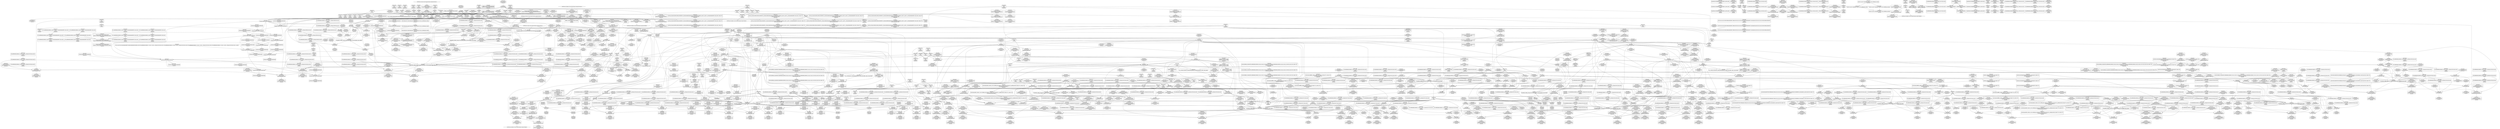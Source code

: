 digraph {
	CE0x4b28f30 [shape=record,shape=Mrecord,label="{CE0x4b28f30|selinux_syslog:tmp11|security/selinux/hooks.c,2073|*SummSink*}"]
	CE0x4be1100 [shape=record,shape=Mrecord,label="{CE0x4be1100|rcu_lock_release:tmp4|include/linux/rcupdate.h,423|*SummSource*}"]
	CE0x4be9350 [shape=record,shape=Mrecord,label="{CE0x4be9350|_call_void_mcount()_#3}"]
	CE0x4b9e430 [shape=record,shape=Mrecord,label="{CE0x4b9e430|rcu_read_unlock:call3|include/linux/rcupdate.h,933|*SummSink*}"]
	CE0x4bb96c0 [shape=record,shape=Mrecord,label="{CE0x4bb96c0|rcu_read_unlock:tmp21|include/linux/rcupdate.h,935|*SummSink*}"]
	CE0x4b4c4e0 [shape=record,shape=Mrecord,label="{CE0x4b4c4e0|i64_0|*Constant*|*SummSource*}"]
	CE0x4ba8be0 [shape=record,shape=Mrecord,label="{CE0x4ba8be0|rcu_read_unlock:tmp3|*SummSink*}"]
	CE0x4bd4a60 [shape=record,shape=Mrecord,label="{CE0x4bd4a60|__preempt_count_sub:sub|./arch/x86/include/asm/preempt.h,77}"]
	CE0x4bb9a50 [shape=record,shape=Mrecord,label="{CE0x4bb9a50|rcu_read_unlock:tmp22|include/linux/rcupdate.h,935|*SummSource*}"]
	CE0x4b6b210 [shape=record,shape=Mrecord,label="{CE0x4b6b210|task_has_system:tmp2}"]
	CE0x4b15a60 [shape=record,shape=Mrecord,label="{CE0x4b15a60|rcu_read_unlock:land.lhs.true2|*SummSource*}"]
	CE0x4b4c0b0 [shape=record,shape=Mrecord,label="{CE0x4b4c0b0|cred_sid:tmp3|*SummSink*}"]
	CE0x4be2820 [shape=record,shape=Mrecord,label="{CE0x4be2820|i64_ptrtoint_(i8*_blockaddress(_rcu_lock_release,_%__here)_to_i64)|*Constant*|*SummSource*}"]
	CE0x4bc07a0 [shape=record,shape=Mrecord,label="{CE0x4bc07a0|GLOBAL:lock_acquire|*Constant*}"]
	CE0x4b0a390 [shape=record,shape=Mrecord,label="{CE0x4b0a390|i64*_getelementptr_inbounds_(_17_x_i64_,_17_x_i64_*___llvm_gcov_ctr156,_i64_0,_i64_13)|*Constant*}"]
	CE0x4b17c50 [shape=record,shape=Mrecord,label="{CE0x4b17c50|i64*_getelementptr_inbounds_(_17_x_i64_,_17_x_i64_*___llvm_gcov_ctr156,_i64_0,_i64_14)|*Constant*|*SummSource*}"]
	CE0x4b751b0 [shape=record,shape=Mrecord,label="{CE0x4b751b0|_call_void_mcount()_#3|*SummSource*}"]
	CE0x4b59900 [shape=record,shape=Mrecord,label="{CE0x4b59900|_call_void_mcount()_#3|*SummSink*}"]
	CE0x4b5f090 [shape=record,shape=Mrecord,label="{CE0x4b5f090|0:_i8,_:_GCMR_rcu_read_unlock.__warned_internal_global_i8_0,_section_.data.unlikely_,_align_1:_elem_0:default:}"]
	CE0x4b9a6a0 [shape=record,shape=Mrecord,label="{CE0x4b9a6a0|rcu_read_lock:tmp9|include/linux/rcupdate.h,882}"]
	CE0x4b74ce0 [shape=record,shape=Mrecord,label="{CE0x4b74ce0|i32_77|*Constant*}"]
	CE0x4b52dd0 [shape=record,shape=Mrecord,label="{CE0x4b52dd0|_ret_void,_!dbg_!27717|include/linux/rcupdate.h,240|*SummSource*}"]
	CE0x4b25520 [shape=record,shape=Mrecord,label="{CE0x4b25520|i64**_getelementptr_inbounds_(_4_x_i64*_,_4_x_i64*_*___llvm_gcda_edge_table157,_i64_0,_i64_0)|*Constant*}"]
	CE0x4b9f1f0 [shape=record,shape=Mrecord,label="{CE0x4b9f1f0|rcu_read_lock:tmp14|include/linux/rcupdate.h,882|*SummSink*}"]
	CE0x4b01800 [shape=record,shape=Mrecord,label="{CE0x4b01800|__llvm_gcov_indirect_counter_increment:tmp6}"]
	CE0x4b5d510 [shape=record,shape=Mrecord,label="{CE0x4b5d510|task_sid:tmp23|security/selinux/hooks.c,208}"]
	CE0x4b625f0 [shape=record,shape=Mrecord,label="{CE0x4b625f0|GLOBAL:rcu_read_lock.__warned|Global_var:rcu_read_lock.__warned}"]
	CE0x4b15870 [shape=record,shape=Mrecord,label="{CE0x4b15870|rcu_read_unlock:bb|*SummSink*}"]
	CE0x4ba7770 [shape=record,shape=Mrecord,label="{CE0x4ba7770|rcu_read_unlock:tmp16|include/linux/rcupdate.h,933}"]
	CE0x4b53060 [shape=record,shape=Mrecord,label="{CE0x4b53060|rcu_read_unlock:tmp9|include/linux/rcupdate.h,933}"]
	CE0x4b0d2a0 [shape=record,shape=Mrecord,label="{CE0x4b0d2a0|task_sid:entry|*SummSource*}"]
	CE0x4be6ba0 [shape=record,shape=Mrecord,label="{CE0x4be6ba0|i64*_getelementptr_inbounds_(_4_x_i64_,_4_x_i64_*___llvm_gcov_ctr134,_i64_0,_i64_1)|*Constant*|*SummSource*}"]
	CE0x4b5a530 [shape=record,shape=Mrecord,label="{CE0x4b5a530|__rcu_read_lock:entry|*SummSource*}"]
	CE0x4b1b460 [shape=record,shape=Mrecord,label="{CE0x4b1b460|task_has_system:perms|Function::task_has_system&Arg::perms::|*SummSink*}"]
	CE0x4b37120 [shape=record,shape=Mrecord,label="{CE0x4b37120|__llvm_gcov_indirect_counter_increment:counters|Function::__llvm_gcov_indirect_counter_increment&Arg::counters::|*SummSink*}"]
	CE0x4ba9de0 [shape=record,shape=Mrecord,label="{CE0x4ba9de0|rcu_read_unlock:tmp4|include/linux/rcupdate.h,933}"]
	CE0x4baa020 [shape=record,shape=Mrecord,label="{CE0x4baa020|rcu_read_unlock:tobool|include/linux/rcupdate.h,933|*SummSource*}"]
	CE0x4b1a4f0 [shape=record,shape=Mrecord,label="{CE0x4b1a4f0|task_sid:entry|*SummSink*}"]
	CE0x4b652c0 [shape=record,shape=Mrecord,label="{CE0x4b652c0|cred_sid:tmp1|*SummSource*}"]
	CE0x4b4f620 [shape=record,shape=Mrecord,label="{CE0x4b4f620|rcu_read_lock:if.then}"]
	CE0x4b00d00 [shape=record,shape=Mrecord,label="{CE0x4b00d00|__llvm_gcov_indirect_counter_increment:counter}"]
	CE0x4b04830 [shape=record,shape=Mrecord,label="{CE0x4b04830|i64_6|*Constant*}"]
	CE0x4bd8cc0 [shape=record,shape=Mrecord,label="{CE0x4bd8cc0|__preempt_count_add:tmp4|./arch/x86/include/asm/preempt.h,72}"]
	CE0x4b2d7d0 [shape=record,shape=Mrecord,label="{CE0x4b2d7d0|task_sid:tmp22|security/selinux/hooks.c,208|*SummSource*}"]
	CE0x4bebba0 [shape=record,shape=Mrecord,label="{CE0x4bebba0|__preempt_count_add:do.end}"]
	CE0x4b04340 [shape=record,shape=Mrecord,label="{CE0x4b04340|0:_i8,_:_GCMR_task_sid.__warned_internal_global_i8_0,_section_.data.unlikely_,_align_1:_elem_0:default:}"]
	CE0x4bcf360 [shape=record,shape=Mrecord,label="{CE0x4bcf360|i8*_undef|*Constant*}"]
	CE0x4bafb10 [shape=record,shape=Mrecord,label="{CE0x4bafb10|__preempt_count_add:entry}"]
	CE0x4b72c00 [shape=record,shape=Mrecord,label="{CE0x4b72c00|i8*_getelementptr_inbounds_(_41_x_i8_,_41_x_i8_*_.str44,_i32_0,_i32_0)|*Constant*}"]
	CE0x4bacca0 [shape=record,shape=Mrecord,label="{CE0x4bacca0|rcu_lock_acquire:tmp1|*SummSource*}"]
	CE0x4b98a10 [shape=record,shape=Mrecord,label="{CE0x4b98a10|rcu_read_lock:call|include/linux/rcupdate.h,882|*SummSource*}"]
	CE0x4be1170 [shape=record,shape=Mrecord,label="{CE0x4be1170|rcu_lock_release:tmp4|include/linux/rcupdate.h,423|*SummSink*}"]
	CE0x4b5dbd0 [shape=record,shape=Mrecord,label="{CE0x4b5dbd0|_call_void_rcu_read_unlock()_#10,_!dbg_!27748|security/selinux/hooks.c,209}"]
	CE0x4b1a5e0 [shape=record,shape=Mrecord,label="{CE0x4b1a5e0|selinux_syslog:call3|security/selinux/hooks.c,2062}"]
	CE0x4ba61a0 [shape=record,shape=Mrecord,label="{CE0x4ba61a0|rcu_read_unlock:tmp16|include/linux/rcupdate.h,933|*SummSource*}"]
	CE0x4b9fa80 [shape=record,shape=Mrecord,label="{CE0x4b9fa80|rcu_read_lock:tmp16|include/linux/rcupdate.h,882|*SummSource*}"]
	CE0x4b32400 [shape=record,shape=Mrecord,label="{CE0x4b32400|0:_i8,_:_GCMR_rcu_read_lock.__warned_internal_global_i8_0,_section_.data.unlikely_,_align_1:_elem_0:default:}"]
	CE0x4b220d0 [shape=record,shape=Mrecord,label="{CE0x4b220d0|selinux_syslog:tmp5|security/selinux/hooks.c,2062}"]
	CE0x4b69b90 [shape=record,shape=Mrecord,label="{CE0x4b69b90|GLOBAL:rcu_lock_map|Global_var:rcu_lock_map}"]
	CE0x4b516e0 [shape=record,shape=Mrecord,label="{CE0x4b516e0|i64_2|*Constant*}"]
	CE0x4b6e960 [shape=record,shape=Mrecord,label="{CE0x4b6e960|_call_void_lockdep_rcu_suspicious(i8*_getelementptr_inbounds_(_25_x_i8_,_25_x_i8_*_.str3,_i32_0,_i32_0),_i32_208,_i8*_getelementptr_inbounds_(_41_x_i8_,_41_x_i8_*_.str44,_i32_0,_i32_0))_#10,_!dbg_!27732|security/selinux/hooks.c,208}"]
	CE0x4b09f20 [shape=record,shape=Mrecord,label="{CE0x4b09f20|selinux_syslog:sw.default|*SummSource*}"]
	CE0x4b6bfb0 [shape=record,shape=Mrecord,label="{CE0x4b6bfb0|rcu_read_lock:call3|include/linux/rcupdate.h,882|*SummSink*}"]
	CE0x4bad270 [shape=record,shape=Mrecord,label="{CE0x4bad270|_call_void_mcount()_#3|*SummSink*}"]
	CE0x4bbe220 [shape=record,shape=Mrecord,label="{CE0x4bbe220|_ret_void,_!dbg_!27717|include/linux/rcupdate.h,424|*SummSink*}"]
	CE0x4bb4eb0 [shape=record,shape=Mrecord,label="{CE0x4bb4eb0|_call_void_asm_sideeffect_,_memory_,_dirflag_,_fpsr_,_flags_()_#3,_!dbg_!27711,_!srcloc_!27714|include/linux/rcupdate.h,244|*SummSink*}"]
	CE0x4c144e0 [shape=record,shape=Mrecord,label="{CE0x4c144e0|__rcu_read_unlock:tmp4|include/linux/rcupdate.h,244}"]
	CE0x4b048c0 [shape=record,shape=Mrecord,label="{CE0x4b048c0|i64_6|*Constant*|*SummSource*}"]
	CE0x4ba27e0 [shape=record,shape=Mrecord,label="{CE0x4ba27e0|rcu_read_lock:tmp17|include/linux/rcupdate.h,882|*SummSink*}"]
	CE0x4b718c0 [shape=record,shape=Mrecord,label="{CE0x4b718c0|i8*_getelementptr_inbounds_(_25_x_i8_,_25_x_i8_*_.str3,_i32_0,_i32_0)|*Constant*}"]
	CE0x4bd0410 [shape=record,shape=Mrecord,label="{CE0x4bd0410|i64*_getelementptr_inbounds_(_4_x_i64_,_4_x_i64_*___llvm_gcov_ctr130,_i64_0,_i64_3)|*Constant*|*SummSink*}"]
	CE0x4bbffb0 [shape=record,shape=Mrecord,label="{CE0x4bbffb0|__rcu_read_unlock:tmp6|include/linux/rcupdate.h,245|*SummSource*}"]
	CE0x4c13ff0 [shape=record,shape=Mrecord,label="{CE0x4c13ff0|i64*_getelementptr_inbounds_(_4_x_i64_,_4_x_i64_*___llvm_gcov_ctr135,_i64_0,_i64_2)|*Constant*|*SummSink*}"]
	CE0x4b09670 [shape=record,shape=Mrecord,label="{CE0x4b09670|selinux_syslog:tmp3|security/selinux/hooks.c,2056|*SummSource*}"]
	CE0x4b63e90 [shape=record,shape=Mrecord,label="{CE0x4b63e90|GLOBAL:rcu_read_unlock|*Constant*|*SummSink*}"]
	CE0x4b9fc00 [shape=record,shape=Mrecord,label="{CE0x4b9fc00|rcu_read_lock:tmp16|include/linux/rcupdate.h,882|*SummSink*}"]
	CE0x4c14550 [shape=record,shape=Mrecord,label="{CE0x4c14550|__rcu_read_unlock:tmp4|include/linux/rcupdate.h,244|*SummSource*}"]
	CE0x4b27540 [shape=record,shape=Mrecord,label="{CE0x4b27540|rcu_read_lock:tmp1|*SummSource*}"]
	CE0x4be5780 [shape=record,shape=Mrecord,label="{CE0x4be5780|i64*_getelementptr_inbounds_(_4_x_i64_,_4_x_i64_*___llvm_gcov_ctr133,_i64_0,_i64_3)|*Constant*|*SummSink*}"]
	CE0x4b0a5e0 [shape=record,shape=Mrecord,label="{CE0x4b0a5e0|i32_2|*Constant*}"]
	CE0x4b26df0 [shape=record,shape=Mrecord,label="{CE0x4b26df0|i64*_getelementptr_inbounds_(_11_x_i64_,_11_x_i64_*___llvm_gcov_ctr127,_i64_0,_i64_0)|*Constant*|*SummSink*}"]
	CE0x4be1090 [shape=record,shape=Mrecord,label="{CE0x4be1090|rcu_lock_release:tmp4|include/linux/rcupdate.h,423}"]
	CE0x4b65e80 [shape=record,shape=Mrecord,label="{CE0x4b65e80|rcu_read_unlock:tmp}"]
	CE0x4b193e0 [shape=record,shape=Mrecord,label="{CE0x4b193e0|__llvm_gcov_indirect_counter_increment:entry}"]
	CE0x4b54e40 [shape=record,shape=Mrecord,label="{CE0x4b54e40|avc_has_perm:tsid|Function::avc_has_perm&Arg::tsid::}"]
	CE0x4bb1490 [shape=record,shape=Mrecord,label="{CE0x4bb1490|_call_void_lock_acquire(%struct.lockdep_map*_%map,_i32_0,_i32_0,_i32_2,_i32_0,_%struct.lockdep_map*_null,_i64_ptrtoint_(i8*_blockaddress(_rcu_lock_acquire,_%__here)_to_i64))_#10,_!dbg_!27716|include/linux/rcupdate.h,418|*SummSink*}"]
	CE0x4b90800 [shape=record,shape=Mrecord,label="{CE0x4b90800|__preempt_count_sub:entry|*SummSink*}"]
	CE0x4b9f8d0 [shape=record,shape=Mrecord,label="{CE0x4b9f8d0|rcu_read_lock:tmp16|include/linux/rcupdate.h,882}"]
	"CONST[source:0(mediator),value:2(dynamic)][purpose:{subject}][SnkIdx:0]"
	CE0x4b04010 [shape=record,shape=Mrecord,label="{CE0x4b04010|GLOBAL:task_sid.__warned|Global_var:task_sid.__warned|*SummSink*}"]
	CE0x4b79140 [shape=record,shape=Mrecord,label="{CE0x4b79140|%struct.common_audit_data*_null|*Constant*|*SummSource*}"]
	CE0x4ba42d0 [shape=record,shape=Mrecord,label="{CE0x4ba42d0|rcu_read_lock:tmp20|include/linux/rcupdate.h,882|*SummSource*}"]
	CE0x4b671c0 [shape=record,shape=Mrecord,label="{CE0x4b671c0|task_sid:land.lhs.true2}"]
	CE0x4b2a1f0 [shape=record,shape=Mrecord,label="{CE0x4b2a1f0|__llvm_gcov_indirect_counter_increment:exit|*SummSink*}"]
	CE0x4afe1c0 [shape=record,shape=Mrecord,label="{CE0x4afe1c0|selinux_syslog:sw.bb}"]
	CE0x4ba63f0 [shape=record,shape=Mrecord,label="{CE0x4ba63f0|i64*_getelementptr_inbounds_(_11_x_i64_,_11_x_i64_*___llvm_gcov_ctr132,_i64_0,_i64_8)|*Constant*}"]
	CE0x4b72cc0 [shape=record,shape=Mrecord,label="{CE0x4b72cc0|i8*_getelementptr_inbounds_(_41_x_i8_,_41_x_i8_*_.str44,_i32_0,_i32_0)|*Constant*|*SummSource*}"]
	CE0x4b688d0 [shape=record,shape=Mrecord,label="{CE0x4b688d0|rcu_read_lock:tmp1|*SummSink*}"]
	CE0x4b00ef0 [shape=record,shape=Mrecord,label="{CE0x4b00ef0|__llvm_gcov_indirect_counter_increment:tmp3|*SummSource*}"]
	CE0x4bec600 [shape=record,shape=Mrecord,label="{CE0x4bec600|_call_void_mcount()_#3|*SummSink*}"]
	CE0x4b1b000 [shape=record,shape=Mrecord,label="{CE0x4b1b000|i64*_getelementptr_inbounds_(_17_x_i64_,_17_x_i64_*___llvm_gcov_ctr156,_i64_0,_i64_14)|*Constant*}"]
	CE0x4b66960 [shape=record,shape=Mrecord,label="{CE0x4b66960|i64_3|*Constant*}"]
	CE0x4bb7d20 [shape=record,shape=Mrecord,label="{CE0x4bb7d20|i64*_getelementptr_inbounds_(_11_x_i64_,_11_x_i64_*___llvm_gcov_ctr132,_i64_0,_i64_8)|*Constant*|*SummSink*}"]
	CE0x4b05f60 [shape=record,shape=Mrecord,label="{CE0x4b05f60|selinux_syslog:tmp2|security/selinux/hooks.c,2056}"]
	CE0x4afcdc0 [shape=record,shape=Mrecord,label="{CE0x4afcdc0|selinux_syslog:sw.epilog|*SummSource*}"]
	CE0x4b09b80 [shape=record,shape=Mrecord,label="{CE0x4b09b80|i64**_getelementptr_inbounds_(_4_x_i64*_,_4_x_i64*_*___llvm_gcda_edge_table157,_i64_0,_i64_3)|*Constant*|*SummSource*}"]
	CE0x4b10ae0 [shape=record,shape=Mrecord,label="{CE0x4b10ae0|_ret_%struct.task_struct*_%tmp4,_!dbg_!27714|./arch/x86/include/asm/current.h,14|*SummSource*}"]
	CE0x4bebc70 [shape=record,shape=Mrecord,label="{CE0x4bebc70|__preempt_count_add:tmp3|*SummSink*}"]
	CE0x4b54580 [shape=record,shape=Mrecord,label="{CE0x4b54580|GLOBAL:__llvm_gcov_ctr126|Global_var:__llvm_gcov_ctr126}"]
	CE0x4ba71f0 [shape=record,shape=Mrecord,label="{CE0x4ba71f0|rcu_read_unlock:tmp15|include/linux/rcupdate.h,933}"]
	CE0x4b0c3f0 [shape=record,shape=Mrecord,label="{CE0x4b0c3f0|selinux_syslog:rc.0|*SummSink*}"]
	CE0x4c288e0 [shape=record,shape=Mrecord,label="{CE0x4c288e0|_call_void_mcount()_#3|*SummSink*}"]
	CE0x4b66ec0 [shape=record,shape=Mrecord,label="{CE0x4b66ec0|task_sid:do.body}"]
	CE0x4b5e280 [shape=record,shape=Mrecord,label="{CE0x4b5e280|cred_sid:tmp6|security/selinux/hooks.c,197}"]
	CE0x4ba2770 [shape=record,shape=Mrecord,label="{CE0x4ba2770|rcu_read_lock:tmp17|include/linux/rcupdate.h,882|*SummSource*}"]
	CE0x4be6160 [shape=record,shape=Mrecord,label="{CE0x4be6160|__rcu_read_unlock:bb|*SummSource*}"]
	CE0x4b065b0 [shape=record,shape=Mrecord,label="{CE0x4b065b0|i32_77|*Constant*|*SummSink*}"]
	CE0x4b0afe0 [shape=record,shape=Mrecord,label="{CE0x4b0afe0|i64*_getelementptr_inbounds_(_2_x_i64_,_2_x_i64_*___llvm_gcov_ctr98,_i64_0,_i64_1)|*Constant*|*SummSource*}"]
	CE0x4b2a0b0 [shape=record,shape=Mrecord,label="{CE0x4b2a0b0|__llvm_gcov_indirect_counter_increment:exit|*SummSource*}"]
	CE0x4b2ead0 [shape=record,shape=Mrecord,label="{CE0x4b2ead0|task_sid:tmp26|security/selinux/hooks.c,208}"]
	CE0x4bae9a0 [shape=record,shape=Mrecord,label="{CE0x4bae9a0|rcu_read_unlock:do.body|*SummSink*}"]
	CE0x4b146a0 [shape=record,shape=Mrecord,label="{CE0x4b146a0|i64*_getelementptr_inbounds_(_13_x_i64_,_13_x_i64_*___llvm_gcov_ctr126,_i64_0,_i64_8)|*Constant*}"]
	CE0x4b21f60 [shape=record,shape=Mrecord,label="{CE0x4b21f60|i64*_getelementptr_inbounds_(_17_x_i64_,_17_x_i64_*___llvm_gcov_ctr156,_i64_0,_i64_13)|*Constant*|*SummSink*}"]
	CE0x4b2cba0 [shape=record,shape=Mrecord,label="{CE0x4b2cba0|GLOBAL:lock_acquire|*Constant*|*SummSink*}"]
	CE0x4bb8640 [shape=record,shape=Mrecord,label="{CE0x4bb8640|rcu_read_unlock:tmp19|include/linux/rcupdate.h,933|*SummSink*}"]
	CE0x4b71b10 [shape=record,shape=Mrecord,label="{CE0x4b71b10|i8*_getelementptr_inbounds_(_25_x_i8_,_25_x_i8_*_.str3,_i32_0,_i32_0)|*Constant*|*SummSource*}"]
	CE0x4b31830 [shape=record,shape=Mrecord,label="{CE0x4b31830|rcu_read_lock:do.end|*SummSink*}"]
	CE0x4b0db40 [shape=record,shape=Mrecord,label="{CE0x4b0db40|selinux_syslog:tmp5|security/selinux/hooks.c,2062|*SummSource*}"]
	CE0x4b66890 [shape=record,shape=Mrecord,label="{CE0x4b66890|task_sid:tobool|security/selinux/hooks.c,208|*SummSink*}"]
	CE0x4b4df50 [shape=record,shape=Mrecord,label="{CE0x4b4df50|i64_5|*Constant*|*SummSource*}"]
	CE0x4b90450 [shape=record,shape=Mrecord,label="{CE0x4b90450|GLOBAL:__preempt_count_sub|*Constant*|*SummSink*}"]
	CE0x4b5a750 [shape=record,shape=Mrecord,label="{CE0x4b5a750|_call_void_rcu_lock_acquire(%struct.lockdep_map*_rcu_lock_map)_#10,_!dbg_!27711|include/linux/rcupdate.h,881}"]
	CE0x4b9fd70 [shape=record,shape=Mrecord,label="{CE0x4b9fd70|i64*_getelementptr_inbounds_(_11_x_i64_,_11_x_i64_*___llvm_gcov_ctr127,_i64_0,_i64_8)|*Constant*}"]
	CE0x5d5eea0 [shape=record,shape=Mrecord,label="{CE0x5d5eea0|GLOBAL:current_task|Global_var:current_task|*SummSink*}"]
	CE0x4b6a9d0 [shape=record,shape=Mrecord,label="{CE0x4b6a9d0|__rcu_read_lock:tmp3|*SummSink*}"]
	CE0x4bba150 [shape=record,shape=Mrecord,label="{CE0x4bba150|rcu_read_unlock:tmp17|include/linux/rcupdate.h,933|*SummSource*}"]
	CE0x4b05370 [shape=record,shape=Mrecord,label="{CE0x4b05370|task_sid:land.lhs.true2|*SummSource*}"]
	CE0x4afee20 [shape=record,shape=Mrecord,label="{CE0x4afee20|selinux_syslog:sw.bb5|*SummSource*}"]
	CE0x4b31d70 [shape=record,shape=Mrecord,label="{CE0x4b31d70|rcu_read_unlock:tmp6|include/linux/rcupdate.h,933|*SummSource*}"]
	CE0x4bce530 [shape=record,shape=Mrecord,label="{CE0x4bce530|__preempt_count_add:tmp7|./arch/x86/include/asm/preempt.h,73|*SummSink*}"]
	CE0x4b6a6c0 [shape=record,shape=Mrecord,label="{CE0x4b6a6c0|rcu_read_lock:land.lhs.true2|*SummSource*}"]
	CE0x4bb98b0 [shape=record,shape=Mrecord,label="{CE0x4bb98b0|rcu_read_unlock:tmp22|include/linux/rcupdate.h,935}"]
	CE0x4b6a2f0 [shape=record,shape=Mrecord,label="{CE0x4b6a2f0|rcu_read_unlock:if.then}"]
	CE0x4b5c210 [shape=record,shape=Mrecord,label="{CE0x4b5c210|i32_(i32,_i32,_i16,_i32,_%struct.common_audit_data*)*_bitcast_(i32_(i32,_i32,_i16,_i32,_%struct.common_audit_data.495*)*_avc_has_perm_to_i32_(i32,_i32,_i16,_i32,_%struct.common_audit_data*)*)|*Constant*}"]
	CE0x4b63fd0 [shape=record,shape=Mrecord,label="{CE0x4b63fd0|rcu_read_unlock:entry|*SummSource*}"]
	CE0x4af30d0 [shape=record,shape=Mrecord,label="{CE0x4af30d0|i64*_getelementptr_inbounds_(_13_x_i64_,_13_x_i64_*___llvm_gcov_ctr126,_i64_0,_i64_0)|*Constant*|*SummSink*}"]
	CE0x4b69e40 [shape=record,shape=Mrecord,label="{CE0x4b69e40|get_current:tmp2|*SummSink*}"]
	CE0x4ba5df0 [shape=record,shape=Mrecord,label="{CE0x4ba5df0|i64*_getelementptr_inbounds_(_2_x_i64_,_2_x_i64_*___llvm_gcov_ctr131,_i64_0,_i64_0)|*Constant*}"]
	CE0x4b05260 [shape=record,shape=Mrecord,label="{CE0x4b05260|selinux_syslog:entry|*SummSource*}"]
	CE0x4b68ed0 [shape=record,shape=Mrecord,label="{CE0x4b68ed0|i64*_getelementptr_inbounds_(_13_x_i64_,_13_x_i64_*___llvm_gcov_ctr126,_i64_0,_i64_1)|*Constant*|*SummSink*}"]
	CE0x4b995f0 [shape=record,shape=Mrecord,label="{CE0x4b995f0|_call_void_mcount()_#3|*SummSource*}"]
	CE0x4b8dfc0 [shape=record,shape=Mrecord,label="{CE0x4b8dfc0|i64*_getelementptr_inbounds_(_4_x_i64_,_4_x_i64_*___llvm_gcov_ctr129,_i64_0,_i64_0)|*Constant*|*SummSource*}"]
	CE0x4b54070 [shape=record,shape=Mrecord,label="{CE0x4b54070|cred_sid:security|security/selinux/hooks.c,196|*SummSink*}"]
	CE0x4bcc1a0 [shape=record,shape=Mrecord,label="{CE0x4bcc1a0|rcu_lock_acquire:__here|*SummSink*}"]
	CE0x4c36630 [shape=record,shape=Mrecord,label="{CE0x4c36630|__preempt_count_add:tmp5|./arch/x86/include/asm/preempt.h,72|*SummSource*}"]
	CE0x4b8ad10 [shape=record,shape=Mrecord,label="{CE0x4b8ad10|i64*_getelementptr_inbounds_(_4_x_i64_,_4_x_i64_*___llvm_gcov_ctr129,_i64_0,_i64_3)|*Constant*}"]
	CE0x4b52ee0 [shape=record,shape=Mrecord,label="{CE0x4b52ee0|_ret_void,_!dbg_!27717|include/linux/rcupdate.h,240|*SummSink*}"]
	CE0x4b5a2e0 [shape=record,shape=Mrecord,label="{CE0x4b5a2e0|task_sid:tmp3}"]
	CE0x4ba6f80 [shape=record,shape=Mrecord,label="{CE0x4ba6f80|__rcu_read_lock:do.body|*SummSource*}"]
	CE0x4ba40f0 [shape=record,shape=Mrecord,label="{CE0x4ba40f0|rcu_read_lock:tmp20|include/linux/rcupdate.h,882}"]
	CE0x4bb17a0 [shape=record,shape=Mrecord,label="{CE0x4bb17a0|rcu_read_unlock:tmp10|include/linux/rcupdate.h,933|*SummSink*}"]
	CE0x4b08f00 [shape=record,shape=Mrecord,label="{CE0x4b08f00|selinux_syslog:tmp4|security/selinux/hooks.c,2062}"]
	CE0x4ba6aa0 [shape=record,shape=Mrecord,label="{CE0x4ba6aa0|rcu_lock_release:tmp2|*SummSource*}"]
	CE0x4b5a5a0 [shape=record,shape=Mrecord,label="{CE0x4b5a5a0|__rcu_read_lock:entry|*SummSink*}"]
	CE0x4bafaa0 [shape=record,shape=Mrecord,label="{CE0x4bafaa0|__preempt_count_add:entry|*SummSource*}"]
	CE0x4b18c30 [shape=record,shape=Mrecord,label="{CE0x4b18c30|selinux_syslog:tmp9|security/selinux/hooks.c,2070}"]
	CE0x4b0e400 [shape=record,shape=Mrecord,label="{CE0x4b0e400|i64**_getelementptr_inbounds_(_4_x_i64*_,_4_x_i64*_*___llvm_gcda_edge_table157,_i64_0,_i64_2)|*Constant*|*SummSource*}"]
	CE0x4bae010 [shape=record,shape=Mrecord,label="{CE0x4bae010|rcu_read_unlock:tobool1|include/linux/rcupdate.h,933|*SummSink*}"]
	CE0x4b2cd70 [shape=record,shape=Mrecord,label="{CE0x4b2cd70|i32_2|*Constant*}"]
	CE0x4b692f0 [shape=record,shape=Mrecord,label="{CE0x4b692f0|rcu_read_lock:tobool|include/linux/rcupdate.h,882|*SummSource*}"]
	CE0x4bbb510 [shape=record,shape=Mrecord,label="{CE0x4bbb510|i32_934|*Constant*}"]
	CE0x4b27760 [shape=record,shape=Mrecord,label="{CE0x4b27760|task_sid:do.end|*SummSource*}"]
	CE0x4b09c30 [shape=record,shape=Mrecord,label="{CE0x4b09c30|_call_void_mcount()_#3|*SummSource*}"]
	CE0x4be2c70 [shape=record,shape=Mrecord,label="{CE0x4be2c70|void_(i32*,_i32,_i32*)*_asm_addl_$1,_%gs:$0_,_*m,ri,*m,_dirflag_,_fpsr_,_flags_|*SummSource*}"]
	CE0x4b1bd30 [shape=record,shape=Mrecord,label="{CE0x4b1bd30|task_has_system:entry|*SummSink*}"]
	CE0x4b00950 [shape=record,shape=Mrecord,label="{CE0x4b00950|0:_i64*,_array:_GCR___llvm_gcda_edge_table157_internal_unnamed_addr_constant_4_x_i64*_i64*_getelementptr_inbounds_(_17_x_i64_,_17_x_i64_*___llvm_gcov_ctr156,_i64_0,_i64_1),_i64*_getelementptr_inbounds_(_17_x_i64_,_17_x_i64_*___llvm_gcov_ctr156,_i64_0,_i64_3),_i64*_getelementptr_inbounds_(_17_x_i64_,_17_x_i64_*___llvm_gcov_ctr156,_i64_0,_i64_6),_i64*_getelementptr_inbounds_(_17_x_i64_,_17_x_i64_*___llvm_gcov_ctr156,_i64_0,_i64_11)_:_elem_0::}"]
	CE0x4af45e0 [shape=record,shape=Mrecord,label="{CE0x4af45e0|selinux_syslog:sw.bb2|*SummSink*}"]
	CE0x4bce380 [shape=record,shape=Mrecord,label="{CE0x4bce380|__preempt_count_sub:tmp2|*SummSource*}"]
	CE0x4bce950 [shape=record,shape=Mrecord,label="{CE0x4bce950|__preempt_count_sub:bb|*SummSource*}"]
	CE0x4b01a90 [shape=record,shape=Mrecord,label="{CE0x4b01a90|get_current:bb}"]
	CE0x4b370b0 [shape=record,shape=Mrecord,label="{CE0x4b370b0|_ret_void}"]
	CE0x4affd40 [shape=record,shape=Mrecord,label="{CE0x4affd40|i32_5|*Constant*}"]
	CE0x4b4ccc0 [shape=record,shape=Mrecord,label="{CE0x4b4ccc0|task_sid:real_cred|security/selinux/hooks.c,208|*SummSink*}"]
	CE0x4b5b7d0 [shape=record,shape=Mrecord,label="{CE0x4b5b7d0|get_current:tmp}"]
	CE0x4baed00 [shape=record,shape=Mrecord,label="{CE0x4baed00|rcu_lock_acquire:tmp2|*SummSink*}"]
	CE0x68f99e0 [shape=record,shape=Mrecord,label="{CE0x68f99e0|get_current:tmp4|./arch/x86/include/asm/current.h,14|*SummSource*}"]
	CE0x4babeb0 [shape=record,shape=Mrecord,label="{CE0x4babeb0|_ret_void,_!dbg_!27719|./arch/x86/include/asm/preempt.h,73|*SummSink*}"]
	CE0x4b1e490 [shape=record,shape=Mrecord,label="{CE0x4b1e490|_ret_i32_%call1,_!dbg_!27716|security/selinux/hooks.c,1594|*SummSink*}"]
	CE0x4b1c170 [shape=record,shape=Mrecord,label="{CE0x4b1c170|get_current:bb|*SummSource*}"]
	CE0x4b054d0 [shape=record,shape=Mrecord,label="{CE0x4b054d0|task_sid:land.lhs.true}"]
	CE0x4bbceb0 [shape=record,shape=Mrecord,label="{CE0x4bbceb0|_call_void_rcu_lock_release(%struct.lockdep_map*_rcu_lock_map)_#10,_!dbg_!27733|include/linux/rcupdate.h,935|*SummSink*}"]
	CE0x4b76ff0 [shape=record,shape=Mrecord,label="{CE0x4b76ff0|_call_void_mcount()_#3|*SummSource*}"]
	CE0x4b5aab0 [shape=record,shape=Mrecord,label="{CE0x4b5aab0|task_sid:bb}"]
	CE0x4b52ba0 [shape=record,shape=Mrecord,label="{CE0x4b52ba0|task_sid:tobool4|security/selinux/hooks.c,208|*SummSink*}"]
	CE0x4b65c50 [shape=record,shape=Mrecord,label="{CE0x4b65c50|rcu_read_lock:tmp3|*SummSink*}"]
	CE0x4bc1530 [shape=record,shape=Mrecord,label="{CE0x4bc1530|__rcu_read_lock:tmp2}"]
	CE0x4b6b110 [shape=record,shape=Mrecord,label="{CE0x4b6b110|i64*_getelementptr_inbounds_(_2_x_i64_,_2_x_i64_*___llvm_gcov_ctr159,_i64_0,_i64_1)|*Constant*|*SummSink*}"]
	CE0x4b65d60 [shape=record,shape=Mrecord,label="{CE0x4b65d60|_call_void_mcount()_#3}"]
	CE0x4c1faf0 [shape=record,shape=Mrecord,label="{CE0x4c1faf0|i64*_getelementptr_inbounds_(_4_x_i64_,_4_x_i64_*___llvm_gcov_ctr135,_i64_0,_i64_0)|*Constant*}"]
	CE0x4b66720 [shape=record,shape=Mrecord,label="{CE0x4b66720|task_sid:tobool|security/selinux/hooks.c,208|*SummSource*}"]
	CE0x4be63e0 [shape=record,shape=Mrecord,label="{CE0x4be63e0|i64*_getelementptr_inbounds_(_4_x_i64_,_4_x_i64_*___llvm_gcov_ctr134,_i64_0,_i64_0)|*Constant*}"]
	CE0x4b4ea70 [shape=record,shape=Mrecord,label="{CE0x4b4ea70|GLOBAL:__llvm_gcov_ctr127|Global_var:__llvm_gcov_ctr127|*SummSink*}"]
	CE0x4b1cf60 [shape=record,shape=Mrecord,label="{CE0x4b1cf60|i64*_getelementptr_inbounds_(_2_x_i64_,_2_x_i64_*___llvm_gcov_ctr159,_i64_0,_i64_1)|*Constant*|*SummSource*}"]
	CE0x4bc12c0 [shape=record,shape=Mrecord,label="{CE0x4bc12c0|void_(i32*,_i32,_i32*)*_asm_addl_$1,_%gs:$0_,_*m,ri,*m,_dirflag_,_fpsr_,_flags_}"]
	CE0x4bbcd80 [shape=record,shape=Mrecord,label="{CE0x4bbcd80|_call_void_rcu_lock_release(%struct.lockdep_map*_rcu_lock_map)_#10,_!dbg_!27733|include/linux/rcupdate.h,935|*SummSource*}"]
	CE0x4b67990 [shape=record,shape=Mrecord,label="{CE0x4b67990|task_sid:tmp5|security/selinux/hooks.c,208|*SummSink*}"]
	CE0x4bcc7d0 [shape=record,shape=Mrecord,label="{CE0x4bcc7d0|i64*_getelementptr_inbounds_(_4_x_i64_,_4_x_i64_*___llvm_gcov_ctr130,_i64_0,_i64_0)|*Constant*|*SummSink*}"]
	CE0x4b05030 [shape=record,shape=Mrecord,label="{CE0x4b05030|selinux_syslog:sw.default|*SummSink*}"]
	CE0x4b665f0 [shape=record,shape=Mrecord,label="{CE0x4b665f0|__rcu_read_unlock:tmp5|include/linux/rcupdate.h,244|*SummSink*}"]
	CE0x4b8f730 [shape=record,shape=Mrecord,label="{CE0x4b8f730|i64*_getelementptr_inbounds_(_4_x_i64_,_4_x_i64_*___llvm_gcov_ctr135,_i64_0,_i64_3)|*Constant*|*SummSource*}"]
	CE0x4bbf600 [shape=record,shape=Mrecord,label="{CE0x4bbf600|_ret_void,_!dbg_!27717|include/linux/rcupdate.h,245|*SummSink*}"]
	CE0x4b157d0 [shape=record,shape=Mrecord,label="{CE0x4b157d0|rcu_read_unlock:bb|*SummSource*}"]
	CE0x4b4daa0 [shape=record,shape=Mrecord,label="{CE0x4b4daa0|rcu_read_lock:tmp3}"]
	CE0x4bbf9d0 [shape=record,shape=Mrecord,label="{CE0x4bbf9d0|__rcu_read_lock:do.body}"]
	CE0x4bb5f00 [shape=record,shape=Mrecord,label="{CE0x4bb5f00|rcu_read_unlock:tmp10|include/linux/rcupdate.h,933}"]
	CE0x4be3bb0 [shape=record,shape=Mrecord,label="{CE0x4be3bb0|i64*_getelementptr_inbounds_(_4_x_i64_,_4_x_i64_*___llvm_gcov_ctr134,_i64_0,_i64_1)|*Constant*|*SummSink*}"]
	CE0x4b554b0 [shape=record,shape=Mrecord,label="{CE0x4b554b0|i16_3|*Constant*|*SummSink*}"]
	CE0x4b1c2d0 [shape=record,shape=Mrecord,label="{CE0x4b1c2d0|get_current:bb|*SummSink*}"]
	CE0x4b0eeb0 [shape=record,shape=Mrecord,label="{CE0x4b0eeb0|GLOBAL:rcu_lock_acquire|*Constant*|*SummSink*}"]
	CE0x4be0ea0 [shape=record,shape=Mrecord,label="{CE0x4be0ea0|i64*_getelementptr_inbounds_(_4_x_i64_,_4_x_i64_*___llvm_gcov_ctr133,_i64_0,_i64_2)|*Constant*|*SummSink*}"]
	CE0x4afd130 [shape=record,shape=Mrecord,label="{CE0x4afd130|selinux_syslog:tmp1|*SummSource*}"]
	CE0x4b12fb0 [shape=record,shape=Mrecord,label="{CE0x4b12fb0|rcu_lock_acquire:map|Function::rcu_lock_acquire&Arg::map::}"]
	CE0x4b700e0 [shape=record,shape=Mrecord,label="{CE0x4b700e0|GLOBAL:__preempt_count|Global_var:__preempt_count|*SummSource*}"]
	CE0x4afe060 [shape=record,shape=Mrecord,label="{CE0x4afe060|i32_8|*Constant*|*SummSink*}"]
	CE0x4bc5bf0 [shape=record,shape=Mrecord,label="{CE0x4bc5bf0|rcu_lock_release:tmp}"]
	CE0x4b2e8e0 [shape=record,shape=Mrecord,label="{CE0x4b2e8e0|task_sid:tmp24|security/selinux/hooks.c,208|*SummSource*}"]
	CE0x4b1ce30 [shape=record,shape=Mrecord,label="{CE0x4b1ce30|task_has_system:tmp1|*SummSink*}"]
	CE0x4b038d0 [shape=record,shape=Mrecord,label="{CE0x4b038d0|_ret_i32_%call1,_!dbg_!27716|security/selinux/hooks.c,1594|*SummSource*}"]
	CE0x4bbd410 [shape=record,shape=Mrecord,label="{CE0x4bbd410|GLOBAL:rcu_lock_release|*Constant*|*SummSink*}"]
	CE0x4bced50 [shape=record,shape=Mrecord,label="{CE0x4bced50|rcu_lock_release:tmp6|*SummSink*}"]
	CE0x4b67fd0 [shape=record,shape=Mrecord,label="{CE0x4b67fd0|i64_3|*Constant*|*SummSource*}"]
	CE0x4b71be0 [shape=record,shape=Mrecord,label="{CE0x4b71be0|i8*_getelementptr_inbounds_(_25_x_i8_,_25_x_i8_*_.str3,_i32_0,_i32_0)|*Constant*|*SummSink*}"]
	CE0x4b1ef30 [shape=record,shape=Mrecord,label="{CE0x4b1ef30|selinux_syslog:entry}"]
	CE0x4afd7e0 [shape=record,shape=Mrecord,label="{CE0x4afd7e0|_call_void___llvm_gcov_indirect_counter_increment(i32*___llvm_gcov_global_state_pred158,_i64**_getelementptr_inbounds_(_4_x_i64*_,_4_x_i64*_*___llvm_gcda_edge_table157,_i64_0,_i64_1)),_!dbg_!27713|security/selinux/hooks.c,2056}"]
	CE0x4bd0b20 [shape=record,shape=Mrecord,label="{CE0x4bd0b20|rcu_lock_acquire:tmp7|*SummSource*}"]
	CE0x4b0c2c0 [shape=record,shape=Mrecord,label="{CE0x4b0c2c0|selinux_syslog:rc.0|*SummSource*}"]
	CE0x4bd49f0 [shape=record,shape=Mrecord,label="{CE0x4bd49f0|i32_0|*Constant*}"]
	CE0x4b17d40 [shape=record,shape=Mrecord,label="{CE0x4b17d40|i64*_getelementptr_inbounds_(_17_x_i64_,_17_x_i64_*___llvm_gcov_ctr156,_i64_0,_i64_14)|*Constant*|*SummSink*}"]
	CE0x4b13640 [shape=record,shape=Mrecord,label="{CE0x4b13640|__rcu_read_lock:tmp7|include/linux/rcupdate.h,240|*SummSink*}"]
	CE0x4b29c70 [shape=record,shape=Mrecord,label="{CE0x4b29c70|rcu_read_unlock:tmp2|*SummSource*}"]
	"CONST[source:1(input),value:2(dynamic)][purpose:{operation}][SrcIdx:11]"
	CE0x4bafd10 [shape=record,shape=Mrecord,label="{CE0x4bafd10|__preempt_count_add:entry|*SummSink*}"]
	CE0x4b8f7e0 [shape=record,shape=Mrecord,label="{CE0x4b8f7e0|_call_void_asm_addl_$1,_%gs:$0_,_*m,ri,*m,_dirflag_,_fpsr_,_flags_(i32*___preempt_count,_i32_%sub,_i32*___preempt_count)_#3,_!dbg_!27717,_!srcloc_!27718|./arch/x86/include/asm/preempt.h,77}"]
	CE0x4b6a870 [shape=record,shape=Mrecord,label="{CE0x4b6a870|i64*_getelementptr_inbounds_(_11_x_i64_,_11_x_i64_*___llvm_gcov_ctr127,_i64_0,_i64_0)|*Constant*}"]
	CE0x4bb6070 [shape=record,shape=Mrecord,label="{CE0x4bb6070|rcu_read_unlock:tmp10|include/linux/rcupdate.h,933|*SummSource*}"]
	CE0x4b50a40 [shape=record,shape=Mrecord,label="{CE0x4b50a40|task_has_system:bb|*SummSource*}"]
	CE0x4b58580 [shape=record,shape=Mrecord,label="{CE0x4b58580|COLLAPSED:_CMRE:_elem_0::|security/selinux/hooks.c,196}"]
	CE0x4b4cc50 [shape=record,shape=Mrecord,label="{CE0x4b4cc50|task_sid:tmp4|*LoadInst*|security/selinux/hooks.c,208}"]
	CE0x4b5c6c0 [shape=record,shape=Mrecord,label="{CE0x4b5c6c0|task_has_system:call1|security/selinux/hooks.c,1594|*SummSink*}"]
	CE0x4af3a70 [shape=record,shape=Mrecord,label="{CE0x4af3a70|selinux_syslog:call1|security/selinux/hooks.c,2056}"]
	CE0x4b8b8c0 [shape=record,shape=Mrecord,label="{CE0x4b8b8c0|i64*_getelementptr_inbounds_(_4_x_i64_,_4_x_i64_*___llvm_gcov_ctr129,_i64_0,_i64_1)|*Constant*|*SummSource*}"]
	CE0x4b1b2f0 [shape=record,shape=Mrecord,label="{CE0x4b1b2f0|task_has_system:perms|Function::task_has_system&Arg::perms::|*SummSource*}"]
	CE0x4b56900 [shape=record,shape=Mrecord,label="{CE0x4b56900|GLOBAL:task_sid.__warned|Global_var:task_sid.__warned}"]
	CE0x4bbbea0 [shape=record,shape=Mrecord,label="{CE0x4bbbea0|i8*_getelementptr_inbounds_(_44_x_i8_,_44_x_i8_*_.str47,_i32_0,_i32_0)|*Constant*}"]
	CE0x4b4f020 [shape=record,shape=Mrecord,label="{CE0x4b4f020|task_has_system:bb}"]
	CE0x4b2ec70 [shape=record,shape=Mrecord,label="{CE0x4b2ec70|task_sid:tmp25|security/selinux/hooks.c,208|*SummSource*}"]
	CE0x4b27350 [shape=record,shape=Mrecord,label="{CE0x4b27350|rcu_read_lock:tmp1}"]
	CE0x4bccfa0 [shape=record,shape=Mrecord,label="{CE0x4bccfa0|_call_void_asm_addl_$1,_%gs:$0_,_*m,ri,*m,_dirflag_,_fpsr_,_flags_(i32*___preempt_count,_i32_%sub,_i32*___preempt_count)_#3,_!dbg_!27717,_!srcloc_!27718|./arch/x86/include/asm/preempt.h,77|*SummSource*}"]
	CE0x4b145a0 [shape=record,shape=Mrecord,label="{CE0x4b145a0|task_sid:tmp16|security/selinux/hooks.c,208|*SummSource*}"]
	CE0x4afd5d0 [shape=record,shape=Mrecord,label="{CE0x4afd5d0|i32_1|*Constant*|*SummSink*}"]
	CE0x4becb10 [shape=record,shape=Mrecord,label="{CE0x4becb10|i64*_getelementptr_inbounds_(_4_x_i64_,_4_x_i64_*___llvm_gcov_ctr134,_i64_0,_i64_3)|*Constant*}"]
	CE0x4b58d40 [shape=record,shape=Mrecord,label="{CE0x4b58d40|task_has_system:tmp|*SummSink*}"]
	CE0x4b67000 [shape=record,shape=Mrecord,label="{CE0x4b67000|task_sid:do.body|*SummSource*}"]
	CE0x4b55380 [shape=record,shape=Mrecord,label="{CE0x4b55380|i16_3|*Constant*|*SummSource*}"]
	CE0x4b9ca70 [shape=record,shape=Mrecord,label="{CE0x4b9ca70|rcu_read_lock:tmp9|include/linux/rcupdate.h,882|*SummSink*}"]
	CE0x4b99e00 [shape=record,shape=Mrecord,label="{CE0x4b99e00|rcu_read_lock:tmp8|include/linux/rcupdate.h,882|*SummSink*}"]
	CE0x4b037d0 [shape=record,shape=Mrecord,label="{CE0x4b037d0|_call_void___llvm_gcov_indirect_counter_increment(i32*___llvm_gcov_global_state_pred158,_i64**_getelementptr_inbounds_(_4_x_i64*_,_4_x_i64*_*___llvm_gcda_edge_table157,_i64_0,_i64_2)),_!dbg_!27718|security/selinux/hooks.c,2062}"]
	CE0x4b545f0 [shape=record,shape=Mrecord,label="{CE0x4b545f0|GLOBAL:__llvm_gcov_ctr126|Global_var:__llvm_gcov_ctr126|*SummSource*}"]
	CE0x4b149d0 [shape=record,shape=Mrecord,label="{CE0x4b149d0|task_sid:tmp17|security/selinux/hooks.c,208|*SummSource*}"]
	CE0x4b791b0 [shape=record,shape=Mrecord,label="{CE0x4b791b0|%struct.common_audit_data*_null|*Constant*|*SummSink*}"]
	CE0x4baf910 [shape=record,shape=Mrecord,label="{CE0x4baf910|rcu_read_unlock:bb}"]
	CE0x4b08cb0 [shape=record,shape=Mrecord,label="{CE0x4b08cb0|_call_void___llvm_gcov_indirect_counter_increment(i32*___llvm_gcov_global_state_pred158,_i64**_getelementptr_inbounds_(_4_x_i64*_,_4_x_i64*_*___llvm_gcda_edge_table157,_i64_0,_i64_2)),_!dbg_!27718|security/selinux/hooks.c,2062|*SummSink*}"]
	CE0x4bbac00 [shape=record,shape=Mrecord,label="{CE0x4bbac00|_call_void_lockdep_rcu_suspicious(i8*_getelementptr_inbounds_(_25_x_i8_,_25_x_i8_*_.str45,_i32_0,_i32_0),_i32_934,_i8*_getelementptr_inbounds_(_44_x_i8_,_44_x_i8_*_.str47,_i32_0,_i32_0))_#10,_!dbg_!27726|include/linux/rcupdate.h,933|*SummSource*}"]
	CE0x4bd9220 [shape=record,shape=Mrecord,label="{CE0x4bd9220|__preempt_count_add:do.body}"]
	CE0x4b9a100 [shape=record,shape=Mrecord,label="{CE0x4b9a100|rcu_read_lock:tobool1|include/linux/rcupdate.h,882|*SummSink*}"]
	CE0x4ba45c0 [shape=record,shape=Mrecord,label="{CE0x4ba45c0|rcu_read_lock:tmp21|include/linux/rcupdate.h,884}"]
	CE0x4b5a070 [shape=record,shape=Mrecord,label="{CE0x4b5a070|_call_void_asm_addl_$1,_%gs:$0_,_*m,ri,*m,_dirflag_,_fpsr_,_flags_(i32*___preempt_count,_i32_%val,_i32*___preempt_count)_#3,_!dbg_!27714,_!srcloc_!27717|./arch/x86/include/asm/preempt.h,72|*SummSource*}"]
	CE0x4b8aca0 [shape=record,shape=Mrecord,label="{CE0x4b8aca0|i64*_getelementptr_inbounds_(_4_x_i64_,_4_x_i64_*___llvm_gcov_ctr129,_i64_0,_i64_3)|*Constant*|*SummSource*}"]
	CE0x4b0ccc0 [shape=record,shape=Mrecord,label="{CE0x4b0ccc0|selinux_syslog:call3|security/selinux/hooks.c,2062|*SummSource*}"]
	CE0x4b1d8c0 [shape=record,shape=Mrecord,label="{CE0x4b1d8c0|selinux_syslog:tmp7|security/selinux/hooks.c,2063|*SummSink*}"]
	"CONST[source:0(mediator),value:0(static)][purpose:{operation}][SnkIdx:3]"
	CE0x4b65ef0 [shape=record,shape=Mrecord,label="{CE0x4b65ef0|COLLAPSED:_GCMRE___llvm_gcov_ctr132_internal_global_11_x_i64_zeroinitializer:_elem_0:default:}"]
	CE0x4b22740 [shape=record,shape=Mrecord,label="{CE0x4b22740|GLOBAL:get_current|*Constant*}"]
	CE0x4afef80 [shape=record,shape=Mrecord,label="{CE0x4afef80|GLOBAL:__llvm_gcov_global_state_pred158|Global_var:__llvm_gcov_global_state_pred158|*SummSource*}"]
	CE0x4b61d90 [shape=record,shape=Mrecord,label="{CE0x4b61d90|cred_sid:tmp6|security/selinux/hooks.c,197|*SummSink*}"]
	CE0x4b63330 [shape=record,shape=Mrecord,label="{CE0x4b63330|rcu_lock_acquire:map|Function::rcu_lock_acquire&Arg::map::|*SummSource*}"]
	CE0x4bb0040 [shape=record,shape=Mrecord,label="{CE0x4bb0040|rcu_read_unlock:tmp4|include/linux/rcupdate.h,933|*SummSink*}"]
	CE0x4b225f0 [shape=record,shape=Mrecord,label="{CE0x4b225f0|selinux_syslog:call|security/selinux/hooks.c,2056|*SummSink*}"]
	CE0x4b29ce0 [shape=record,shape=Mrecord,label="{CE0x4b29ce0|rcu_read_unlock:tmp3}"]
	CE0x4afca50 [shape=record,shape=Mrecord,label="{CE0x4afca50|selinux_syslog:sw.bb|*SummSink*}"]
	CE0x4b65bb0 [shape=record,shape=Mrecord,label="{CE0x4b65bb0|rcu_read_lock:tmp3|*SummSource*}"]
	CE0x4b394f0 [shape=record,shape=Mrecord,label="{CE0x4b394f0|GLOBAL:current_task|Global_var:current_task|*SummSource*}"]
	CE0x4b56f00 [shape=record,shape=Mrecord,label="{CE0x4b56f00|rcu_read_lock:tmp6|include/linux/rcupdate.h,882|*SummSink*}"]
	CE0x4bd8e20 [shape=record,shape=Mrecord,label="{CE0x4bd8e20|i64*_getelementptr_inbounds_(_4_x_i64_,_4_x_i64_*___llvm_gcov_ctr129,_i64_0,_i64_2)|*Constant*}"]
	CE0x4bc0330 [shape=record,shape=Mrecord,label="{CE0x4bc0330|__preempt_count_add:bb}"]
	CE0x4be90d0 [shape=record,shape=Mrecord,label="{CE0x4be90d0|__rcu_read_unlock:tmp2|*SummSource*}"]
	CE0x4b585f0 [shape=record,shape=Mrecord,label="{CE0x4b585f0|cred_sid:tmp4|*LoadInst*|security/selinux/hooks.c,196}"]
	CE0x4b2f550 [shape=record,shape=Mrecord,label="{CE0x4b2f550|task_sid:tmp27|security/selinux/hooks.c,208}"]
	CE0x4bb68d0 [shape=record,shape=Mrecord,label="{CE0x4bb68d0|rcu_lock_release:indirectgoto|*SummSource*}"]
	CE0x4b4e070 [shape=record,shape=Mrecord,label="{CE0x4b4e070|cred_sid:security|security/selinux/hooks.c,196|*SummSource*}"]
	CE0x4b305f0 [shape=record,shape=Mrecord,label="{CE0x4b305f0|task_sid:call7|security/selinux/hooks.c,208|*SummSource*}"]
	CE0x4b28720 [shape=record,shape=Mrecord,label="{CE0x4b28720|i64*_getelementptr_inbounds_(_17_x_i64_,_17_x_i64_*___llvm_gcov_ctr156,_i64_0,_i64_16)|*Constant*|*SummSource*}"]
	CE0x4be3210 [shape=record,shape=Mrecord,label="{CE0x4be3210|__rcu_read_unlock:tmp1}"]
	CE0x4b4e480 [shape=record,shape=Mrecord,label="{CE0x4b4e480|task_sid:tmp3|*SummSink*}"]
	CE0x4b07da0 [shape=record,shape=Mrecord,label="{CE0x4b07da0|_call_void___llvm_gcov_indirect_counter_increment(i32*___llvm_gcov_global_state_pred158,_i64**_getelementptr_inbounds_(_4_x_i64*_,_4_x_i64*_*___llvm_gcda_edge_table157,_i64_0,_i64_1)),_!dbg_!27713|security/selinux/hooks.c,2056|*SummSink*}"]
	CE0x56881f0 [shape=record,shape=Mrecord,label="{CE0x56881f0|task_has_system:perms|Function::task_has_system&Arg::perms::}"]
	CE0x4c1f7f0 [shape=record,shape=Mrecord,label="{CE0x4c1f7f0|COLLAPSED:_GCMRE___llvm_gcov_ctr135_internal_global_4_x_i64_zeroinitializer:_elem_0:default:}"]
	CE0x4b01c60 [shape=record,shape=Mrecord,label="{CE0x4b01c60|GLOBAL:__llvm_gcov_indirect_counter_increment|*Constant*}"]
	CE0x4babb60 [shape=record,shape=Mrecord,label="{CE0x4babb60|__preempt_count_add:val|Function::__preempt_count_add&Arg::val::|*SummSink*}"]
	CE0x4b79480 [shape=record,shape=Mrecord,label="{CE0x4b79480|_ret_i32_%retval.0,_!dbg_!27728|security/selinux/avc.c,775}"]
	CE0x4bd3f30 [shape=record,shape=Mrecord,label="{CE0x4bd3f30|rcu_lock_acquire:__here}"]
	CE0x4b28970 [shape=record,shape=Mrecord,label="{CE0x4b28970|selinux_syslog:tmp11|security/selinux/hooks.c,2073}"]
	CE0x4bd9080 [shape=record,shape=Mrecord,label="{CE0x4bd9080|__preempt_count_add:bb|*SummSource*}"]
	CE0x4baf440 [shape=record,shape=Mrecord,label="{CE0x4baf440|_call_void___preempt_count_add(i32_1)_#10,_!dbg_!27711|include/linux/rcupdate.h,239}"]
	CE0x4b2f980 [shape=record,shape=Mrecord,label="{CE0x4b2f980|i64*_getelementptr_inbounds_(_13_x_i64_,_13_x_i64_*___llvm_gcov_ctr126,_i64_0,_i64_12)|*Constant*|*SummSink*}"]
	CE0x4ba0080 [shape=record,shape=Mrecord,label="{CE0x4ba0080|i64*_getelementptr_inbounds_(_11_x_i64_,_11_x_i64_*___llvm_gcov_ctr127,_i64_0,_i64_8)|*Constant*|*SummSource*}"]
	CE0x4bb5790 [shape=record,shape=Mrecord,label="{CE0x4bb5790|GLOBAL:rcu_read_unlock.__warned|Global_var:rcu_read_unlock.__warned}"]
	CE0x4b9ed30 [shape=record,shape=Mrecord,label="{CE0x4b9ed30|rcu_read_lock:tmp13|include/linux/rcupdate.h,882|*SummSink*}"]
	CE0x4bbebf0 [shape=record,shape=Mrecord,label="{CE0x4bbebf0|__rcu_read_unlock:entry|*SummSource*}"]
	CE0x4b09490 [shape=record,shape=Mrecord,label="{CE0x4b09490|i64*_getelementptr_inbounds_(_17_x_i64_,_17_x_i64_*___llvm_gcov_ctr156,_i64_0,_i64_12)|*Constant*|*SummSource*}"]
	CE0x4bb95a0 [shape=record,shape=Mrecord,label="{CE0x4bb95a0|i64*_getelementptr_inbounds_(_11_x_i64_,_11_x_i64_*___llvm_gcov_ctr132,_i64_0,_i64_10)|*Constant*|*SummSource*}"]
	CE0x4c35e30 [shape=record,shape=Mrecord,label="{CE0x4c35e30|_call_void_mcount()_#3|*SummSink*}"]
	CE0x4b9d0e0 [shape=record,shape=Mrecord,label="{CE0x4b9d0e0|rcu_read_lock:tmp11|include/linux/rcupdate.h,882}"]
	CE0x4b02100 [shape=record,shape=Mrecord,label="{CE0x4b02100|i32_6|*Constant*|*SummSource*}"]
	CE0x4b28a90 [shape=record,shape=Mrecord,label="{CE0x4b28a90|selinux_syslog:tmp11|security/selinux/hooks.c,2073|*SummSource*}"]
	CE0x4b15950 [shape=record,shape=Mrecord,label="{CE0x4b15950|rcu_read_unlock:land.lhs.true2}"]
	CE0x4b69180 [shape=record,shape=Mrecord,label="{CE0x4b69180|rcu_read_lock:tobool|include/linux/rcupdate.h,882}"]
	CE0x4b51ba0 [shape=record,shape=Mrecord,label="{CE0x4b51ba0|task_sid:tmp13|security/selinux/hooks.c,208}"]
	CE0x4b17eb0 [shape=record,shape=Mrecord,label="{CE0x4b17eb0|selinux_syslog:tmp6|security/selinux/hooks.c,2063|*SummSink*}"]
	CE0x4b51000 [shape=record,shape=Mrecord,label="{CE0x4b51000|i64*_getelementptr_inbounds_(_4_x_i64_,_4_x_i64_*___llvm_gcov_ctr130,_i64_0,_i64_1)|*Constant*|*SummSink*}"]
	CE0x4af4530 [shape=record,shape=Mrecord,label="{CE0x4af4530|selinux_syslog:sw.bb|*SummSource*}"]
	CE0x4be9270 [shape=record,shape=Mrecord,label="{CE0x4be9270|__rcu_read_unlock:tmp3|*SummSink*}"]
	CE0x4b65f60 [shape=record,shape=Mrecord,label="{CE0x4b65f60|rcu_read_unlock:tmp|*SummSource*}"]
	CE0x4b574a0 [shape=record,shape=Mrecord,label="{CE0x4b574a0|i64_1|*Constant*}"]
	CE0x4b9d7b0 [shape=record,shape=Mrecord,label="{CE0x4b9d7b0|GLOBAL:__llvm_gcov_ctr132|Global_var:__llvm_gcov_ctr132|*SummSource*}"]
	CE0x4b27e00 [shape=record,shape=Mrecord,label="{CE0x4b27e00|task_sid:tobool1|security/selinux/hooks.c,208|*SummSource*}"]
	CE0x4ba6280 [shape=record,shape=Mrecord,label="{CE0x4ba6280|rcu_read_unlock:tmp16|include/linux/rcupdate.h,933|*SummSink*}"]
	CE0x4bacd10 [shape=record,shape=Mrecord,label="{CE0x4bacd10|rcu_lock_acquire:tmp1|*SummSink*}"]
	CE0x4b0a200 [shape=record,shape=Mrecord,label="{CE0x4b0a200|i64**_getelementptr_inbounds_(_4_x_i64*_,_4_x_i64*_*___llvm_gcda_edge_table157,_i64_0,_i64_2)|*Constant*}"]
	CE0x4ba8b70 [shape=record,shape=Mrecord,label="{CE0x4ba8b70|rcu_read_unlock:tmp3|*SummSource*}"]
	CE0x4b09dd0 [shape=record,shape=Mrecord,label="{CE0x4b09dd0|get_current:tmp4|./arch/x86/include/asm/current.h,14}"]
	CE0x4b52180 [shape=record,shape=Mrecord,label="{CE0x4b52180|_call_void_rcu_lock_acquire(%struct.lockdep_map*_rcu_lock_map)_#10,_!dbg_!27711|include/linux/rcupdate.h,881|*SummSink*}"]
	CE0x4b6b9b0 [shape=record,shape=Mrecord,label="{CE0x4b6b9b0|rcu_read_lock:tmp12|include/linux/rcupdate.h,882|*SummSink*}"]
	CE0x4bd90f0 [shape=record,shape=Mrecord,label="{CE0x4bd90f0|__preempt_count_add:bb|*SummSink*}"]
	CE0x4afea00 [shape=record,shape=Mrecord,label="{CE0x4afea00|GLOBAL:__llvm_gcov_global_state_pred158|Global_var:__llvm_gcov_global_state_pred158}"]
	CE0x4baaa10 [shape=record,shape=Mrecord,label="{CE0x4baaa10|__rcu_read_lock:tmp4|include/linux/rcupdate.h,239}"]
	CE0x4b78cb0 [shape=record,shape=Mrecord,label="{CE0x4b78cb0|avc_has_perm:requested|Function::avc_has_perm&Arg::requested::}"]
	CE0x4b2a5d0 [shape=record,shape=Mrecord,label="{CE0x4b2a5d0|_call_void___llvm_gcov_indirect_counter_increment(i32*___llvm_gcov_global_state_pred158,_i64**_getelementptr_inbounds_(_4_x_i64*_,_4_x_i64*_*___llvm_gcda_edge_table157,_i64_0,_i64_3)),_!dbg_!27720|security/selinux/hooks.c,2063}"]
	CE0x4b63c30 [shape=record,shape=Mrecord,label="{CE0x4b63c30|rcu_read_lock:if.end}"]
	CE0x4baec90 [shape=record,shape=Mrecord,label="{CE0x4baec90|rcu_lock_acquire:tmp2|*SummSource*}"]
	CE0x4b5e900 [shape=record,shape=Mrecord,label="{CE0x4b5e900|rcu_read_unlock:tmp1|*SummSource*}"]
	CE0x4b78560 [shape=record,shape=Mrecord,label="{CE0x4b78560|rcu_read_unlock:entry}"]
	CE0x4b4cf50 [shape=record,shape=Mrecord,label="{CE0x4b4cf50|cred_sid:tmp2}"]
	CE0x4c1f900 [shape=record,shape=Mrecord,label="{CE0x4c1f900|i64*_getelementptr_inbounds_(_4_x_i64_,_4_x_i64_*___llvm_gcov_ctr129,_i64_0,_i64_0)|*Constant*|*SummSink*}"]
	CE0x4bcbed0 [shape=record,shape=Mrecord,label="{CE0x4bcbed0|i64*_getelementptr_inbounds_(_4_x_i64_,_4_x_i64_*___llvm_gcov_ctr133,_i64_0,_i64_0)|*Constant*|*SummSource*}"]
	CE0x4be4520 [shape=record,shape=Mrecord,label="{CE0x4be4520|__rcu_read_lock:do.end}"]
	CE0x4bbad30 [shape=record,shape=Mrecord,label="{CE0x4bbad30|_call_void_lockdep_rcu_suspicious(i8*_getelementptr_inbounds_(_25_x_i8_,_25_x_i8_*_.str45,_i32_0,_i32_0),_i32_934,_i8*_getelementptr_inbounds_(_44_x_i8_,_44_x_i8_*_.str47,_i32_0,_i32_0))_#10,_!dbg_!27726|include/linux/rcupdate.h,933|*SummSink*}"]
	CE0x4b31160 [shape=record,shape=Mrecord,label="{CE0x4b31160|cred_sid:cred|Function::cred_sid&Arg::cred::|*SummSource*}"]
	CE0x4b6b830 [shape=record,shape=Mrecord,label="{CE0x4b6b830|rcu_read_lock:tmp12|include/linux/rcupdate.h,882|*SummSource*}"]
	CE0x4ba7600 [shape=record,shape=Mrecord,label="{CE0x4ba7600|rcu_read_unlock:tmp15|include/linux/rcupdate.h,933|*SummSink*}"]
	CE0x4b57b70 [shape=record,shape=Mrecord,label="{CE0x4b57b70|task_sid:tmp10|security/selinux/hooks.c,208|*SummSource*}"]
	CE0x4b297d0 [shape=record,shape=Mrecord,label="{CE0x4b297d0|__llvm_gcov_indirect_counter_increment:exit}"]
	CE0x4b012c0 [shape=record,shape=Mrecord,label="{CE0x4b012c0|__llvm_gcov_indirect_counter_increment:tmp5|*SummSource*}"]
	CE0x4b4ca10 [shape=record,shape=Mrecord,label="{CE0x4b4ca10|GLOBAL:__rcu_read_lock|*Constant*}"]
	CE0x56880e0 [shape=record,shape=Mrecord,label="{CE0x56880e0|task_has_system:tsk|Function::task_has_system&Arg::tsk::|*SummSink*}"]
	CE0x4bb4a30 [shape=record,shape=Mrecord,label="{CE0x4bb4a30|rcu_read_unlock:tmp7|include/linux/rcupdate.h,933|*SummSink*}"]
	CE0x4afd680 [shape=record,shape=Mrecord,label="{CE0x4afd680|i32_6|*Constant*|*SummSink*}"]
	CE0x4bebd30 [shape=record,shape=Mrecord,label="{CE0x4bebd30|_call_void_mcount()_#3}"]
	CE0x4b591d0 [shape=record,shape=Mrecord,label="{CE0x4b591d0|task_sid:tobool1|security/selinux/hooks.c,208}"]
	CE0x4b74ef0 [shape=record,shape=Mrecord,label="{CE0x4b74ef0|_ret_void,_!dbg_!27735|include/linux/rcupdate.h,884}"]
	CE0x4ba2120 [shape=record,shape=Mrecord,label="{CE0x4ba2120|i64*_getelementptr_inbounds_(_11_x_i64_,_11_x_i64_*___llvm_gcov_ctr127,_i64_0,_i64_9)|*Constant*|*SummSink*}"]
	CE0x4b09360 [shape=record,shape=Mrecord,label="{CE0x4b09360|__llvm_gcov_indirect_counter_increment:counters|Function::__llvm_gcov_indirect_counter_increment&Arg::counters::}"]
	CE0x4bcb8c0 [shape=record,shape=Mrecord,label="{CE0x4bcb8c0|i64*_getelementptr_inbounds_(_4_x_i64_,_4_x_i64_*___llvm_gcov_ctr130,_i64_0,_i64_2)|*Constant*|*SummSink*}"]
	CE0x4bb7a80 [shape=record,shape=Mrecord,label="{CE0x4bb7a80|i64*_getelementptr_inbounds_(_11_x_i64_,_11_x_i64_*___llvm_gcov_ctr132,_i64_0,_i64_8)|*Constant*|*SummSource*}"]
	CE0x4baff60 [shape=record,shape=Mrecord,label="{CE0x4baff60|rcu_read_unlock:tobool|include/linux/rcupdate.h,933|*SummSink*}"]
	CE0x4ba2cc0 [shape=record,shape=Mrecord,label="{CE0x4ba2cc0|rcu_read_lock:tmp18|include/linux/rcupdate.h,882|*SummSource*}"]
	CE0x4b90a50 [shape=record,shape=Mrecord,label="{CE0x4b90a50|__rcu_read_unlock:do.body}"]
	CE0x4baf0a0 [shape=record,shape=Mrecord,label="{CE0x4baf0a0|rcu_read_unlock:call|include/linux/rcupdate.h,933|*SummSink*}"]
	CE0x4b1d1e0 [shape=record,shape=Mrecord,label="{CE0x4b1d1e0|task_has_system:tmp2|*SummSink*}"]
	CE0x4b5e3f0 [shape=record,shape=Mrecord,label="{CE0x4b5e3f0|cred_sid:tmp6|security/selinux/hooks.c,197|*SummSource*}"]
	CE0x4b4c1b0 [shape=record,shape=Mrecord,label="{CE0x4b4c1b0|_call_void_mcount()_#3}"]
	CE0x4b704f0 [shape=record,shape=Mrecord,label="{CE0x4b704f0|rcu_lock_release:tmp3|*SummSource*}"]
	CE0x4b54250 [shape=record,shape=Mrecord,label="{CE0x4b54250|cred_sid:security|security/selinux/hooks.c,196}"]
	CE0x4b12090 [shape=record,shape=Mrecord,label="{CE0x4b12090|i64_2|*Constant*}"]
	CE0x4af4990 [shape=record,shape=Mrecord,label="{CE0x4af4990|i32_0|*Constant*|*SummSource*}"]
	CE0x4b6ad70 [shape=record,shape=Mrecord,label="{CE0x4b6ad70|rcu_read_lock:bb|*SummSource*}"]
	CE0x4b51ad0 [shape=record,shape=Mrecord,label="{CE0x4b51ad0|task_sid:tmp11|security/selinux/hooks.c,208|*SummSink*}"]
	CE0x4af7780 [shape=record,shape=Mrecord,label="{CE0x4af7780|__llvm_gcov_indirect_counter_increment:predecessor|Function::__llvm_gcov_indirect_counter_increment&Arg::predecessor::|*SummSource*}"]
	CE0x4bde480 [shape=record,shape=Mrecord,label="{CE0x4bde480|__preempt_count_sub:tmp1}"]
	CE0x4bc6120 [shape=record,shape=Mrecord,label="{CE0x4bc6120|rcu_lock_acquire:tmp5|include/linux/rcupdate.h,418|*SummSink*}"]
	CE0x4bd3b60 [shape=record,shape=Mrecord,label="{CE0x4bd3b60|i64*_getelementptr_inbounds_(_4_x_i64_,_4_x_i64_*___llvm_gcov_ctr133,_i64_0,_i64_1)|*Constant*|*SummSource*}"]
	CE0x4b53490 [shape=record,shape=Mrecord,label="{CE0x4b53490|i64*_getelementptr_inbounds_(_2_x_i64_,_2_x_i64_*___llvm_gcov_ctr131,_i64_0,_i64_1)|*Constant*}"]
	CE0x4b69b20 [shape=record,shape=Mrecord,label="{CE0x4b69b20|rcu_lock_acquire:entry|*SummSink*}"]
	CE0x4b72060 [shape=record,shape=Mrecord,label="{CE0x4b72060|GLOBAL:lockdep_rcu_suspicious|*Constant*|*SummSource*}"]
	CE0x4be74f0 [shape=record,shape=Mrecord,label="{CE0x4be74f0|__rcu_read_lock:tmp}"]
	CE0x4ba5b00 [shape=record,shape=Mrecord,label="{CE0x4ba5b00|cred_sid:bb|*SummSource*}"]
	CE0x4bbf700 [shape=record,shape=Mrecord,label="{CE0x4bbf700|__rcu_read_lock:bb}"]
	CE0x4b0fcb0 [shape=record,shape=Mrecord,label="{CE0x4b0fcb0|avc_has_perm:entry|*SummSink*}"]
	CE0x4b19f30 [shape=record,shape=Mrecord,label="{CE0x4b19f30|GLOBAL:task_sid|*Constant*}"]
	CE0x4bbf8f0 [shape=record,shape=Mrecord,label="{CE0x4bbf8f0|__rcu_read_lock:bb|*SummSink*}"]
	CE0x4b70a40 [shape=record,shape=Mrecord,label="{CE0x4b70a40|_call_void_mcount()_#3|*SummSink*}"]
	CE0x4b4db40 [shape=record,shape=Mrecord,label="{CE0x4b4db40|i64_4|*Constant*|*SummSource*}"]
	CE0x4b22060 [shape=record,shape=Mrecord,label="{CE0x4b22060|selinux_syslog:tmp4|security/selinux/hooks.c,2062|*SummSink*}"]
	CE0x4b9ea20 [shape=record,shape=Mrecord,label="{CE0x4b9ea20|rcu_read_lock:tmp13|include/linux/rcupdate.h,882}"]
	CE0x4b64560 [shape=record,shape=Mrecord,label="{CE0x4b64560|_ret_void,_!dbg_!27735|include/linux/rcupdate.h,938|*SummSource*}"]
	CE0x4b31fe0 [shape=record,shape=Mrecord,label="{CE0x4b31fe0|rcu_read_lock:tmp8|include/linux/rcupdate.h,882}"]
	CE0x4bac990 [shape=record,shape=Mrecord,label="{CE0x4bac990|i64*_getelementptr_inbounds_(_11_x_i64_,_11_x_i64_*___llvm_gcov_ctr132,_i64_0,_i64_0)|*Constant*|*SummSink*}"]
	CE0x4b58770 [shape=record,shape=Mrecord,label="{CE0x4b58770|cred_sid:tmp4|*LoadInst*|security/selinux/hooks.c,196|*SummSource*}"]
	CE0x4b4e900 [shape=record,shape=Mrecord,label="{CE0x4b4e900|GLOBAL:__llvm_gcov_ctr127|Global_var:__llvm_gcov_ctr127}"]
	CE0x4b61820 [shape=record,shape=Mrecord,label="{CE0x4b61820|i64*_getelementptr_inbounds_(_4_x_i64_,_4_x_i64_*___llvm_gcov_ctr135,_i64_0,_i64_1)|*Constant*|*SummSink*}"]
	CE0x4bd4760 [shape=record,shape=Mrecord,label="{CE0x4bd4760|__preempt_count_sub:do.end}"]
	CE0x4bba750 [shape=record,shape=Mrecord,label="{CE0x4bba750|rcu_read_unlock:tmp18|include/linux/rcupdate.h,933|*SummSink*}"]
	CE0x4bb12f0 [shape=record,shape=Mrecord,label="{CE0x4bb12f0|_call_void_lock_acquire(%struct.lockdep_map*_%map,_i32_0,_i32_0,_i32_2,_i32_0,_%struct.lockdep_map*_null,_i64_ptrtoint_(i8*_blockaddress(_rcu_lock_acquire,_%__here)_to_i64))_#10,_!dbg_!27716|include/linux/rcupdate.h,418}"]
	CE0x4bce3f0 [shape=record,shape=Mrecord,label="{CE0x4bce3f0|__preempt_count_sub:tmp2|*SummSink*}"]
	CE0x4bd3040 [shape=record,shape=Mrecord,label="{CE0x4bd3040|_call_void_mcount()_#3}"]
	CE0x4b2fbe0 [shape=record,shape=Mrecord,label="{CE0x4b2fbe0|task_sid:call7|security/selinux/hooks.c,208}"]
	CE0x4ba6c90 [shape=record,shape=Mrecord,label="{CE0x4ba6c90|rcu_lock_acquire:indirectgoto|*SummSink*}"]
	CE0x4bbbfc0 [shape=record,shape=Mrecord,label="{CE0x4bbbfc0|i8*_getelementptr_inbounds_(_44_x_i8_,_44_x_i8_*_.str47,_i32_0,_i32_0)|*Constant*|*SummSink*}"]
	CE0x4afcf20 [shape=record,shape=Mrecord,label="{CE0x4afcf20|selinux_syslog:type|Function::selinux_syslog&Arg::type::}"]
	CE0x4b141e0 [shape=record,shape=Mrecord,label="{CE0x4b141e0|task_sid:tmp17|security/selinux/hooks.c,208}"]
	CE0x4b5f6a0 [shape=record,shape=Mrecord,label="{CE0x4b5f6a0|rcu_lock_acquire:tmp3|*SummSink*}"]
	CE0x4afe480 [shape=record,shape=Mrecord,label="{CE0x4afe480|i32_4|*Constant*|*SummSource*}"]
	"CONST[source:2(external),value:2(dynamic)][purpose:{subject}][SrcIdx:13]"
	CE0x4af4ba0 [shape=record,shape=Mrecord,label="{CE0x4af4ba0|i32_3|*Constant*}"]
	CE0x4bd3460 [shape=record,shape=Mrecord,label="{CE0x4bd3460|__preempt_count_sub:val|Function::__preempt_count_sub&Arg::val::}"]
	CE0x4b1a2f0 [shape=record,shape=Mrecord,label="{CE0x4b1a2f0|GLOBAL:task_sid|*Constant*|*SummSink*}"]
	CE0x4b965a0 [shape=record,shape=Mrecord,label="{CE0x4b965a0|__preempt_count_sub:do.end|*SummSource*}"]
	CE0x4be9720 [shape=record,shape=Mrecord,label="{CE0x4be9720|__preempt_count_add:tmp6|./arch/x86/include/asm/preempt.h,73|*SummSource*}"]
	CE0x4be5880 [shape=record,shape=Mrecord,label="{CE0x4be5880|__rcu_read_unlock:do.end}"]
	CE0x4b63840 [shape=record,shape=Mrecord,label="{CE0x4b63840|i64*_getelementptr_inbounds_(_4_x_i64_,_4_x_i64_*___llvm_gcov_ctr128,_i64_0,_i64_3)|*Constant*}"]
	CE0x4b67d00 [shape=record,shape=Mrecord,label="{CE0x4b67d00|_ret_void,_!dbg_!27717|include/linux/rcupdate.h,419|*SummSource*}"]
	CE0x4b519a0 [shape=record,shape=Mrecord,label="{CE0x4b519a0|task_sid:tmp12|security/selinux/hooks.c,208}"]
	CE0x4af4db0 [shape=record,shape=Mrecord,label="{CE0x4af4db0|selinux_syslog:sw.default}"]
	CE0x4bca280 [shape=record,shape=Mrecord,label="{CE0x4bca280|__preempt_count_add:tmp7|./arch/x86/include/asm/preempt.h,73}"]
	CE0x4b66290 [shape=record,shape=Mrecord,label="{CE0x4b66290|__rcu_read_unlock:tmp5|include/linux/rcupdate.h,244}"]
	CE0x4bcf260 [shape=record,shape=Mrecord,label="{CE0x4bcf260|rcu_lock_release:tmp7|*SummSink*}"]
	CE0x4bbe3d0 [shape=record,shape=Mrecord,label="{CE0x4bbe3d0|_call_void___rcu_read_unlock()_#10,_!dbg_!27734|include/linux/rcupdate.h,937|*SummSource*}"]
	CE0x4b14110 [shape=record,shape=Mrecord,label="{CE0x4b14110|task_sid:tmp15|security/selinux/hooks.c,208|*SummSink*}"]
	CE0x4b557f0 [shape=record,shape=Mrecord,label="{CE0x4b557f0|_call_void_mcount()_#3|*SummSink*}"]
	CE0x4b5bbc0 [shape=record,shape=Mrecord,label="{CE0x4b5bbc0|get_current:tmp|*SummSource*}"]
	CE0x4b60200 [shape=record,shape=Mrecord,label="{CE0x4b60200|__preempt_count_sub:tmp5|./arch/x86/include/asm/preempt.h,77}"]
	CE0x4b65330 [shape=record,shape=Mrecord,label="{CE0x4b65330|cred_sid:tmp1|*SummSink*}"]
	CE0x4bb29f0 [shape=record,shape=Mrecord,label="{CE0x4bb29f0|rcu_read_unlock:call3|include/linux/rcupdate.h,933}"]
	CE0x4c35f10 [shape=record,shape=Mrecord,label="{CE0x4c35f10|i64*_getelementptr_inbounds_(_4_x_i64_,_4_x_i64_*___llvm_gcov_ctr135,_i64_0,_i64_2)|*Constant*}"]
	CE0x4b6d140 [shape=record,shape=Mrecord,label="{CE0x4b6d140|task_sid:tmp8|security/selinux/hooks.c,208}"]
	CE0x4bd0b90 [shape=record,shape=Mrecord,label="{CE0x4bd0b90|rcu_lock_acquire:tmp7|*SummSink*}"]
	CE0x4be5e60 [shape=record,shape=Mrecord,label="{CE0x4be5e60|i64*_getelementptr_inbounds_(_4_x_i64_,_4_x_i64_*___llvm_gcov_ctr129,_i64_0,_i64_2)|*Constant*|*SummSink*}"]
	CE0x4bcfad0 [shape=record,shape=Mrecord,label="{CE0x4bcfad0|i64_ptrtoint_(i8*_blockaddress(_rcu_lock_acquire,_%__here)_to_i64)|*Constant*|*SummSource*}"]
	CE0x4baa390 [shape=record,shape=Mrecord,label="{CE0x4baa390|_ret_void,_!dbg_!27719|./arch/x86/include/asm/preempt.h,73}"]
	CE0x4b64040 [shape=record,shape=Mrecord,label="{CE0x4b64040|rcu_read_unlock:entry|*SummSink*}"]
	CE0x4b2d9c0 [shape=record,shape=Mrecord,label="{CE0x4b2d9c0|task_sid:tmp24|security/selinux/hooks.c,208}"]
	CE0x4ba92d0 [shape=record,shape=Mrecord,label="{CE0x4ba92d0|rcu_read_unlock:tmp13|include/linux/rcupdate.h,933|*SummSource*}"]
	CE0x4bb1fe0 [shape=record,shape=Mrecord,label="{CE0x4bb1fe0|_call_void___preempt_count_sub(i32_1)_#10,_!dbg_!27715|include/linux/rcupdate.h,244|*SummSink*}"]
	CE0x4b02260 [shape=record,shape=Mrecord,label="{CE0x4b02260|i32_2|*Constant*|*SummSink*}"]
	CE0x4b6a790 [shape=record,shape=Mrecord,label="{CE0x4b6a790|rcu_read_lock:land.lhs.true2|*SummSink*}"]
	CE0x4be59a0 [shape=record,shape=Mrecord,label="{CE0x4be59a0|__rcu_read_unlock:do.end|*SummSink*}"]
	CE0x4b63690 [shape=record,shape=Mrecord,label="{CE0x4b63690|_call_void_asm_sideeffect_,_memory_,_dirflag_,_fpsr_,_flags_()_#3,_!dbg_!27714,_!srcloc_!27715|include/linux/rcupdate.h,239|*SummSink*}"]
	CE0x4bbe870 [shape=record,shape=Mrecord,label="{CE0x4bbe870|GLOBAL:__rcu_read_unlock|*Constant*|*SummSink*}"]
	CE0x4b9f760 [shape=record,shape=Mrecord,label="{CE0x4b9f760|rcu_read_lock:tmp15|include/linux/rcupdate.h,882|*SummSink*}"]
	CE0x4ba1140 [shape=record,shape=Mrecord,label="{CE0x4ba1140|i32_883|*Constant*}"]
	CE0x4bbd8e0 [shape=record,shape=Mrecord,label="{CE0x4bbd8e0|rcu_lock_release:entry|*SummSink*}"]
	CE0x4b39440 [shape=record,shape=Mrecord,label="{CE0x4b39440|GLOBAL:current_task|Global_var:current_task}"]
	CE0x4b513f0 [shape=record,shape=Mrecord,label="{CE0x4b513f0|rcu_read_lock:tobool|include/linux/rcupdate.h,882|*SummSink*}"]
	CE0x4b2cee0 [shape=record,shape=Mrecord,label="{CE0x4b2cee0|%struct.lockdep_map*_null|*Constant*}"]
	CE0x4b5cc70 [shape=record,shape=Mrecord,label="{CE0x4b5cc70|task_sid:tmp20|security/selinux/hooks.c,208|*SummSink*}"]
	CE0x4b65680 [shape=record,shape=Mrecord,label="{CE0x4b65680|task_sid:if.then}"]
	CE0x4b678b0 [shape=record,shape=Mrecord,label="{CE0x4b678b0|task_sid:tmp7|security/selinux/hooks.c,208|*SummSource*}"]
	CE0x4b33cc0 [shape=record,shape=Mrecord,label="{CE0x4b33cc0|__llvm_gcov_indirect_counter_increment:tmp3}"]
	CE0x4bc6a40 [shape=record,shape=Mrecord,label="{CE0x4bc6a40|__rcu_read_unlock:do.body|*SummSource*}"]
	CE0x4b57f50 [shape=record,shape=Mrecord,label="{CE0x4b57f50|rcu_read_lock:tmp6|include/linux/rcupdate.h,882}"]
	CE0x4be3320 [shape=record,shape=Mrecord,label="{CE0x4be3320|i64*_getelementptr_inbounds_(_4_x_i64_,_4_x_i64_*___llvm_gcov_ctr128,_i64_0,_i64_0)|*Constant*}"]
	CE0x4b68ab0 [shape=record,shape=Mrecord,label="{CE0x4b68ab0|i64*_getelementptr_inbounds_(_11_x_i64_,_11_x_i64_*___llvm_gcov_ctr127,_i64_0,_i64_1)|*Constant*|*SummSource*}"]
	CE0x4baa6f0 [shape=record,shape=Mrecord,label="{CE0x4baa6f0|_call_void_mcount()_#3|*SummSink*}"]
	CE0x4bbf480 [shape=record,shape=Mrecord,label="{CE0x4bbf480|GLOBAL:rcu_lock_release|*Constant*}"]
	CE0x4b2a830 [shape=record,shape=Mrecord,label="{CE0x4b2a830|_call_void___llvm_gcov_indirect_counter_increment(i32*___llvm_gcov_global_state_pred158,_i64**_getelementptr_inbounds_(_4_x_i64*_,_4_x_i64*_*___llvm_gcda_edge_table157,_i64_0,_i64_3)),_!dbg_!27720|security/selinux/hooks.c,2063|*SummSource*}"]
	CE0x4b59d10 [shape=record,shape=Mrecord,label="{CE0x4b59d10|__preempt_count_add:tmp5|./arch/x86/include/asm/preempt.h,72|*SummSink*}"]
	CE0x4afd940 [shape=record,shape=Mrecord,label="{CE0x4afd940|i32_3|*Constant*|*SummSource*}"]
	CE0x4b6b680 [shape=record,shape=Mrecord,label="{CE0x4b6b680|rcu_read_lock:tmp12|include/linux/rcupdate.h,882}"]
	CE0x4b5f9c0 [shape=record,shape=Mrecord,label="{CE0x4b5f9c0|rcu_read_lock:if.end|*SummSink*}"]
	CE0x4b71f30 [shape=record,shape=Mrecord,label="{CE0x4b71f30|GLOBAL:lockdep_rcu_suspicious|*Constant*}"]
	CE0x4b2a330 [shape=record,shape=Mrecord,label="{CE0x4b2a330|selinux_syslog:call4|security/selinux/hooks.c,2062|*SummSource*}"]
	CE0x4b2d760 [shape=record,shape=Mrecord,label="{CE0x4b2d760|i64*_getelementptr_inbounds_(_13_x_i64_,_13_x_i64_*___llvm_gcov_ctr126,_i64_0,_i64_10)|*Constant*|*SummSink*}"]
	CE0x4af8700 [shape=record,shape=Mrecord,label="{CE0x4af8700|i32_4|*Constant*}"]
	CE0x4b73280 [shape=record,shape=Mrecord,label="{CE0x4b73280|i64*_getelementptr_inbounds_(_13_x_i64_,_13_x_i64_*___llvm_gcov_ctr126,_i64_0,_i64_9)|*Constant*|*SummSource*}"]
	CE0x4b522b0 [shape=record,shape=Mrecord,label="{CE0x4b522b0|rcu_lock_acquire:entry}"]
	CE0x4bbea20 [shape=record,shape=Mrecord,label="{CE0x4bbea20|GLOBAL:__rcu_read_unlock|*Constant*|*SummSource*}"]
	CE0x4aff920 [shape=record,shape=Mrecord,label="{CE0x4aff920|i32_5|*Constant*|*SummSource*}"]
	CE0x4bbb760 [shape=record,shape=Mrecord,label="{CE0x4bbb760|i32_934|*Constant*|*SummSource*}"]
	CE0x4b68410 [shape=record,shape=Mrecord,label="{CE0x4b68410|COLLAPSED:_GCMRE___llvm_gcov_ctr131_internal_global_2_x_i64_zeroinitializer:_elem_0:default:}"]
	CE0x4b0d9f0 [shape=record,shape=Mrecord,label="{CE0x4b0d9f0|_ret_i32_%call7,_!dbg_!27749|security/selinux/hooks.c,210|*SummSink*}"]
	CE0x4b35de0 [shape=record,shape=Mrecord,label="{CE0x4b35de0|_ret_void|*SummSource*}"]
	CE0x4b6be30 [shape=record,shape=Mrecord,label="{CE0x4b6be30|rcu_read_lock:call3|include/linux/rcupdate.h,882|*SummSource*}"]
	CE0x4bb2510 [shape=record,shape=Mrecord,label="{CE0x4bb2510|rcu_read_unlock:tmp12|include/linux/rcupdate.h,933}"]
	CE0x4b12ea0 [shape=record,shape=Mrecord,label="{CE0x4b12ea0|GLOBAL:rcu_lock_map|Global_var:rcu_lock_map|*SummSink*}"]
	CE0x4afe950 [shape=record,shape=Mrecord,label="{CE0x4afe950|i32_10|*Constant*|*SummSink*}"]
	CE0x4bec540 [shape=record,shape=Mrecord,label="{CE0x4bec540|_call_void_mcount()_#3|*SummSource*}"]
	CE0x4b98a80 [shape=record,shape=Mrecord,label="{CE0x4b98a80|rcu_read_lock:call|include/linux/rcupdate.h,882|*SummSink*}"]
	CE0x4b31a80 [shape=record,shape=Mrecord,label="{CE0x4b31a80|rcu_read_unlock:tmp5|include/linux/rcupdate.h,933|*SummSource*}"]
	CE0x4b0af40 [shape=record,shape=Mrecord,label="{CE0x4b0af40|i64*_getelementptr_inbounds_(_2_x_i64_,_2_x_i64_*___llvm_gcov_ctr98,_i64_0,_i64_1)|*Constant*}"]
	CE0x4afd1e0 [shape=record,shape=Mrecord,label="{CE0x4afd1e0|i64*_getelementptr_inbounds_(_17_x_i64_,_17_x_i64_*___llvm_gcov_ctr156,_i64_0,_i64_0)|*Constant*|*SummSource*}"]
	CE0x4bb2880 [shape=record,shape=Mrecord,label="{CE0x4bb2880|rcu_read_unlock:tmp12|include/linux/rcupdate.h,933|*SummSink*}"]
	CE0x4c1fa50 [shape=record,shape=Mrecord,label="{CE0x4c1fa50|__preempt_count_sub:tmp}"]
	CE0x4b06a40 [shape=record,shape=Mrecord,label="{CE0x4b06a40|_ret_%struct.task_struct*_%tmp4,_!dbg_!27714|./arch/x86/include/asm/current.h,14|*SummSink*}"]
	CE0x4ba0370 [shape=record,shape=Mrecord,label="{CE0x4ba0370|i64*_getelementptr_inbounds_(_11_x_i64_,_11_x_i64_*___llvm_gcov_ctr127,_i64_0,_i64_8)|*Constant*|*SummSink*}"]
	CE0x4bc15a0 [shape=record,shape=Mrecord,label="{CE0x4bc15a0|__rcu_read_lock:tmp2|*SummSource*}"]
	CE0x4b79f00 [shape=record,shape=Mrecord,label="{CE0x4b79f00|__rcu_read_lock:tmp1|*SummSink*}"]
	CE0x4b0c060 [shape=record,shape=Mrecord,label="{CE0x4b0c060|selinux_syslog:rc.0}"]
	CE0x4b90600 [shape=record,shape=Mrecord,label="{CE0x4b90600|__preempt_count_sub:entry}"]
	CE0x4b292f0 [shape=record,shape=Mrecord,label="{CE0x4b292f0|_ret_i32_%rc.0,_!dbg_!27725|security/selinux/hooks.c,2073|*SummSource*}"]
	CE0x4b20f70 [shape=record,shape=Mrecord,label="{CE0x4b20f70|selinux_syslog:tmp8|security/selinux/hooks.c,2070}"]
	CE0x4b4f770 [shape=record,shape=Mrecord,label="{CE0x4b4f770|task_has_system:tmp3|*SummSource*}"]
	CE0x4bbfdd0 [shape=record,shape=Mrecord,label="{CE0x4bbfdd0|rcu_lock_release:tmp1|*SummSink*}"]
	CE0x4bb85d0 [shape=record,shape=Mrecord,label="{CE0x4bb85d0|rcu_read_unlock:tmp19|include/linux/rcupdate.h,933|*SummSource*}"]
	CE0x4b2d040 [shape=record,shape=Mrecord,label="{CE0x4b2d040|i64*_getelementptr_inbounds_(_4_x_i64_,_4_x_i64_*___llvm_gcov_ctr130,_i64_0,_i64_3)|*Constant*}"]
	CE0x4b27ff0 [shape=record,shape=Mrecord,label="{CE0x4b27ff0|i64_4|*Constant*}"]
	CE0x4b06db0 [shape=record,shape=Mrecord,label="{CE0x4b06db0|__llvm_gcov_indirect_counter_increment:tmp1|*SummSink*}"]
	CE0x4b5dcb0 [shape=record,shape=Mrecord,label="{CE0x4b5dcb0|rcu_read_lock:tmp4|include/linux/rcupdate.h,882}"]
	CE0x4aff450 [shape=record,shape=Mrecord,label="{CE0x4aff450|selinux_syslog:sw.bb5}"]
	CE0x4be0ac0 [shape=record,shape=Mrecord,label="{CE0x4be0ac0|__rcu_read_unlock:tmp1|*SummSink*}"]
	CE0x4bbcd10 [shape=record,shape=Mrecord,label="{CE0x4bbcd10|_call_void_rcu_lock_release(%struct.lockdep_map*_rcu_lock_map)_#10,_!dbg_!27733|include/linux/rcupdate.h,935}"]
	CE0x4bb9650 [shape=record,shape=Mrecord,label="{CE0x4bb9650|i64*_getelementptr_inbounds_(_11_x_i64_,_11_x_i64_*___llvm_gcov_ctr132,_i64_0,_i64_10)|*Constant*|*SummSink*}"]
	CE0x4b4e580 [shape=record,shape=Mrecord,label="{CE0x4b4e580|_call_void_mcount()_#3}"]
	CE0x4b796c0 [shape=record,shape=Mrecord,label="{CE0x4b796c0|avc_has_perm:auditdata|Function::avc_has_perm&Arg::auditdata::}"]
	CE0x4affc90 [shape=record,shape=Mrecord,label="{CE0x4affc90|i32_8|*Constant*}"]
	CE0x4b63580 [shape=record,shape=Mrecord,label="{CE0x4b63580|rcu_read_lock:call|include/linux/rcupdate.h,882}"]
	CE0x4b68720 [shape=record,shape=Mrecord,label="{CE0x4b68720|task_sid:do.end6|*SummSource*}"]
	CE0x4bdeba0 [shape=record,shape=Mrecord,label="{CE0x4bdeba0|__preempt_count_sub:tmp4|./arch/x86/include/asm/preempt.h,77}"]
	CE0x4b9e5a0 [shape=record,shape=Mrecord,label="{CE0x4b9e5a0|rcu_read_unlock:tmp13|include/linux/rcupdate.h,933}"]
	CE0x4b300d0 [shape=record,shape=Mrecord,label="{CE0x4b300d0|task_sid:tmp27|security/selinux/hooks.c,208|*SummSink*}"]
	CE0x4b98d00 [shape=record,shape=Mrecord,label="{CE0x4b98d00|i64*_getelementptr_inbounds_(_4_x_i64_,_4_x_i64_*___llvm_gcov_ctr128,_i64_0,_i64_2)|*Constant*|*SummSource*}"]
	CE0x4b68480 [shape=record,shape=Mrecord,label="{CE0x4b68480|cred_sid:tmp|*SummSource*}"]
	CE0x4bae680 [shape=record,shape=Mrecord,label="{CE0x4bae680|GLOBAL:__preempt_count_add|*Constant*|*SummSink*}"]
	CE0x4bd7710 [shape=record,shape=Mrecord,label="{CE0x4bd7710|i64*_getelementptr_inbounds_(_4_x_i64_,_4_x_i64_*___llvm_gcov_ctr135,_i64_0,_i64_0)|*Constant*|*SummSource*}"]
	CE0x4b4c860 [shape=record,shape=Mrecord,label="{CE0x4b4c860|_call_void_mcount()_#3|*SummSource*}"]
	CE0x4b140a0 [shape=record,shape=Mrecord,label="{CE0x4b140a0|task_sid:tmp15|security/selinux/hooks.c,208|*SummSource*}"]
	CE0x4b02820 [shape=record,shape=Mrecord,label="{CE0x4b02820|selinux_syslog:tmp3|security/selinux/hooks.c,2056|*SummSink*}"]
	CE0x4b4dee0 [shape=record,shape=Mrecord,label="{CE0x4b4dee0|i64_5|*Constant*}"]
	CE0x4b70340 [shape=record,shape=Mrecord,label="{CE0x4b70340|rcu_lock_release:tmp3}"]
	CE0x4b62900 [shape=record,shape=Mrecord,label="{CE0x4b62900|GLOBAL:rcu_read_lock.__warned|Global_var:rcu_read_lock.__warned|*SummSource*}"]
	CE0x4bb0850 [shape=record,shape=Mrecord,label="{CE0x4bb0850|rcu_read_unlock:do.end|*SummSource*}"]
	CE0x4b17160 [shape=record,shape=Mrecord,label="{CE0x4b17160|_ret_void,_!dbg_!27735|include/linux/rcupdate.h,884|*SummSink*}"]
	CE0x4b2e3d0 [shape=record,shape=Mrecord,label="{CE0x4b2e3d0|i64*_getelementptr_inbounds_(_13_x_i64_,_13_x_i64_*___llvm_gcov_ctr126,_i64_0,_i64_11)|*Constant*}"]
	CE0x4b55ef0 [shape=record,shape=Mrecord,label="{CE0x4b55ef0|i64*_getelementptr_inbounds_(_2_x_i64_,_2_x_i64_*___llvm_gcov_ctr98,_i64_0,_i64_0)|*Constant*}"]
	CE0x4be69c0 [shape=record,shape=Mrecord,label="{CE0x4be69c0|i64*_getelementptr_inbounds_(_4_x_i64_,_4_x_i64_*___llvm_gcov_ctr134,_i64_0,_i64_0)|*Constant*|*SummSink*}"]
	CE0x4b15560 [shape=record,shape=Mrecord,label="{CE0x4b15560|task_sid:tmp18|security/selinux/hooks.c,208|*SummSource*}"]
	CE0x4be50b0 [shape=record,shape=Mrecord,label="{CE0x4be50b0|i64_ptrtoint_(i8*_blockaddress(_rcu_lock_release,_%__here)_to_i64)|*Constant*|*SummSink*}"]
	CE0x4bbe360 [shape=record,shape=Mrecord,label="{CE0x4bbe360|_call_void___rcu_read_unlock()_#10,_!dbg_!27734|include/linux/rcupdate.h,937}"]
	CE0x4ba6a30 [shape=record,shape=Mrecord,label="{CE0x4ba6a30|rcu_lock_release:tmp2}"]
	CE0x4b191e0 [shape=record,shape=Mrecord,label="{CE0x4b191e0|selinux_syslog:tmp9|security/selinux/hooks.c,2070|*SummSink*}"]
	CE0x4c149b0 [shape=record,shape=Mrecord,label="{CE0x4c149b0|i64*_getelementptr_inbounds_(_4_x_i64_,_4_x_i64_*___llvm_gcov_ctr134,_i64_0,_i64_2)|*Constant*|*SummSink*}"]
	CE0x4be89e0 [shape=record,shape=Mrecord,label="{CE0x4be89e0|i64*_getelementptr_inbounds_(_4_x_i64_,_4_x_i64_*___llvm_gcov_ctr134,_i64_0,_i64_1)|*Constant*}"]
	CE0x4b69640 [shape=record,shape=Mrecord,label="{CE0x4b69640|task_sid:call|security/selinux/hooks.c,208|*SummSource*}"]
	CE0x4bb47f0 [shape=record,shape=Mrecord,label="{CE0x4bb47f0|rcu_read_unlock:tmp7|include/linux/rcupdate.h,933}"]
	CE0x4b29590 [shape=record,shape=Mrecord,label="{CE0x4b29590|__llvm_gcov_indirect_counter_increment:bb}"]
	CE0x4b100f0 [shape=record,shape=Mrecord,label="{CE0x4b100f0|avc_has_perm:ssid|Function::avc_has_perm&Arg::ssid::|*SummSource*}"]
	CE0x4b9a070 [shape=record,shape=Mrecord,label="{CE0x4b9a070|rcu_read_lock:tobool1|include/linux/rcupdate.h,882|*SummSource*}"]
	CE0x4afd9f0 [shape=record,shape=Mrecord,label="{CE0x4afd9f0|selinux_syslog:tmp1}"]
	CE0x4be64c0 [shape=record,shape=Mrecord,label="{CE0x4be64c0|__preempt_count_add:tmp|*SummSink*}"]
	CE0x4afe7f0 [shape=record,shape=Mrecord,label="{CE0x4afe7f0|selinux_syslog:sw.bb5|*SummSink*}"]
	CE0x4baf5e0 [shape=record,shape=Mrecord,label="{CE0x4baf5e0|_call_void___preempt_count_add(i32_1)_#10,_!dbg_!27711|include/linux/rcupdate.h,239|*SummSink*}"]
	CE0x4b31e70 [shape=record,shape=Mrecord,label="{CE0x4b31e70|GLOBAL:rcu_read_lock.__warned|Global_var:rcu_read_lock.__warned|*SummSink*}"]
	CE0x4bbe0b0 [shape=record,shape=Mrecord,label="{CE0x4bbe0b0|_ret_void,_!dbg_!27717|include/linux/rcupdate.h,424|*SummSource*}"]
	CE0x4bdf640 [shape=record,shape=Mrecord,label="{CE0x4bdf640|__preempt_count_sub:bb}"]
	CE0x4b51670 [shape=record,shape=Mrecord,label="{CE0x4b51670|i64_3|*Constant*}"]
	CE0x4b52660 [shape=record,shape=Mrecord,label="{CE0x4b52660|task_sid:tobool4|security/selinux/hooks.c,208|*SummSource*}"]
	CE0x4b13480 [shape=record,shape=Mrecord,label="{CE0x4b13480|__rcu_read_lock:tmp7|include/linux/rcupdate.h,240|*SummSource*}"]
	CE0x4be1cc0 [shape=record,shape=Mrecord,label="{CE0x4be1cc0|_call_void_lock_release(%struct.lockdep_map*_%map,_i32_1,_i64_ptrtoint_(i8*_blockaddress(_rcu_lock_release,_%__here)_to_i64))_#10,_!dbg_!27716|include/linux/rcupdate.h,423|*SummSource*}"]
	CE0x4b2d840 [shape=record,shape=Mrecord,label="{CE0x4b2d840|task_sid:tmp22|security/selinux/hooks.c,208|*SummSink*}"]
	CE0x4bcfc30 [shape=record,shape=Mrecord,label="{CE0x4bcfc30|i64_ptrtoint_(i8*_blockaddress(_rcu_lock_acquire,_%__here)_to_i64)|*Constant*|*SummSink*}"]
	CE0x4b6e350 [shape=record,shape=Mrecord,label="{CE0x4b6e350|task_sid:tmp19|security/selinux/hooks.c,208|*SummSource*}"]
	CE0x4b109c0 [shape=record,shape=Mrecord,label="{CE0x4b109c0|get_current:entry|*SummSource*}"]
	CE0x4bd7c90 [shape=record,shape=Mrecord,label="{CE0x4bd7c90|__preempt_count_sub:tmp5|./arch/x86/include/asm/preempt.h,77|*SummSink*}"]
	CE0x4b997c0 [shape=record,shape=Mrecord,label="{CE0x4b997c0|i64*_getelementptr_inbounds_(_4_x_i64_,_4_x_i64_*___llvm_gcov_ctr128,_i64_0,_i64_2)|*Constant*}"]
	CE0x4b57e40 [shape=record,shape=Mrecord,label="{CE0x4b57e40|rcu_read_lock:tmp5|include/linux/rcupdate.h,882|*SummSink*}"]
	CE0x4b28790 [shape=record,shape=Mrecord,label="{CE0x4b28790|selinux_syslog:tmp10|security/selinux/hooks.c,2073|*SummSink*}"]
	CE0x4b24ce0 [shape=record,shape=Mrecord,label="{CE0x4b24ce0|COLLAPSED:_GCMRE_current_task_external_global_%struct.task_struct*:_elem_0:default:}"]
	CE0x4bbbf10 [shape=record,shape=Mrecord,label="{CE0x4bbbf10|i8*_getelementptr_inbounds_(_44_x_i8_,_44_x_i8_*_.str47,_i32_0,_i32_0)|*Constant*|*SummSource*}"]
	CE0x4ba9d50 [shape=record,shape=Mrecord,label="{CE0x4ba9d50|__rcu_read_lock:tmp1|*SummSource*}"]
	CE0x4b75220 [shape=record,shape=Mrecord,label="{CE0x4b75220|_call_void_mcount()_#3|*SummSink*}"]
	CE0x4bd2ef0 [shape=record,shape=Mrecord,label="{CE0x4bd2ef0|rcu_lock_release:tmp3|*SummSink*}"]
	CE0x4bce0e0 [shape=record,shape=Mrecord,label="{CE0x4bce0e0|__preempt_count_add:tmp3|*SummSource*}"]
	CE0x4b1a7e0 [shape=record,shape=Mrecord,label="{CE0x4b1a7e0|cred_sid:sid|security/selinux/hooks.c,197|*SummSource*}"]
	CE0x4baa680 [shape=record,shape=Mrecord,label="{CE0x4baa680|_call_void_mcount()_#3|*SummSource*}"]
	CE0x5e1b7d0 [shape=record,shape=Mrecord,label="{CE0x5e1b7d0|__llvm_gcov_indirect_counter_increment:predecessor|Function::__llvm_gcov_indirect_counter_increment&Arg::predecessor::}"]
	CE0x4b27f20 [shape=record,shape=Mrecord,label="{CE0x4b27f20|task_sid:tobool1|security/selinux/hooks.c,208|*SummSink*}"]
	CE0x4b4be10 [shape=record,shape=Mrecord,label="{CE0x4b4be10|i32_0|*Constant*}"]
	CE0x4be6260 [shape=record,shape=Mrecord,label="{CE0x4be6260|__preempt_count_add:tmp1}"]
	CE0x4bc16b0 [shape=record,shape=Mrecord,label="{CE0x4bc16b0|i64*_getelementptr_inbounds_(_4_x_i64_,_4_x_i64_*___llvm_gcov_ctr128,_i64_0,_i64_0)|*Constant*|*SummSource*}"]
	CE0x4b0d610 [shape=record,shape=Mrecord,label="{CE0x4b0d610|task_sid:task|Function::task_sid&Arg::task::|*SummSink*}"]
	CE0x4bcbd40 [shape=record,shape=Mrecord,label="{CE0x4bcbd40|i64*_getelementptr_inbounds_(_4_x_i64_,_4_x_i64_*___llvm_gcov_ctr133,_i64_0,_i64_0)|*Constant*}"]
	CE0x4be65d0 [shape=record,shape=Mrecord,label="{CE0x4be65d0|i64*_getelementptr_inbounds_(_4_x_i64_,_4_x_i64_*___llvm_gcov_ctr134,_i64_0,_i64_0)|*Constant*|*SummSource*}"]
	CE0x4bb1600 [shape=record,shape=Mrecord,label="{CE0x4bb1600|i32_0|*Constant*}"]
	CE0x4b19e40 [shape=record,shape=Mrecord,label="{CE0x4b19e40|task_has_system:call|security/selinux/hooks.c,1592|*SummSink*}"]
	CE0x4b98e90 [shape=record,shape=Mrecord,label="{CE0x4b98e90|i64*_getelementptr_inbounds_(_4_x_i64_,_4_x_i64_*___llvm_gcov_ctr128,_i64_0,_i64_2)|*Constant*|*SummSink*}"]
	CE0x4b2ab30 [shape=record,shape=Mrecord,label="{CE0x4b2ab30|__llvm_gcov_indirect_counter_increment:tmp1}"]
	CE0x4babca0 [shape=record,shape=Mrecord,label="{CE0x4babca0|__preempt_count_add:val|Function::__preempt_count_add&Arg::val::|*SummSource*}"]
	CE0x4bb45e0 [shape=record,shape=Mrecord,label="{CE0x4bb45e0|GLOBAL:__preempt_count|Global_var:__preempt_count}"]
	CE0x4b53f70 [shape=record,shape=Mrecord,label="{CE0x4b53f70|i32_22|*Constant*|*SummSink*}"]
	CE0x4b99110 [shape=record,shape=Mrecord,label="{CE0x4b99110|i8*_undef|*Constant*|*SummSink*}"]
	CE0x4b04520 [shape=record,shape=Mrecord,label="{CE0x4b04520|__rcu_read_lock:entry}"]
	CE0x4b524d0 [shape=record,shape=Mrecord,label="{CE0x4b524d0|_call_void_rcu_lock_acquire(%struct.lockdep_map*_rcu_lock_map)_#10,_!dbg_!27711|include/linux/rcupdate.h,881|*SummSource*}"]
	CE0x4b64350 [shape=record,shape=Mrecord,label="{CE0x4b64350|_ret_void,_!dbg_!27735|include/linux/rcupdate.h,938}"]
	CE0x4b66d50 [shape=record,shape=Mrecord,label="{CE0x4b66d50|_call_void___rcu_read_lock()_#10,_!dbg_!27710|include/linux/rcupdate.h,879}"]
	CE0x4bd0280 [shape=record,shape=Mrecord,label="{CE0x4bd0280|i64*_getelementptr_inbounds_(_4_x_i64_,_4_x_i64_*___llvm_gcov_ctr130,_i64_0,_i64_3)|*Constant*|*SummSource*}"]
	CE0x4b18040 [shape=record,shape=Mrecord,label="{CE0x4b18040|selinux_syslog:tmp7|security/selinux/hooks.c,2063|*SummSource*}"]
	CE0x4b0d6e0 [shape=record,shape=Mrecord,label="{CE0x4b0d6e0|_ret_i32_%call7,_!dbg_!27749|security/selinux/hooks.c,210}"]
	CE0x4afe320 [shape=record,shape=Mrecord,label="{CE0x4afe320|i32_10|*Constant*|*SummSource*}"]
	CE0x4baeab0 [shape=record,shape=Mrecord,label="{CE0x4baeab0|i64*_getelementptr_inbounds_(_11_x_i64_,_11_x_i64_*___llvm_gcov_ctr132,_i64_0,_i64_0)|*Constant*}"]
	CE0x4b0f9d0 [shape=record,shape=Mrecord,label="{CE0x4b0f9d0|avc_has_perm:entry|*SummSource*}"]
	CE0x4babf70 [shape=record,shape=Mrecord,label="{CE0x4babf70|rcu_read_unlock:tmp8|include/linux/rcupdate.h,933|*SummSink*}"]
	CE0x4bb33a0 [shape=record,shape=Mrecord,label="{CE0x4bb33a0|i64*_getelementptr_inbounds_(_4_x_i64_,_4_x_i64_*___llvm_gcov_ctr130,_i64_0,_i64_1)|*Constant*}"]
	CE0x4af4af0 [shape=record,shape=Mrecord,label="{CE0x4af4af0|selinux_syslog:tmp|*SummSink*}"]
	CE0x4be9bd0 [shape=record,shape=Mrecord,label="{CE0x4be9bd0|__preempt_count_add:tmp}"]
	CE0x4bcde60 [shape=record,shape=Mrecord,label="{CE0x4bcde60|__preempt_count_add:tmp3}"]
	CE0x4b301a0 [shape=record,shape=Mrecord,label="{CE0x4b301a0|GLOBAL:cred_sid|*Constant*}"]
	CE0x4b67710 [shape=record,shape=Mrecord,label="{CE0x4b67710|task_sid:tmp7|security/selinux/hooks.c,208}"]
	CE0x4ba33e0 [shape=record,shape=Mrecord,label="{CE0x4ba33e0|_call_void_lockdep_rcu_suspicious(i8*_getelementptr_inbounds_(_25_x_i8_,_25_x_i8_*_.str45,_i32_0,_i32_0),_i32_883,_i8*_getelementptr_inbounds_(_42_x_i8_,_42_x_i8_*_.str46,_i32_0,_i32_0))_#10,_!dbg_!27728|include/linux/rcupdate.h,882|*SummSource*}"]
	CE0x4bacba0 [shape=record,shape=Mrecord,label="{CE0x4bacba0|rcu_lock_acquire:tmp|*SummSink*}"]
	CE0x4b09d30 [shape=record,shape=Mrecord,label="{CE0x4b09d30|_call_void_mcount()_#3|*SummSink*}"]
	CE0x4bcefd0 [shape=record,shape=Mrecord,label="{CE0x4bcefd0|rcu_lock_release:tmp7}"]
	CE0x4b0b9b0 [shape=record,shape=Mrecord,label="{CE0x4b0b9b0|selinux_syslog:call6|security/selinux/hooks.c,2070|*SummSink*}"]
	CE0x4afd520 [shape=record,shape=Mrecord,label="{CE0x4afd520|selinux_syslog:sw.epilog}"]
	CE0x4b01fa0 [shape=record,shape=Mrecord,label="{CE0x4b01fa0|selinux_syslog:entry|*SummSink*}"]
	CE0x4b1a170 [shape=record,shape=Mrecord,label="{CE0x4b1a170|GLOBAL:task_sid|*Constant*|*SummSource*}"]
	CE0x4b62100 [shape=record,shape=Mrecord,label="{CE0x4b62100|GLOBAL:__llvm_gcov_ctr132|Global_var:__llvm_gcov_ctr132}"]
	CE0x4be6370 [shape=record,shape=Mrecord,label="{CE0x4be6370|__rcu_read_unlock:bb|*SummSink*}"]
	CE0x4b33be0 [shape=record,shape=Mrecord,label="{CE0x4b33be0|__llvm_gcov_indirect_counter_increment:tmp5}"]
	CE0x4b0bef0 [shape=record,shape=Mrecord,label="{CE0x4b0bef0|selinux_syslog:call7|security/selinux/hooks.c,2070|*SummSink*}"]
	CE0x4b54510 [shape=record,shape=Mrecord,label="{CE0x4b54510|task_sid:tmp6|security/selinux/hooks.c,208}"]
	CE0x4b6b390 [shape=record,shape=Mrecord,label="{CE0x4b6b390|rcu_read_lock:tmp11|include/linux/rcupdate.h,882|*SummSource*}"]
	CE0x4b055f0 [shape=record,shape=Mrecord,label="{CE0x4b055f0|task_sid:land.lhs.true|*SummSource*}"]
	CE0x4b98470 [shape=record,shape=Mrecord,label="{CE0x4b98470|rcu_read_lock:tmp7|include/linux/rcupdate.h,882|*SummSink*}"]
	CE0x4b0b150 [shape=record,shape=Mrecord,label="{CE0x4b0b150|get_current:tmp1|*SummSink*}"]
	CE0x4b709d0 [shape=record,shape=Mrecord,label="{CE0x4b709d0|_call_void_mcount()_#3|*SummSource*}"]
	CE0x4b27130 [shape=record,shape=Mrecord,label="{CE0x4b27130|i64*_getelementptr_inbounds_(_13_x_i64_,_13_x_i64_*___llvm_gcov_ctr126,_i64_0,_i64_1)|*Constant*}"]
	CE0x4b12720 [shape=record,shape=Mrecord,label="{CE0x4b12720|i64*_getelementptr_inbounds_(_2_x_i64_,_2_x_i64_*___llvm_gcov_ctr131,_i64_0,_i64_0)|*Constant*|*SummSink*}"]
	CE0x4af4480 [shape=record,shape=Mrecord,label="{CE0x4af4480|i32_1|*Constant*}"]
	CE0x4b6e490 [shape=record,shape=Mrecord,label="{CE0x4b6e490|i8_1|*Constant*|*SummSource*}"]
	CE0x4badd90 [shape=record,shape=Mrecord,label="{CE0x4badd90|__rcu_read_unlock:tmp4|include/linux/rcupdate.h,244|*SummSink*}"]
	CE0x4bbdbb0 [shape=record,shape=Mrecord,label="{CE0x4bbdbb0|rcu_lock_release:map|Function::rcu_lock_release&Arg::map::|*SummSource*}"]
	CE0x4afde50 [shape=record,shape=Mrecord,label="{CE0x4afde50|_call_void_mcount()_#3}"]
	CE0x4ba6b10 [shape=record,shape=Mrecord,label="{CE0x4ba6b10|rcu_lock_release:tmp2|*SummSink*}"]
	CE0x4b0ce20 [shape=record,shape=Mrecord,label="{CE0x4b0ce20|selinux_syslog:call4|security/selinux/hooks.c,2062}"]
	CE0x4b1cd50 [shape=record,shape=Mrecord,label="{CE0x4b1cd50|task_has_system:tmp1}"]
	CE0x4b1f6a0 [shape=record,shape=Mrecord,label="{CE0x4b1f6a0|__llvm_gcov_indirect_counter_increment:bb4|*SummSource*}"]
	CE0x4be1770 [shape=record,shape=Mrecord,label="{CE0x4be1770|rcu_lock_release:tmp5|include/linux/rcupdate.h,423|*SummSource*}"]
	CE0x4afdcf0 [shape=record,shape=Mrecord,label="{CE0x4afdcf0|selinux_syslog:tmp}"]
	CE0x4b5a9e0 [shape=record,shape=Mrecord,label="{CE0x4b5a9e0|task_sid:if.end|*SummSink*}"]
	CE0x4b6d760 [shape=record,shape=Mrecord,label="{CE0x4b6d760|cred_sid:tmp5|security/selinux/hooks.c,196}"]
	CE0x4bcf840 [shape=record,shape=Mrecord,label="{CE0x4bcf840|%struct.lockdep_map*_null|*Constant*|*SummSink*}"]
	CE0x4bd0940 [shape=record,shape=Mrecord,label="{CE0x4bd0940|rcu_lock_acquire:tmp7}"]
	CE0x4bb4e40 [shape=record,shape=Mrecord,label="{CE0x4bb4e40|_call_void_asm_sideeffect_,_memory_,_dirflag_,_fpsr_,_flags_()_#3,_!dbg_!27711,_!srcloc_!27714|include/linux/rcupdate.h,244|*SummSource*}"]
	CE0x4b721f0 [shape=record,shape=Mrecord,label="{CE0x4b721f0|i32_208|*Constant*}"]
	CE0x4b5ecc0 [shape=record,shape=Mrecord,label="{CE0x4b5ecc0|rcu_read_lock:tmp4|include/linux/rcupdate.h,882|*SummSink*}"]
	CE0x4af3b50 [shape=record,shape=Mrecord,label="{CE0x4af3b50|selinux_syslog:call1|security/selinux/hooks.c,2056|*SummSource*}"]
	CE0x4b5cab0 [shape=record,shape=Mrecord,label="{CE0x4b5cab0|task_sid:tmp21|security/selinux/hooks.c,208}"]
	CE0x4bc63d0 [shape=record,shape=Mrecord,label="{CE0x4bc63d0|i64*_getelementptr_inbounds_(_4_x_i64_,_4_x_i64_*___llvm_gcov_ctr128,_i64_0,_i64_1)|*Constant*|*SummSink*}"]
	CE0x4bc5e30 [shape=record,shape=Mrecord,label="{CE0x4bc5e30|rcu_lock_acquire:tmp5|include/linux/rcupdate.h,418}"]
	CE0x4b2e870 [shape=record,shape=Mrecord,label="{CE0x4b2e870|i64*_getelementptr_inbounds_(_13_x_i64_,_13_x_i64_*___llvm_gcov_ctr126,_i64_0,_i64_11)|*Constant*|*SummSink*}"]
	CE0x4b62a60 [shape=record,shape=Mrecord,label="{CE0x4b62a60|rcu_read_unlock:call|include/linux/rcupdate.h,933}"]
	CE0x4bb1b50 [shape=record,shape=Mrecord,label="{CE0x4bb1b50|rcu_read_unlock:tmp11|include/linux/rcupdate.h,933|*SummSink*}"]
	CE0x4ba1ad0 [shape=record,shape=Mrecord,label="{CE0x4ba1ad0|i8*_getelementptr_inbounds_(_42_x_i8_,_42_x_i8_*_.str46,_i32_0,_i32_0)|*Constant*|*SummSource*}"]
	CE0x4b32530 [shape=record,shape=Mrecord,label="{CE0x4b32530|task_has_system:tmp3}"]
	CE0x4bbec60 [shape=record,shape=Mrecord,label="{CE0x4bbec60|__rcu_read_unlock:entry|*SummSink*}"]
	CE0x4b18ac0 [shape=record,shape=Mrecord,label="{CE0x4b18ac0|i64*_getelementptr_inbounds_(_17_x_i64_,_17_x_i64_*___llvm_gcov_ctr156,_i64_0,_i64_15)|*Constant*|*SummSink*}"]
	CE0x4afecc0 [shape=record,shape=Mrecord,label="{CE0x4afecc0|i32_6|*Constant*}"]
	CE0x4b16850 [shape=record,shape=Mrecord,label="{CE0x4b16850|COLLAPSED:_GCMRE___llvm_gcov_ctr127_internal_global_11_x_i64_zeroinitializer:_elem_0:default:}"]
	CE0x4ba1a10 [shape=record,shape=Mrecord,label="{CE0x4ba1a10|i8*_getelementptr_inbounds_(_42_x_i8_,_42_x_i8_*_.str46,_i32_0,_i32_0)|*Constant*}"]
	CE0x4b69d60 [shape=record,shape=Mrecord,label="{CE0x4b69d60|get_current:tmp2}"]
	CE0x4bb1360 [shape=record,shape=Mrecord,label="{CE0x4bb1360|_call_void_lock_acquire(%struct.lockdep_map*_%map,_i32_0,_i32_0,_i32_2,_i32_0,_%struct.lockdep_map*_null,_i64_ptrtoint_(i8*_blockaddress(_rcu_lock_acquire,_%__here)_to_i64))_#10,_!dbg_!27716|include/linux/rcupdate.h,418|*SummSource*}"]
	CE0x4b9d920 [shape=record,shape=Mrecord,label="{CE0x4b9d920|GLOBAL:__llvm_gcov_ctr132|Global_var:__llvm_gcov_ctr132|*SummSink*}"]
	CE0x4b4dcc0 [shape=record,shape=Mrecord,label="{CE0x4b4dcc0|i64_4|*Constant*|*SummSink*}"]
	CE0x4b744a0 [shape=record,shape=Mrecord,label="{CE0x4b744a0|i64_1|*Constant*}"]
	CE0x4b2a460 [shape=record,shape=Mrecord,label="{CE0x4b2a460|selinux_syslog:call4|security/selinux/hooks.c,2062|*SummSink*}"]
	CE0x4b982f0 [shape=record,shape=Mrecord,label="{CE0x4b982f0|rcu_read_lock:tmp7|include/linux/rcupdate.h,882|*SummSource*}"]
	CE0x4ba1b40 [shape=record,shape=Mrecord,label="{CE0x4ba1b40|i8*_getelementptr_inbounds_(_42_x_i8_,_42_x_i8_*_.str46,_i32_0,_i32_0)|*Constant*|*SummSink*}"]
	CE0x4ba3f10 [shape=record,shape=Mrecord,label="{CE0x4ba3f10|rcu_read_lock:tmp19|include/linux/rcupdate.h,882|*SummSource*}"]
	CE0x4becc90 [shape=record,shape=Mrecord,label="{CE0x4becc90|i64*_getelementptr_inbounds_(_4_x_i64_,_4_x_i64_*___llvm_gcov_ctr134,_i64_0,_i64_3)|*Constant*|*SummSource*}"]
	CE0x4bb89f0 [shape=record,shape=Mrecord,label="{CE0x4bb89f0|rcu_read_unlock:tmp20|include/linux/rcupdate.h,933|*SummSource*}"]
	CE0x4b01420 [shape=record,shape=Mrecord,label="{CE0x4b01420|__llvm_gcov_indirect_counter_increment:tmp5|*SummSink*}"]
	CE0x4b0b880 [shape=record,shape=Mrecord,label="{CE0x4b0b880|selinux_syslog:call6|security/selinux/hooks.c,2070|*SummSource*}"]
	CE0x4bb3fb0 [shape=record,shape=Mrecord,label="{CE0x4bb3fb0|rcu_read_unlock:land.lhs.true2|*SummSink*}"]
	CE0x4b37040 [shape=record,shape=Mrecord,label="{CE0x4b37040|i64**_getelementptr_inbounds_(_4_x_i64*_,_4_x_i64*_*___llvm_gcda_edge_table157,_i64_0,_i64_1)|*Constant*|*SummSink*}"]
	CE0x4ba5750 [shape=record,shape=Mrecord,label="{CE0x4ba5750|rcu_read_lock:tmp22|include/linux/rcupdate.h,884|*SummSink*}"]
	CE0x4b53a40 [shape=record,shape=Mrecord,label="{CE0x4b53a40|task_sid:tobool4|security/selinux/hooks.c,208}"]
	CE0x4bc5fb0 [shape=record,shape=Mrecord,label="{CE0x4bc5fb0|rcu_lock_acquire:tmp5|include/linux/rcupdate.h,418|*SummSource*}"]
	CE0x4b5d930 [shape=record,shape=Mrecord,label="{CE0x4b5d930|_call_void_rcu_read_unlock()_#10,_!dbg_!27748|security/selinux/hooks.c,209|*SummSink*}"]
	CE0x4b8f4d0 [shape=record,shape=Mrecord,label="{CE0x4b8f4d0|void_(i32*,_i32,_i32*)*_asm_addl_$1,_%gs:$0_,_*m,ri,*m,_dirflag_,_fpsr_,_flags_}"]
	CE0x4be6a50 [shape=record,shape=Mrecord,label="{CE0x4be6a50|__rcu_read_unlock:tmp}"]
	CE0x4bc7410 [shape=record,shape=Mrecord,label="{CE0x4bc7410|rcu_lock_release:tmp1}"]
	CE0x4b57dd0 [shape=record,shape=Mrecord,label="{CE0x4b57dd0|rcu_read_lock:tmp5|include/linux/rcupdate.h,882|*SummSource*}"]
	CE0x4ba50c0 [shape=record,shape=Mrecord,label="{CE0x4ba50c0|rcu_read_lock:tmp22|include/linux/rcupdate.h,884}"]
	CE0x4b31c00 [shape=record,shape=Mrecord,label="{CE0x4b31c00|rcu_read_unlock:tmp6|include/linux/rcupdate.h,933}"]
	CE0x4b4fee0 [shape=record,shape=Mrecord,label="{CE0x4b4fee0|task_sid:do.body5}"]
	CE0x4b168c0 [shape=record,shape=Mrecord,label="{CE0x4b168c0|rcu_read_lock:tmp|*SummSource*}"]
	CE0x4b5a000 [shape=record,shape=Mrecord,label="{CE0x4b5a000|_call_void_asm_addl_$1,_%gs:$0_,_*m,ri,*m,_dirflag_,_fpsr_,_flags_(i32*___preempt_count,_i32_%val,_i32*___preempt_count)_#3,_!dbg_!27714,_!srcloc_!27717|./arch/x86/include/asm/preempt.h,72}"]
	CE0x4b093f0 [shape=record,shape=Mrecord,label="{CE0x4b093f0|i32_0|*Constant*|*SummSink*}"]
	CE0x4b4ee50 [shape=record,shape=Mrecord,label="{CE0x4b4ee50|get_current:tmp3}"]
	CE0x4b40150 [shape=record,shape=Mrecord,label="{CE0x4b40150|i64*_getelementptr_inbounds_(_4_x_i64_,_4_x_i64_*___llvm_gcov_ctr128,_i64_0,_i64_1)|*Constant*}"]
	CE0x4b2f4e0 [shape=record,shape=Mrecord,label="{CE0x4b2f4e0|i64*_getelementptr_inbounds_(_13_x_i64_,_13_x_i64_*___llvm_gcov_ctr126,_i64_0,_i64_12)|*Constant*}"]
	CE0x4b5c880 [shape=record,shape=Mrecord,label="{CE0x4b5c880|i32_(i32,_i32,_i16,_i32,_%struct.common_audit_data*)*_bitcast_(i32_(i32,_i32,_i16,_i32,_%struct.common_audit_data.495*)*_avc_has_perm_to_i32_(i32,_i32,_i16,_i32,_%struct.common_audit_data*)*)|*Constant*|*SummSource*}"]
	CE0x4b50400 [shape=record,shape=Mrecord,label="{CE0x4b50400|rcu_read_lock:entry|*SummSource*}"]
	CE0x4bb6660 [shape=record,shape=Mrecord,label="{CE0x4bb6660|rcu_lock_release:__here|*SummSource*}"]
	CE0x4ba7080 [shape=record,shape=Mrecord,label="{CE0x4ba7080|rcu_read_unlock:tmp14|include/linux/rcupdate.h,933|*SummSink*}"]
	CE0x4b4d7a0 [shape=record,shape=Mrecord,label="{CE0x4b4d7a0|rcu_read_lock:tmp2|*SummSource*}"]
	CE0x4b21e00 [shape=record,shape=Mrecord,label="{CE0x4b21e00|i64*_getelementptr_inbounds_(_17_x_i64_,_17_x_i64_*___llvm_gcov_ctr156,_i64_0,_i64_13)|*Constant*|*SummSource*}"]
	CE0x4af3860 [shape=record,shape=Mrecord,label="{CE0x4af3860|i64*_getelementptr_inbounds_(_2_x_i64_,_2_x_i64_*___llvm_gcov_ctr159,_i64_0,_i64_0)|*Constant*|*SummSource*}"]
	CE0x4b1fa10 [shape=record,shape=Mrecord,label="{CE0x4b1fa10|__llvm_gcov_indirect_counter_increment:pred|*SummSource*}"]
	CE0x4ba3880 [shape=record,shape=Mrecord,label="{CE0x4ba3880|_call_void_lockdep_rcu_suspicious(i8*_getelementptr_inbounds_(_25_x_i8_,_25_x_i8_*_.str45,_i32_0,_i32_0),_i32_883,_i8*_getelementptr_inbounds_(_42_x_i8_,_42_x_i8_*_.str46,_i32_0,_i32_0))_#10,_!dbg_!27728|include/linux/rcupdate.h,882|*SummSink*}"]
	CE0x4be4170 [shape=record,shape=Mrecord,label="{CE0x4be4170|__rcu_read_unlock:tmp|*SummSink*}"]
	CE0x4b12de0 [shape=record,shape=Mrecord,label="{CE0x4b12de0|GLOBAL:rcu_lock_map|Global_var:rcu_lock_map|*SummSource*}"]
	CE0x4ba4ed0 [shape=record,shape=Mrecord,label="{CE0x4ba4ed0|rcu_read_lock:tmp21|include/linux/rcupdate.h,884|*SummSink*}"]
	CE0x4b30730 [shape=record,shape=Mrecord,label="{CE0x4b30730|GLOBAL:cred_sid|*Constant*|*SummSource*}"]
	CE0x4b4cfc0 [shape=record,shape=Mrecord,label="{CE0x4b4cfc0|cred_sid:tmp2|*SummSource*}"]
	CE0x4b4f1b0 [shape=record,shape=Mrecord,label="{CE0x4b4f1b0|task_has_system:bb|*SummSink*}"]
	CE0x4b6d3b0 [shape=record,shape=Mrecord,label="{CE0x4b6d3b0|task_sid:tmp}"]
	CE0x4b6aef0 [shape=record,shape=Mrecord,label="{CE0x4b6aef0|rcu_read_lock:do.body}"]
	CE0x4be4720 [shape=record,shape=Mrecord,label="{CE0x4be4720|__rcu_read_lock:tmp3}"]
	CE0x4c13170 [shape=record,shape=Mrecord,label="{CE0x4c13170|i64*_getelementptr_inbounds_(_4_x_i64_,_4_x_i64_*___llvm_gcov_ctr135,_i64_0,_i64_0)|*Constant*|*SummSink*}"]
	CE0x4b31af0 [shape=record,shape=Mrecord,label="{CE0x4b31af0|rcu_read_unlock:tmp5|include/linux/rcupdate.h,933|*SummSink*}"]
	CE0x4b54f70 [shape=record,shape=Mrecord,label="{CE0x4b54f70|avc_has_perm:tsid|Function::avc_has_perm&Arg::tsid::|*SummSource*}"]
	CE0x4ba79a0 [shape=record,shape=Mrecord,label="{CE0x4ba79a0|_call_void_asm_sideeffect_,_memory_,_dirflag_,_fpsr_,_flags_()_#3,_!dbg_!27714,_!srcloc_!27715|include/linux/rcupdate.h,239}"]
	CE0x4b197e0 [shape=record,shape=Mrecord,label="{CE0x4b197e0|_call_void___llvm_gcov_indirect_counter_increment(i32*___llvm_gcov_global_state_pred158,_i64**_getelementptr_inbounds_(_4_x_i64*_,_4_x_i64*_*___llvm_gcda_edge_table157,_i64_0,_i64_0)),_!dbg_!27721|security/selinux/hooks.c,2070|*SummSink*}"]
	CE0x4b64670 [shape=record,shape=Mrecord,label="{CE0x4b64670|_ret_void,_!dbg_!27735|include/linux/rcupdate.h,938|*SummSink*}"]
	CE0x4bcddf0 [shape=record,shape=Mrecord,label="{CE0x4bcddf0|__preempt_count_add:tmp2|*SummSink*}"]
	CE0x4b5f630 [shape=record,shape=Mrecord,label="{CE0x4b5f630|rcu_lock_acquire:tmp3|*SummSource*}"]
	CE0x4be0970 [shape=record,shape=Mrecord,label="{CE0x4be0970|__rcu_read_lock:do.end|*SummSource*}"]
	CE0x4baf750 [shape=record,shape=Mrecord,label="{CE0x4baf750|GLOBAL:__preempt_count_add|*Constant*}"]
	CE0x4b8b440 [shape=record,shape=Mrecord,label="{CE0x4b8b440|__preempt_count_sub:tmp7|./arch/x86/include/asm/preempt.h,78|*SummSource*}"]
	CE0x4b00fe0 [shape=record,shape=Mrecord,label="{CE0x4b00fe0|__llvm_gcov_indirect_counter_increment:tmp3|*SummSink*}"]
	CE0x4b6aae0 [shape=record,shape=Mrecord,label="{CE0x4b6aae0|_call_void_mcount()_#3}"]
	CE0x4b9c9a0 [shape=record,shape=Mrecord,label="{CE0x4b9c9a0|rcu_read_lock:tmp9|include/linux/rcupdate.h,882|*SummSource*}"]
	CE0x4ba0a60 [shape=record,shape=Mrecord,label="{CE0x4ba0a60|i8*_getelementptr_inbounds_(_25_x_i8_,_25_x_i8_*_.str45,_i32_0,_i32_0)|*Constant*|*SummSource*}"]
	CE0x4b724d0 [shape=record,shape=Mrecord,label="{CE0x4b724d0|i32_208|*Constant*|*SummSource*}"]
	CE0x4ba74d0 [shape=record,shape=Mrecord,label="{CE0x4ba74d0|rcu_read_unlock:tmp15|include/linux/rcupdate.h,933|*SummSource*}"]
	CE0x4b056e0 [shape=record,shape=Mrecord,label="{CE0x4b056e0|task_sid:land.lhs.true|*SummSink*}"]
	CE0x4b13c30 [shape=record,shape=Mrecord,label="{CE0x4b13c30|task_sid:tmp14|security/selinux/hooks.c,208|*SummSource*}"]
	CE0x4baf4b0 [shape=record,shape=Mrecord,label="{CE0x4baf4b0|_call_void___preempt_count_add(i32_1)_#10,_!dbg_!27711|include/linux/rcupdate.h,239|*SummSource*}"]
	CE0x4b154f0 [shape=record,shape=Mrecord,label="{CE0x4b154f0|task_sid:tmp19|security/selinux/hooks.c,208}"]
	CE0x4b66480 [shape=record,shape=Mrecord,label="{CE0x4b66480|__rcu_read_unlock:tmp5|include/linux/rcupdate.h,244|*SummSource*}"]
	CE0x4b57a60 [shape=record,shape=Mrecord,label="{CE0x4b57a60|task_sid:tmp11|security/selinux/hooks.c,208}"]
	CE0x4bde410 [shape=record,shape=Mrecord,label="{CE0x4bde410|i64_1|*Constant*}"]
	CE0x4bac670 [shape=record,shape=Mrecord,label="{CE0x4bac670|__rcu_read_lock:tmp7|include/linux/rcupdate.h,240}"]
	CE0x4b5d4a0 [shape=record,shape=Mrecord,label="{CE0x4b5d4a0|i64*_getelementptr_inbounds_(_13_x_i64_,_13_x_i64_*___llvm_gcov_ctr126,_i64_0,_i64_10)|*Constant*}"]
	CE0x4b78d90 [shape=record,shape=Mrecord,label="{CE0x4b78d90|avc_has_perm:requested|Function::avc_has_perm&Arg::requested::|*SummSource*}"]
	CE0x4b74f90 [shape=record,shape=Mrecord,label="{CE0x4b74f90|_ret_void,_!dbg_!27735|include/linux/rcupdate.h,884|*SummSource*}"]
	CE0x4b4d030 [shape=record,shape=Mrecord,label="{CE0x4b4d030|cred_sid:tmp2|*SummSink*}"]
	CE0x4b26f40 [shape=record,shape=Mrecord,label="{CE0x4b26f40|task_sid:tmp1}"]
	CE0x4b32f90 [shape=record,shape=Mrecord,label="{CE0x4b32f90|task_sid:tmp8|security/selinux/hooks.c,208|*SummSink*}"]
	CE0x4af3e80 [shape=record,shape=Mrecord,label="{CE0x4af3e80|selinux_syslog:tmp|*SummSource*}"]
	CE0x4bd0650 [shape=record,shape=Mrecord,label="{CE0x4bd0650|rcu_lock_acquire:tmp6|*SummSource*}"]
	CE0x4af4c50 [shape=record,shape=Mrecord,label="{CE0x4af4c50|GLOBAL:__llvm_gcov_global_state_pred158|Global_var:__llvm_gcov_global_state_pred158|*SummSink*}"]
	CE0x4bb5b90 [shape=record,shape=Mrecord,label="{CE0x4bb5b90|__rcu_read_lock:tmp5|include/linux/rcupdate.h,239}"]
	CE0x4b97810 [shape=record,shape=Mrecord,label="{CE0x4b97810|__preempt_count_add:do.end|*SummSink*}"]
	CE0x4bd3950 [shape=record,shape=Mrecord,label="{CE0x4bd3950|_ret_void,_!dbg_!27720|./arch/x86/include/asm/preempt.h,78|*SummSink*}"]
	CE0x4b06950 [shape=record,shape=Mrecord,label="{CE0x4b06950|_ret_%struct.task_struct*_%tmp4,_!dbg_!27714|./arch/x86/include/asm/current.h,14}"]
	CE0x4bc9b50 [shape=record,shape=Mrecord,label="{CE0x4bc9b50|i64*_getelementptr_inbounds_(_4_x_i64_,_4_x_i64_*___llvm_gcov_ctr129,_i64_0,_i64_2)|*Constant*|*SummSource*}"]
	CE0x4b8a760 [shape=record,shape=Mrecord,label="{CE0x4b8a760|void_(i32*,_i32,_i32*)*_asm_addl_$1,_%gs:$0_,_*m,ri,*m,_dirflag_,_fpsr_,_flags_|*SummSink*}"]
	CE0x4bcbba0 [shape=record,shape=Mrecord,label="{CE0x4bcbba0|rcu_lock_acquire:tmp4|include/linux/rcupdate.h,418|*SummSink*}"]
	CE0x4bc9ea0 [shape=record,shape=Mrecord,label="{CE0x4bc9ea0|__preempt_count_sub:tmp3}"]
	CE0x4be15f0 [shape=record,shape=Mrecord,label="{CE0x4be15f0|rcu_lock_release:tmp5|include/linux/rcupdate.h,423}"]
	CE0x4b2efc0 [shape=record,shape=Mrecord,label="{CE0x4b2efc0|task_sid:tmp25|security/selinux/hooks.c,208|*SummSink*}"]
	CE0x4b0f760 [shape=record,shape=Mrecord,label="{CE0x4b0f760|i32_(i32,_i32,_i16,_i32,_%struct.common_audit_data*)*_bitcast_(i32_(i32,_i32,_i16,_i32,_%struct.common_audit_data.495*)*_avc_has_perm_to_i32_(i32,_i32,_i16,_i32,_%struct.common_audit_data*)*)|*Constant*|*SummSink*}"]
	CE0x4b381e0 [shape=record,shape=Mrecord,label="{CE0x4b381e0|i64**_getelementptr_inbounds_(_4_x_i64*_,_4_x_i64*_*___llvm_gcda_edge_table157,_i64_0,_i64_1)|*Constant*|*SummSource*}"]
	CE0x4b179d0 [shape=record,shape=Mrecord,label="{CE0x4b179d0|__llvm_gcov_indirect_counter_increment:entry|*SummSink*}"]
	CE0x4b72d70 [shape=record,shape=Mrecord,label="{CE0x4b72d70|i8*_getelementptr_inbounds_(_41_x_i8_,_41_x_i8_*_.str44,_i32_0,_i32_0)|*Constant*|*SummSink*}"]
	CE0x4b18bc0 [shape=record,shape=Mrecord,label="{CE0x4b18bc0|selinux_syslog:tmp8|security/selinux/hooks.c,2070|*SummSink*}"]
	CE0x4b06540 [shape=record,shape=Mrecord,label="{CE0x4b06540|i32_77|*Constant*|*SummSource*}"]
	CE0x4b99a80 [shape=record,shape=Mrecord,label="{CE0x4b99a80|rcu_read_lock:tmp8|include/linux/rcupdate.h,882|*SummSource*}"]
	CE0x4b4d810 [shape=record,shape=Mrecord,label="{CE0x4b4d810|rcu_read_lock:tmp2|*SummSink*}"]
	CE0x4bb5d10 [shape=record,shape=Mrecord,label="{CE0x4bb5d10|__rcu_read_lock:tmp5|include/linux/rcupdate.h,239|*SummSource*}"]
	CE0x4b178c0 [shape=record,shape=Mrecord,label="{CE0x4b178c0|__llvm_gcov_indirect_counter_increment:entry|*SummSource*}"]
	CE0x4bb56b0 [shape=record,shape=Mrecord,label="{CE0x4bb56b0|rcu_read_unlock:tmp7|include/linux/rcupdate.h,933|*SummSource*}"]
	CE0x4bb9ef0 [shape=record,shape=Mrecord,label="{CE0x4bb9ef0|rcu_read_unlock:tmp22|include/linux/rcupdate.h,935|*SummSink*}"]
	CE0x4b749a0 [shape=record,shape=Mrecord,label="{CE0x4b749a0|_call_void___rcu_read_lock()_#10,_!dbg_!27710|include/linux/rcupdate.h,879|*SummSink*}"]
	CE0x4b5e6f0 [shape=record,shape=Mrecord,label="{CE0x4b5e6f0|rcu_read_lock:land.lhs.true|*SummSource*}"]
	CE0x4b79800 [shape=record,shape=Mrecord,label="{CE0x4b79800|task_sid:tmp6|security/selinux/hooks.c,208|*SummSource*}"]
	CE0x4bd4460 [shape=record,shape=Mrecord,label="{CE0x4bd4460|__preempt_count_sub:tmp3|*SummSink*}"]
	CE0x4bb4350 [shape=record,shape=Mrecord,label="{CE0x4bb4350|rcu_read_unlock:if.end|*SummSink*}"]
	CE0x4b904c0 [shape=record,shape=Mrecord,label="{CE0x4b904c0|GLOBAL:__preempt_count_sub|*Constant*|*SummSource*}"]
	CE0x4b64aa0 [shape=record,shape=Mrecord,label="{CE0x4b64aa0|i64*_getelementptr_inbounds_(_11_x_i64_,_11_x_i64_*___llvm_gcov_ctr127,_i64_0,_i64_1)|*Constant*|*SummSink*}"]
	CE0x4b123b0 [shape=record,shape=Mrecord,label="{CE0x4b123b0|task_sid:tmp5|security/selinux/hooks.c,208|*SummSource*}"]
	CE0x4b2e770 [shape=record,shape=Mrecord,label="{CE0x4b2e770|i64*_getelementptr_inbounds_(_13_x_i64_,_13_x_i64_*___llvm_gcov_ctr126,_i64_0,_i64_11)|*Constant*|*SummSource*}"]
	CE0x4be4870 [shape=record,shape=Mrecord,label="{CE0x4be4870|__rcu_read_lock:tmp3|*SummSource*}"]
	CE0x4b78f00 [shape=record,shape=Mrecord,label="{CE0x4b78f00|avc_has_perm:requested|Function::avc_has_perm&Arg::requested::|*SummSink*}"]
	CE0x4be7240 [shape=record,shape=Mrecord,label="{CE0x4be7240|i64*_getelementptr_inbounds_(_4_x_i64_,_4_x_i64_*___llvm_gcov_ctr134,_i64_0,_i64_2)|*Constant*}"]
	CE0x4b33a10 [shape=record,shape=Mrecord,label="{CE0x4b33a10|i64*_null|*Constant*|*SummSource*}"]
	CE0x4b21980 [shape=record,shape=Mrecord,label="{CE0x4b21980|i64*_getelementptr_inbounds_(_17_x_i64_,_17_x_i64_*___llvm_gcov_ctr156,_i64_0,_i64_12)|*Constant*|*SummSink*}"]
	CE0x4b17ac0 [shape=record,shape=Mrecord,label="{CE0x4b17ac0|selinux_syslog:tmp6|security/selinux/hooks.c,2063|*SummSource*}"]
	CE0x4bae360 [shape=record,shape=Mrecord,label="{CE0x4bae360|rcu_read_unlock:tmp9|include/linux/rcupdate.h,933|*SummSink*}"]
	CE0x4bc7480 [shape=record,shape=Mrecord,label="{CE0x4bc7480|rcu_lock_release:tmp1|*SummSource*}"]
	CE0x4c0d7a0 [shape=record,shape=Mrecord,label="{CE0x4c0d7a0|__preempt_count_add:tmp|*SummSource*}"]
	CE0x4be9140 [shape=record,shape=Mrecord,label="{CE0x4be9140|__rcu_read_unlock:tmp2|*SummSink*}"]
	CE0x4ba8920 [shape=record,shape=Mrecord,label="{CE0x4ba8920|__rcu_read_lock:tmp6|include/linux/rcupdate.h,240|*SummSink*}"]
	CE0x4b69870 [shape=record,shape=Mrecord,label="{CE0x4b69870|GLOBAL:rcu_lock_acquire|*Constant*|*SummSource*}"]
	CE0x4baaaf0 [shape=record,shape=Mrecord,label="{CE0x4baaaf0|__rcu_read_lock:tmp4|include/linux/rcupdate.h,239|*SummSink*}"]
	CE0x4b122b0 [shape=record,shape=Mrecord,label="{CE0x4b122b0|task_sid:tmp5|security/selinux/hooks.c,208}"]
	CE0x4bb0940 [shape=record,shape=Mrecord,label="{CE0x4bb0940|rcu_read_unlock:do.end|*SummSink*}"]
	CE0x4b4fe10 [shape=record,shape=Mrecord,label="{CE0x4b4fe10|task_sid:bb|*SummSink*}"]
	CE0x4b04640 [shape=record,shape=Mrecord,label="{CE0x4b04640|GLOBAL:__rcu_read_lock|*Constant*|*SummSource*}"]
	CE0x4b30660 [shape=record,shape=Mrecord,label="{CE0x4b30660|task_sid:call7|security/selinux/hooks.c,208|*SummSink*}"]
	CE0x4b6ff70 [shape=record,shape=Mrecord,label="{CE0x4b6ff70|GLOBAL:__preempt_count|Global_var:__preempt_count}"]
	CE0x4be3280 [shape=record,shape=Mrecord,label="{CE0x4be3280|__rcu_read_unlock:tmp1|*SummSource*}"]
	CE0x4bc1110 [shape=record,shape=Mrecord,label="{CE0x4bc1110|_call_void_asm_addl_$1,_%gs:$0_,_*m,ri,*m,_dirflag_,_fpsr_,_flags_(i32*___preempt_count,_i32_%val,_i32*___preempt_count)_#3,_!dbg_!27714,_!srcloc_!27717|./arch/x86/include/asm/preempt.h,72|*SummSink*}"]
	CE0x4b22140 [shape=record,shape=Mrecord,label="{CE0x4b22140|selinux_syslog:tmp5|security/selinux/hooks.c,2062|*SummSink*}"]
	CE0x4b27650 [shape=record,shape=Mrecord,label="{CE0x4b27650|i64*_getelementptr_inbounds_(_11_x_i64_,_11_x_i64_*___llvm_gcov_ctr127,_i64_0,_i64_1)|*Constant*}"]
	CE0x4ba07e0 [shape=record,shape=Mrecord,label="{CE0x4ba07e0|i8*_getelementptr_inbounds_(_25_x_i8_,_25_x_i8_*_.str45,_i32_0,_i32_0)|*Constant*}"]
	CE0x4b0d5a0 [shape=record,shape=Mrecord,label="{CE0x4b0d5a0|task_sid:task|Function::task_sid&Arg::task::|*SummSource*}"]
	CE0x4b1c9a0 [shape=record,shape=Mrecord,label="{CE0x4b1c9a0|cred_sid:sid|security/selinux/hooks.c,197}"]
	CE0x4be2210 [shape=record,shape=Mrecord,label="{CE0x4be2210|GLOBAL:lock_release|*Constant*}"]
	CE0x4b1a6e0 [shape=record,shape=Mrecord,label="{CE0x4b1a6e0|selinux_syslog:call3|security/selinux/hooks.c,2062|*SummSink*}"]
	CE0x4bca960 [shape=record,shape=Mrecord,label="{CE0x4bca960|__preempt_count_sub:tmp7|./arch/x86/include/asm/preempt.h,78}"]
	CE0x4b1bf90 [shape=record,shape=Mrecord,label="{CE0x4b1bf90|__llvm_gcov_indirect_counter_increment:tmp6|*SummSink*}"]
	CE0x4bc5cd0 [shape=record,shape=Mrecord,label="{CE0x4bc5cd0|rcu_lock_release:tmp|*SummSource*}"]
	CE0x4bdec10 [shape=record,shape=Mrecord,label="{CE0x4bdec10|__preempt_count_sub:tmp4|./arch/x86/include/asm/preempt.h,77|*SummSource*}"]
	CE0x4b03580 [shape=record,shape=Mrecord,label="{CE0x4b03580|_ret_i32_%call1,_!dbg_!27716|security/selinux/hooks.c,1594}"]
	CE0x4bbc3a0 [shape=record,shape=Mrecord,label="{CE0x4bbc3a0|i64*_getelementptr_inbounds_(_11_x_i64_,_11_x_i64_*___llvm_gcov_ctr132,_i64_0,_i64_9)|*Constant*}"]
	CE0x4b07aa0 [shape=record,shape=Mrecord,label="{CE0x4b07aa0|avc_has_perm:tclass|Function::avc_has_perm&Arg::tclass::}"]
	CE0x4b6a050 [shape=record,shape=Mrecord,label="{CE0x4b6a050|task_sid:tmp7|security/selinux/hooks.c,208|*SummSink*}"]
	CE0x4bb40c0 [shape=record,shape=Mrecord,label="{CE0x4bb40c0|rcu_read_unlock:if.end}"]
	CE0x4b5f7f0 [shape=record,shape=Mrecord,label="{CE0x4b5f7f0|_call_void_mcount()_#3}"]
	CE0x4b2e440 [shape=record,shape=Mrecord,label="{CE0x4b2e440|task_sid:tmp25|security/selinux/hooks.c,208}"]
	CE0x4b781e0 [shape=record,shape=Mrecord,label="{CE0x4b781e0|_call_void_rcu_read_unlock()_#10,_!dbg_!27748|security/selinux/hooks.c,209|*SummSource*}"]
	CE0x4b658a0 [shape=record,shape=Mrecord,label="{CE0x4b658a0|task_sid:if.then|*SummSink*}"]
	CE0x4bae6f0 [shape=record,shape=Mrecord,label="{CE0x4bae6f0|GLOBAL:__preempt_count_add|*Constant*|*SummSource*}"]
	CE0x4c14650 [shape=record,shape=Mrecord,label="{CE0x4c14650|i64*_getelementptr_inbounds_(_4_x_i64_,_4_x_i64_*___llvm_gcov_ctr129,_i64_0,_i64_1)|*Constant*|*SummSink*}"]
	CE0x4b002f0 [shape=record,shape=Mrecord,label="{CE0x4b002f0|GLOBAL:get_current|*Constant*|*SummSource*}"]
	CE0x4b0b3a0 [shape=record,shape=Mrecord,label="{CE0x4b0b3a0|get_current:tmp1|*SummSource*}"]
	CE0x4b25720 [shape=record,shape=Mrecord,label="{CE0x4b25720|i64**_getelementptr_inbounds_(_4_x_i64*_,_4_x_i64*_*___llvm_gcda_edge_table157,_i64_0,_i64_0)|*Constant*|*SummSource*}"]
	CE0x4c287e0 [shape=record,shape=Mrecord,label="{CE0x4c287e0|_call_void_mcount()_#3|*SummSource*}"]
	CE0x4b996b0 [shape=record,shape=Mrecord,label="{CE0x4b996b0|_call_void_mcount()_#3|*SummSink*}"]
	CE0x4beba90 [shape=record,shape=Mrecord,label="{CE0x4beba90|__preempt_count_sub:tmp1|*SummSink*}"]
	CE0x4b17f20 [shape=record,shape=Mrecord,label="{CE0x4b17f20|selinux_syslog:tmp7|security/selinux/hooks.c,2063}"]
	CE0x4bc7820 [shape=record,shape=Mrecord,label="{CE0x4bc7820|rcu_lock_acquire:indirectgoto|*SummSource*}"]
	CE0x4be96b0 [shape=record,shape=Mrecord,label="{CE0x4be96b0|__preempt_count_add:tmp6|./arch/x86/include/asm/preempt.h,73}"]
	CE0x4b204f0 [shape=record,shape=Mrecord,label="{CE0x4b204f0|task_has_system:tmp|*SummSource*}"]
	CE0x4ba4e60 [shape=record,shape=Mrecord,label="{CE0x4ba4e60|i64*_getelementptr_inbounds_(_11_x_i64_,_11_x_i64_*___llvm_gcov_ctr127,_i64_0,_i64_10)|*Constant*|*SummSink*}"]
	CE0x4bb84b0 [shape=record,shape=Mrecord,label="{CE0x4bb84b0|rcu_read_unlock:tmp19|include/linux/rcupdate.h,933}"]
	CE0x4bcc0e0 [shape=record,shape=Mrecord,label="{CE0x4bcc0e0|rcu_lock_acquire:__here|*SummSource*}"]
	CE0x4b5a940 [shape=record,shape=Mrecord,label="{CE0x4b5a940|task_sid:if.end|*SummSource*}"]
	CE0x4bbdc70 [shape=record,shape=Mrecord,label="{CE0x4bbdc70|rcu_lock_release:map|Function::rcu_lock_release&Arg::map::|*SummSink*}"]
	CE0x4ba88b0 [shape=record,shape=Mrecord,label="{CE0x4ba88b0|__rcu_read_lock:tmp6|include/linux/rcupdate.h,240|*SummSource*}"]
	CE0x4b0c560 [shape=record,shape=Mrecord,label="{CE0x4b0c560|selinux_syslog:tmp10|security/selinux/hooks.c,2073}"]
	CE0x4b00400 [shape=record,shape=Mrecord,label="{CE0x4b00400|GLOBAL:get_current|*Constant*|*SummSink*}"]
	CE0x4baf030 [shape=record,shape=Mrecord,label="{CE0x4baf030|rcu_read_unlock:call|include/linux/rcupdate.h,933|*SummSource*}"]
	CE0x4babe40 [shape=record,shape=Mrecord,label="{CE0x4babe40|_ret_void,_!dbg_!27719|./arch/x86/include/asm/preempt.h,73|*SummSource*}"]
	CE0x4b66300 [shape=record,shape=Mrecord,label="{CE0x4b66300|_call_void_asm_sideeffect_,_memory_,_dirflag_,_fpsr_,_flags_()_#3,_!dbg_!27711,_!srcloc_!27714|include/linux/rcupdate.h,244}"]
	CE0x4bd1020 [shape=record,shape=Mrecord,label="{CE0x4bd1020|rcu_lock_release:bb}"]
	CE0x4bcd7d0 [shape=record,shape=Mrecord,label="{CE0x4bcd7d0|__preempt_count_add:tmp1|*SummSink*}"]
	CE0x4b09880 [shape=record,shape=Mrecord,label="{CE0x4b09880|_call_void___llvm_gcov_indirect_counter_increment(i32*___llvm_gcov_global_state_pred158,_i64**_getelementptr_inbounds_(_4_x_i64*_,_4_x_i64*_*___llvm_gcda_edge_table157,_i64_0,_i64_3)),_!dbg_!27720|security/selinux/hooks.c,2063|*SummSink*}"]
	CE0x4b13870 [shape=record,shape=Mrecord,label="{CE0x4b13870|i64_7|*Constant*|*SummSource*}"]
	CE0x4b285e0 [shape=record,shape=Mrecord,label="{CE0x4b285e0|selinux_syslog:tmp10|security/selinux/hooks.c,2073|*SummSource*}"]
	CE0x4bbff40 [shape=record,shape=Mrecord,label="{CE0x4bbff40|__rcu_read_unlock:tmp6|include/linux/rcupdate.h,245}"]
	CE0x4ba98e0 [shape=record,shape=Mrecord,label="{CE0x4ba98e0|rcu_read_unlock:tmp14|include/linux/rcupdate.h,933|*SummSource*}"]
	CE0x4b5d800 [shape=record,shape=Mrecord,label="{CE0x4b5d800|_ret_i32_%tmp6,_!dbg_!27716|security/selinux/hooks.c,197|*SummSink*}"]
	CE0x4ba2700 [shape=record,shape=Mrecord,label="{CE0x4ba2700|rcu_read_lock:tmp17|include/linux/rcupdate.h,882}"]
	CE0x4bc89e0 [shape=record,shape=Mrecord,label="{CE0x4bc89e0|__rcu_read_unlock:tmp|*SummSource*}"]
	CE0x4bad200 [shape=record,shape=Mrecord,label="{CE0x4bad200|_call_void_mcount()_#3|*SummSource*}"]
	CE0x4b6de70 [shape=record,shape=Mrecord,label="{CE0x4b6de70|task_sid:call3|security/selinux/hooks.c,208}"]
	CE0x4b28520 [shape=record,shape=Mrecord,label="{CE0x4b28520|i64*_getelementptr_inbounds_(_17_x_i64_,_17_x_i64_*___llvm_gcov_ctr156,_i64_0,_i64_16)|*Constant*}"]
	CE0x4bc04d0 [shape=record,shape=Mrecord,label="{CE0x4bc04d0|__rcu_read_unlock:tmp7|include/linux/rcupdate.h,245|*SummSource*}"]
	CE0x4b1ff30 [shape=record,shape=Mrecord,label="{CE0x4b1ff30|__llvm_gcov_indirect_counter_increment:tmp|*SummSink*}"]
	CE0x4c1f860 [shape=record,shape=Mrecord,label="{CE0x4c1f860|__preempt_count_sub:tmp|*SummSource*}"]
	CE0x4b57430 [shape=record,shape=Mrecord,label="{CE0x4b57430|rcu_read_lock:tmp|*SummSink*}"]
	CE0x4ba1330 [shape=record,shape=Mrecord,label="{CE0x4ba1330|i32_883|*Constant*|*SummSink*}"]
	CE0x4baa4a0 [shape=record,shape=Mrecord,label="{CE0x4baa4a0|__preempt_count_add:val|Function::__preempt_count_add&Arg::val::}"]
	CE0x4b30c00 [shape=record,shape=Mrecord,label="{CE0x4b30c00|cred_sid:entry}"]
	CE0x4bd3cf0 [shape=record,shape=Mrecord,label="{CE0x4bd3cf0|i64*_getelementptr_inbounds_(_4_x_i64_,_4_x_i64_*___llvm_gcov_ctr133,_i64_0,_i64_1)|*Constant*|*SummSink*}"]
	CE0x4b6c770 [shape=record,shape=Mrecord,label="{CE0x4b6c770|task_sid:do.end6}"]
	CE0x4b56690 [shape=record,shape=Mrecord,label="{CE0x4b56690|i64*_getelementptr_inbounds_(_11_x_i64_,_11_x_i64_*___llvm_gcov_ctr132,_i64_0,_i64_1)|*Constant*|*SummSource*}"]
	CE0x4b29c00 [shape=record,shape=Mrecord,label="{CE0x4b29c00|rcu_read_unlock:tmp2}"]
	CE0x4bcead0 [shape=record,shape=Mrecord,label="{CE0x4bcead0|__preempt_count_sub:do.body|*SummSink*}"]
	CE0x4b54370 [shape=record,shape=Mrecord,label="{CE0x4b54370|GLOBAL:__llvm_gcov_ctr126|Global_var:__llvm_gcov_ctr126|*SummSink*}"]
	CE0x4b5dfc0 [shape=record,shape=Mrecord,label="{CE0x4b5dfc0|rcu_read_lock:tmp4|include/linux/rcupdate.h,882|*SummSource*}"]
	CE0x4b2d660 [shape=record,shape=Mrecord,label="{CE0x4b2d660|i64*_getelementptr_inbounds_(_13_x_i64_,_13_x_i64_*___llvm_gcov_ctr126,_i64_0,_i64_10)|*Constant*|*SummSource*}"]
	CE0x4bbb9e0 [shape=record,shape=Mrecord,label="{CE0x4bbb9e0|i32_934|*Constant*|*SummSink*}"]
	CE0x4af39a0 [shape=record,shape=Mrecord,label="{CE0x4af39a0|i64*_getelementptr_inbounds_(_2_x_i64_,_2_x_i64_*___llvm_gcov_ctr159,_i64_0,_i64_0)|*Constant*|*SummSink*}"]
	CE0x4b19690 [shape=record,shape=Mrecord,label="{CE0x4b19690|_call_void___llvm_gcov_indirect_counter_increment(i32*___llvm_gcov_global_state_pred158,_i64**_getelementptr_inbounds_(_4_x_i64*_,_4_x_i64*_*___llvm_gcda_edge_table157,_i64_0,_i64_0)),_!dbg_!27721|security/selinux/hooks.c,2070}"]
	CE0x4b06e20 [shape=record,shape=Mrecord,label="{CE0x4b06e20|__llvm_gcov_indirect_counter_increment:tmp2}"]
	CE0x4b73970 [shape=record,shape=Mrecord,label="{CE0x4b73970|task_sid:tmp20|security/selinux/hooks.c,208}"]
	CE0x4b5d6f0 [shape=record,shape=Mrecord,label="{CE0x4b5d6f0|_ret_i32_%tmp6,_!dbg_!27716|security/selinux/hooks.c,197|*SummSource*}"]
	CE0x4b13b20 [shape=record,shape=Mrecord,label="{CE0x4b13b20|task_sid:tmp15|security/selinux/hooks.c,208}"]
	CE0x4ba11b0 [shape=record,shape=Mrecord,label="{CE0x4ba11b0|i32_883|*Constant*|*SummSource*}"]
	CE0x4b61a20 [shape=record,shape=Mrecord,label="{CE0x4b61a20|__preempt_count_add:tmp4|./arch/x86/include/asm/preempt.h,72|*SummSource*}"]
	CE0x4b04c70 [shape=record,shape=Mrecord,label="{CE0x4b04c70|i64_6|*Constant*|*SummSink*}"]
	CE0x4b2fa60 [shape=record,shape=Mrecord,label="{CE0x4b2fa60|task_sid:tmp26|security/selinux/hooks.c,208|*SummSink*}"]
	CE0x4bc17f0 [shape=record,shape=Mrecord,label="{CE0x4bc17f0|__rcu_read_lock:tmp|*SummSource*}"]
	CE0x4b57960 [shape=record,shape=Mrecord,label="{CE0x4b57960|task_sid:tmp10|security/selinux/hooks.c,208}"]
	CE0x4b18110 [shape=record,shape=Mrecord,label="{CE0x4b18110|i64*_getelementptr_inbounds_(_17_x_i64_,_17_x_i64_*___llvm_gcov_ctr156,_i64_0,_i64_0)|*Constant*}"]
	CE0x4b26130 [shape=record,shape=Mrecord,label="{CE0x4b26130|selinux_syslog:tmp8|security/selinux/hooks.c,2070|*SummSource*}"]
	CE0x4ba1f50 [shape=record,shape=Mrecord,label="{CE0x4ba1f50|i64*_getelementptr_inbounds_(_11_x_i64_,_11_x_i64_*___llvm_gcov_ctr127,_i64_0,_i64_9)|*Constant*}"]
	CE0x4b1f850 [shape=record,shape=Mrecord,label="{CE0x4b1f850|__llvm_gcov_indirect_counter_increment:bb4|*SummSink*}"]
	CE0x4be1f60 [shape=record,shape=Mrecord,label="{CE0x4be1f60|i32_1|*Constant*}"]
	CE0x4b10a50 [shape=record,shape=Mrecord,label="{CE0x4b10a50|get_current:entry|*SummSink*}"]
	CE0x4bbe500 [shape=record,shape=Mrecord,label="{CE0x4bbe500|_call_void___rcu_read_unlock()_#10,_!dbg_!27734|include/linux/rcupdate.h,937|*SummSink*}"]
	CE0x4b90590 [shape=record,shape=Mrecord,label="{CE0x4b90590|__preempt_count_sub:entry|*SummSource*}"]
	CE0x4b1ad10 [shape=record,shape=Mrecord,label="{CE0x4b1ad10|i64**_getelementptr_inbounds_(_4_x_i64*_,_4_x_i64*_*___llvm_gcda_edge_table157,_i64_0,_i64_3)|*Constant*}"]
	CE0x4b99c60 [shape=record,shape=Mrecord,label="{CE0x4b99c60|rcu_read_lock:tobool1|include/linux/rcupdate.h,882}"]
	CE0x4bcd3a0 [shape=record,shape=Mrecord,label="{CE0x4bcd3a0|__preempt_count_sub:bb|*SummSink*}"]
	CE0x4aff870 [shape=record,shape=Mrecord,label="{CE0x4aff870|COLLAPSED:_GCMRE___llvm_gcov_ctr156_internal_global_17_x_i64_zeroinitializer:_elem_0:default:}"]
	CE0x4ba5c80 [shape=record,shape=Mrecord,label="{CE0x4ba5c80|cred_sid:bb|*SummSink*}"]
	CE0x4b68130 [shape=record,shape=Mrecord,label="{CE0x4b68130|i64_3|*Constant*|*SummSink*}"]
	CE0x4bd0f00 [shape=record,shape=Mrecord,label="{CE0x4bd0f00|i8*_undef|*Constant*|*SummSource*}"]
	CE0x4b99260 [shape=record,shape=Mrecord,label="{CE0x4b99260|rcu_lock_release:__here}"]
	CE0x4b550e0 [shape=record,shape=Mrecord,label="{CE0x4b550e0|i16_3|*Constant*}"]
	CE0x4b176b0 [shape=record,shape=Mrecord,label="{CE0x4b176b0|selinux_syslog:call|security/selinux/hooks.c,2056}"]
	CE0x4b5a8b0 [shape=record,shape=Mrecord,label="{CE0x4b5a8b0|_ret_void,_!dbg_!27717|include/linux/rcupdate.h,240}"]
	CE0x4c147f0 [shape=record,shape=Mrecord,label="{CE0x4c147f0|__preempt_count_add:tmp2}"]
	CE0x4b04da0 [shape=record,shape=Mrecord,label="{CE0x4b04da0|task_sid:tmp14|security/selinux/hooks.c,208|*SummSink*}"]
	CE0x4bc5c60 [shape=record,shape=Mrecord,label="{CE0x4bc5c60|COLLAPSED:_GCMRE___llvm_gcov_ctr133_internal_global_4_x_i64_zeroinitializer:_elem_0:default:}"]
	CE0x4b50e30 [shape=record,shape=Mrecord,label="{CE0x4b50e30|task_sid:tmp9|security/selinux/hooks.c,208}"]
	CE0x4bd48a0 [shape=record,shape=Mrecord,label="{CE0x4bd48a0|__preempt_count_sub:do.end|*SummSink*}"]
	CE0x4b6e3c0 [shape=record,shape=Mrecord,label="{CE0x4b6e3c0|task_sid:tmp19|security/selinux/hooks.c,208|*SummSink*}"]
	CE0x4b4c900 [shape=record,shape=Mrecord,label="{CE0x4b4c900|_call_void_mcount()_#3|*SummSink*}"]
	CE0x4bb92c0 [shape=record,shape=Mrecord,label="{CE0x4bb92c0|rcu_read_unlock:tmp21|include/linux/rcupdate.h,935|*SummSource*}"]
	CE0x4b6edd0 [shape=record,shape=Mrecord,label="{CE0x4b6edd0|_call_void_lockdep_rcu_suspicious(i8*_getelementptr_inbounds_(_25_x_i8_,_25_x_i8_*_.str3,_i32_0,_i32_0),_i32_208,_i8*_getelementptr_inbounds_(_41_x_i8_,_41_x_i8_*_.str44,_i32_0,_i32_0))_#10,_!dbg_!27732|security/selinux/hooks.c,208|*SummSink*}"]
	CE0x4bac1a0 [shape=record,shape=Mrecord,label="{CE0x4bac1a0|rcu_read_unlock:tobool1|include/linux/rcupdate.h,933}"]
	CE0x4aff2f0 [shape=record,shape=Mrecord,label="{CE0x4aff2f0|selinux_syslog:tmp1|*SummSink*}"]
	CE0x4bd3680 [shape=record,shape=Mrecord,label="{CE0x4bd3680|__preempt_count_sub:val|Function::__preempt_count_sub&Arg::val::|*SummSink*}"]
	CE0x4bb4ff0 [shape=record,shape=Mrecord,label="{CE0x4bb4ff0|rcu_read_unlock:if.then|*SummSink*}"]
	CE0x4b73470 [shape=record,shape=Mrecord,label="{CE0x4b73470|i64*_getelementptr_inbounds_(_13_x_i64_,_13_x_i64_*___llvm_gcov_ctr126,_i64_0,_i64_9)|*Constant*|*SummSink*}"]
	CE0x4ba3ea0 [shape=record,shape=Mrecord,label="{CE0x4ba3ea0|rcu_read_lock:tmp19|include/linux/rcupdate.h,882}"]
	CE0x4bc0bc0 [shape=record,shape=Mrecord,label="{CE0x4bc0bc0|%struct.lockdep_map*_null|*Constant*|*SummSource*}"]
	CE0x4af48e0 [shape=record,shape=Mrecord,label="{CE0x4af48e0|selinux_syslog:sw.bb2}"]
	CE0x4c13ea0 [shape=record,shape=Mrecord,label="{CE0x4c13ea0|i64*_getelementptr_inbounds_(_4_x_i64_,_4_x_i64_*___llvm_gcov_ctr135,_i64_0,_i64_2)|*Constant*|*SummSource*}"]
	CE0x4bd06c0 [shape=record,shape=Mrecord,label="{CE0x4bd06c0|rcu_lock_acquire:tmp6|*SummSink*}"]
	CE0x4b3a7a0 [shape=record,shape=Mrecord,label="{CE0x4b3a7a0|__llvm_gcov_indirect_counter_increment:counters|Function::__llvm_gcov_indirect_counter_increment&Arg::counters::|*SummSource*}"]
	CE0x4b02c00 [shape=record,shape=Mrecord,label="{CE0x4b02c00|i64*_getelementptr_inbounds_(_11_x_i64_,_11_x_i64_*___llvm_gcov_ctr132,_i64_0,_i64_1)|*Constant*|*SummSink*}"]
	CE0x4b599c0 [shape=record,shape=Mrecord,label="{CE0x4b599c0|GLOBAL:rcu_read_lock|*Constant*}"]
	CE0x4bad430 [shape=record,shape=Mrecord,label="{CE0x4bad430|__rcu_read_lock:tmp5|include/linux/rcupdate.h,239|*SummSink*}"]
	CE0x4ba7d40 [shape=record,shape=Mrecord,label="{CE0x4ba7d40|GLOBAL:rcu_read_unlock.__warned|Global_var:rcu_read_unlock.__warned|*SummSource*}"]
	CE0x4bd03a0 [shape=record,shape=Mrecord,label="{CE0x4bd03a0|rcu_lock_acquire:tmp6}"]
	CE0x4bb7fe0 [shape=record,shape=Mrecord,label="{CE0x4bb7fe0|i64*_getelementptr_inbounds_(_11_x_i64_,_11_x_i64_*___llvm_gcov_ctr132,_i64_0,_i64_9)|*Constant*|*SummSink*}"]
	CE0x4b30b90 [shape=record,shape=Mrecord,label="{CE0x4b30b90|GLOBAL:cred_sid|*Constant*|*SummSink*}"]
	CE0x4b33700 [shape=record,shape=Mrecord,label="{CE0x4b33700|__llvm_gcov_indirect_counter_increment:counter|*SummSource*}"]
	CE0x4b6f260 [shape=record,shape=Mrecord,label="{CE0x4b6f260|_call_void_mcount()_#3}"]
	CE0x4b2db60 [shape=record,shape=Mrecord,label="{CE0x4b2db60|task_sid:tmp23|security/selinux/hooks.c,208|*SummSource*}"]
	CE0x4be26b0 [shape=record,shape=Mrecord,label="{CE0x4be26b0|i64_ptrtoint_(i8*_blockaddress(_rcu_lock_release,_%__here)_to_i64)|*Constant*}"]
	CE0x4b63e20 [shape=record,shape=Mrecord,label="{CE0x4b63e20|GLOBAL:rcu_read_unlock|*Constant*|*SummSource*}"]
	CE0x4af7bc0 [shape=record,shape=Mrecord,label="{CE0x4af7bc0|selinux_syslog:bb|*SummSource*}"]
	CE0x4b5e790 [shape=record,shape=Mrecord,label="{CE0x4b5e790|rcu_read_lock:land.lhs.true|*SummSink*}"]
	CE0x4c15170 [shape=record,shape=Mrecord,label="{CE0x4c15170|__preempt_count_add:tmp2|*SummSource*}"]
	CE0x4b506e0 [shape=record,shape=Mrecord,label="{CE0x4b506e0|rcu_read_lock:entry|*SummSink*}"]
	CE0x4b05870 [shape=record,shape=Mrecord,label="{CE0x4b05870|__llvm_gcov_indirect_counter_increment:pred|*SummSink*}"]
	CE0x4b4ffa0 [shape=record,shape=Mrecord,label="{CE0x4b4ffa0|task_sid:do.body5|*SummSource*}"]
	CE0x4b13f90 [shape=record,shape=Mrecord,label="{CE0x4b13f90|task_sid:tmp16|security/selinux/hooks.c,208}"]
	CE0x4b2e950 [shape=record,shape=Mrecord,label="{CE0x4b2e950|task_sid:tmp24|security/selinux/hooks.c,208|*SummSink*}"]
	CE0x4ba9400 [shape=record,shape=Mrecord,label="{CE0x4ba9400|rcu_read_unlock:tmp13|include/linux/rcupdate.h,933|*SummSink*}"]
	CE0x4b50200 [shape=record,shape=Mrecord,label="{CE0x4b50200|%struct.task_struct*_(%struct.task_struct**)*_asm_movq_%gs:$_1:P_,$0_,_r,im,_dirflag_,_fpsr_,_flags_|*SummSource*}"]
	CE0x4b5aff0 [shape=record,shape=Mrecord,label="{CE0x4b5aff0|_call_void_rcu_read_lock()_#10,_!dbg_!27712|security/selinux/hooks.c,207|*SummSink*}"]
	CE0x4b5d040 [shape=record,shape=Mrecord,label="{CE0x4b5d040|task_sid:tmp21|security/selinux/hooks.c,208|*SummSink*}"]
	CE0x4bcc9d0 [shape=record,shape=Mrecord,label="{CE0x4bcc9d0|rcu_lock_acquire:tmp}"]
	CE0x4bd9710 [shape=record,shape=Mrecord,label="{CE0x4bd9710|__preempt_count_add:do.body|*SummSink*}"]
	CE0x4bbd020 [shape=record,shape=Mrecord,label="{CE0x4bbd020|rcu_lock_release:entry}"]
	CE0x4b14fd0 [shape=record,shape=Mrecord,label="{CE0x4b14fd0|i64*_getelementptr_inbounds_(_13_x_i64_,_13_x_i64_*___llvm_gcov_ctr126,_i64_0,_i64_8)|*Constant*|*SummSink*}"]
	CE0x4ba3550 [shape=record,shape=Mrecord,label="{CE0x4ba3550|i8*_getelementptr_inbounds_(_25_x_i8_,_25_x_i8_*_.str45,_i32_0,_i32_0)|*Constant*|*SummSink*}"]
	CE0x4b5fcc0 [shape=record,shape=Mrecord,label="{CE0x4b5fcc0|i64*_getelementptr_inbounds_(_4_x_i64_,_4_x_i64_*___llvm_gcov_ctr129,_i64_0,_i64_0)|*Constant*}"]
	CE0x4b4cb40 [shape=record,shape=Mrecord,label="{CE0x4b4cb40|task_sid:real_cred|security/selinux/hooks.c,208}"]
	CE0x4b4ddf0 [shape=record,shape=Mrecord,label="{CE0x4b4ddf0|task_sid:tmp10|security/selinux/hooks.c,208|*SummSink*}"]
	CE0x4ba9be0 [shape=record,shape=Mrecord,label="{CE0x4ba9be0|__rcu_read_lock:tmp|*SummSink*}"]
	CE0x4b07e10 [shape=record,shape=Mrecord,label="{CE0x4b07e10|GLOBAL:__llvm_gcov_indirect_counter_increment|*Constant*|*SummSink*}"]
	CE0x4b52590 [shape=record,shape=Mrecord,label="{CE0x4b52590|task_sid:call3|security/selinux/hooks.c,208|*SummSink*}"]
	CE0x4ba3f80 [shape=record,shape=Mrecord,label="{CE0x4ba3f80|rcu_read_lock:tmp19|include/linux/rcupdate.h,882|*SummSink*}"]
	CE0x4afe740 [shape=record,shape=Mrecord,label="{CE0x4afe740|selinux_syslog:type|Function::selinux_syslog&Arg::type::|*SummSink*}"]
	CE0x4af3fe0 [shape=record,shape=Mrecord,label="{CE0x4af3fe0|i64*_getelementptr_inbounds_(_17_x_i64_,_17_x_i64_*___llvm_gcov_ctr156,_i64_0,_i64_0)|*Constant*|*SummSink*}"]
	CE0x4bb9150 [shape=record,shape=Mrecord,label="{CE0x4bb9150|i64*_getelementptr_inbounds_(_11_x_i64_,_11_x_i64_*___llvm_gcov_ctr132,_i64_0,_i64_10)|*Constant*}"]
	CE0x4b9cf70 [shape=record,shape=Mrecord,label="{CE0x4b9cf70|rcu_read_lock:tmp10|include/linux/rcupdate.h,882|*SummSink*}"]
	CE0x4b9ce40 [shape=record,shape=Mrecord,label="{CE0x4b9ce40|rcu_read_lock:tmp10|include/linux/rcupdate.h,882|*SummSource*}"]
	CE0x4be24e0 [shape=record,shape=Mrecord,label="{CE0x4be24e0|GLOBAL:lock_release|*Constant*|*SummSink*}"]
	CE0x4b20480 [shape=record,shape=Mrecord,label="{CE0x4b20480|COLLAPSED:_GCMRE___llvm_gcov_ctr159_internal_global_2_x_i64_zeroinitializer:_elem_0:default:}"]
	CE0x4b588a0 [shape=record,shape=Mrecord,label="{CE0x4b588a0|cred_sid:tmp4|*LoadInst*|security/selinux/hooks.c,196|*SummSink*}"]
	CE0x4ba2a70 [shape=record,shape=Mrecord,label="{CE0x4ba2a70|rcu_read_lock:tmp18|include/linux/rcupdate.h,882}"]
	CE0x4bed2c0 [shape=record,shape=Mrecord,label="{CE0x4bed2c0|__rcu_read_unlock:do.body|*SummSink*}"]
	CE0x4b5c590 [shape=record,shape=Mrecord,label="{CE0x4b5c590|task_has_system:call1|security/selinux/hooks.c,1594|*SummSource*}"]
	CE0x4b6c590 [shape=record,shape=Mrecord,label="{CE0x4b6c590|_ret_i32_%retval.0,_!dbg_!27728|security/selinux/avc.c,775|*SummSink*}"]
	CE0x4ba9c70 [shape=record,shape=Mrecord,label="{CE0x4ba9c70|i64_1|*Constant*}"]
	CE0x4ba8840 [shape=record,shape=Mrecord,label="{CE0x4ba8840|__rcu_read_lock:tmp6|include/linux/rcupdate.h,240}"]
	CE0x4b17720 [shape=record,shape=Mrecord,label="{CE0x4b17720|selinux_syslog:call|security/selinux/hooks.c,2056|*SummSource*}"]
	CE0x4b4eca0 [shape=record,shape=Mrecord,label="{CE0x4b4eca0|task_sid:do.end6|*SummSink*}"]
	CE0x4b29ae0 [shape=record,shape=Mrecord,label="{CE0x4b29ae0|__llvm_gcov_indirect_counter_increment:bb|*SummSink*}"]
	CE0x4b1e350 [shape=record,shape=Mrecord,label="{CE0x4b1e350|i32_7|*Constant*|*SummSource*}"]
	CE0x4bbdd80 [shape=record,shape=Mrecord,label="{CE0x4bbdd80|GLOBAL:__rcu_read_unlock|*Constant*}"]
	CE0x4af4830 [shape=record,shape=Mrecord,label="{CE0x4af4830|i64_1|*Constant*}"]
	CE0x4b563f0 [shape=record,shape=Mrecord,label="{CE0x4b563f0|i64*_getelementptr_inbounds_(_11_x_i64_,_11_x_i64_*___llvm_gcov_ctr132,_i64_0,_i64_1)|*Constant*}"]
	CE0x4b53f00 [shape=record,shape=Mrecord,label="{CE0x4b53f00|i32_22|*Constant*|*SummSource*}"]
	CE0x4b30e60 [shape=record,shape=Mrecord,label="{CE0x4b30e60|cred_sid:entry|*SummSink*}"]
	CE0x4bbf1e0 [shape=record,shape=Mrecord,label="{CE0x4bbf1e0|_ret_void,_!dbg_!27717|include/linux/rcupdate.h,245|*SummSource*}"]
	CE0x4bcece0 [shape=record,shape=Mrecord,label="{CE0x4bcece0|rcu_lock_release:tmp6|*SummSource*}"]
	CE0x4b5cb20 [shape=record,shape=Mrecord,label="{CE0x4b5cb20|task_sid:tmp20|security/selinux/hooks.c,208|*SummSource*}"]
	CE0x4b6e1f0 [shape=record,shape=Mrecord,label="{CE0x4b6e1f0|i8_1|*Constant*}"]
	CE0x4b502e0 [shape=record,shape=Mrecord,label="{CE0x4b502e0|%struct.task_struct*_(%struct.task_struct**)*_asm_movq_%gs:$_1:P_,$0_,_r,im,_dirflag_,_fpsr_,_flags_|*SummSink*}"]
	CE0x4b752e0 [shape=record,shape=Mrecord,label="{CE0x4b752e0|i32_22|*Constant*}"]
	CE0x4b4c040 [shape=record,shape=Mrecord,label="{CE0x4b4c040|cred_sid:tmp3|*SummSource*}"]
	CE0x4b53e90 [shape=record,shape=Mrecord,label="{CE0x4b53e90|task_sid:call3|security/selinux/hooks.c,208|*SummSource*}"]
	"CONST[source:1(input),value:2(dynamic)][purpose:{subject}][SrcIdx:14]"
	CE0x4b603c0 [shape=record,shape=Mrecord,label="{CE0x4b603c0|__preempt_count_sub:tmp5|./arch/x86/include/asm/preempt.h,77|*SummSource*}"]
	CE0x4bbc410 [shape=record,shape=Mrecord,label="{CE0x4bbc410|i64*_getelementptr_inbounds_(_11_x_i64_,_11_x_i64_*___llvm_gcov_ctr132,_i64_0,_i64_9)|*Constant*|*SummSource*}"]
	CE0x4b20fe0 [shape=record,shape=Mrecord,label="{CE0x4b20fe0|i64*_getelementptr_inbounds_(_17_x_i64_,_17_x_i64_*___llvm_gcov_ctr156,_i64_0,_i64_15)|*Constant*}"]
	CE0x4b29420 [shape=record,shape=Mrecord,label="{CE0x4b29420|_ret_i32_%rc.0,_!dbg_!27725|security/selinux/hooks.c,2073|*SummSink*}"]
	CE0x4b58340 [shape=record,shape=Mrecord,label="{CE0x4b58340|GLOBAL:rcu_read_lock|*Constant*|*SummSink*}"]
	CE0x4b9e090 [shape=record,shape=Mrecord,label="{CE0x4b9e090|i64_7|*Constant*}"]
	CE0x4affbe0 [shape=record,shape=Mrecord,label="{CE0x4affbe0|i32_7|*Constant*}"]
	CE0x4b005d0 [shape=record,shape=Mrecord,label="{CE0x4b005d0|get_current:entry}"]
	CE0x4bbdfc0 [shape=record,shape=Mrecord,label="{CE0x4bbdfc0|_ret_void,_!dbg_!27717|include/linux/rcupdate.h,424}"]
	CE0x4b0f8d0 [shape=record,shape=Mrecord,label="{CE0x4b0f8d0|avc_has_perm:entry}"]
	CE0x4b2deb0 [shape=record,shape=Mrecord,label="{CE0x4b2deb0|task_sid:tmp23|security/selinux/hooks.c,208|*SummSink*}"]
	CE0x4b13a20 [shape=record,shape=Mrecord,label="{CE0x4b13a20|task_sid:tmp14|security/selinux/hooks.c,208}"]
	CE0x4b5c370 [shape=record,shape=Mrecord,label="{CE0x4b5c370|task_has_system:call1|security/selinux/hooks.c,1594}"]
	CE0x4be18e0 [shape=record,shape=Mrecord,label="{CE0x4be18e0|rcu_lock_release:tmp5|include/linux/rcupdate.h,423|*SummSink*}"]
	CE0x4b9eb90 [shape=record,shape=Mrecord,label="{CE0x4b9eb90|rcu_read_lock:tmp14|include/linux/rcupdate.h,882}"]
	CE0x4b74430 [shape=record,shape=Mrecord,label="{CE0x4b74430|task_sid:tmp|*SummSink*}"]
	CE0x4b79870 [shape=record,shape=Mrecord,label="{CE0x4b79870|task_sid:tmp6|security/selinux/hooks.c,208|*SummSink*}"]
	CE0x4b1be80 [shape=record,shape=Mrecord,label="{CE0x4b1be80|task_has_system:tsk|Function::task_has_system&Arg::tsk::|*SummSource*}"]
	CE0x4b6d990 [shape=record,shape=Mrecord,label="{CE0x4b6d990|cred_sid:tmp5|security/selinux/hooks.c,196|*SummSink*}"]
	CE0x4b27830 [shape=record,shape=Mrecord,label="{CE0x4b27830|task_sid:do.end|*SummSink*}"]
	CE0x4b61740 [shape=record,shape=Mrecord,label="{CE0x4b61740|i64*_getelementptr_inbounds_(_4_x_i64_,_4_x_i64_*___llvm_gcov_ctr135,_i64_0,_i64_1)|*Constant*|*SummSource*}"]
	CE0x4bba1c0 [shape=record,shape=Mrecord,label="{CE0x4bba1c0|rcu_read_unlock:tmp17|include/linux/rcupdate.h,933|*SummSink*}"]
	CE0x4be2280 [shape=record,shape=Mrecord,label="{CE0x4be2280|GLOBAL:lock_release|*Constant*|*SummSource*}"]
	CE0x4bc5a20 [shape=record,shape=Mrecord,label="{CE0x4bc5a20|i64*_getelementptr_inbounds_(_4_x_i64_,_4_x_i64_*___llvm_gcov_ctr133,_i64_0,_i64_0)|*Constant*|*SummSink*}"]
	CE0x4b095e0 [shape=record,shape=Mrecord,label="{CE0x4b095e0|selinux_syslog:tmp3|security/selinux/hooks.c,2056}"]
	CE0x4b278f0 [shape=record,shape=Mrecord,label="{CE0x4b278f0|task_sid:if.end}"]
	CE0x4b5fad0 [shape=record,shape=Mrecord,label="{CE0x4b5fad0|rcu_read_lock:bb}"]
	CE0x4be4da0 [shape=record,shape=Mrecord,label="{CE0x4be4da0|i64*_getelementptr_inbounds_(_4_x_i64_,_4_x_i64_*___llvm_gcov_ctr133,_i64_0,_i64_3)|*Constant*}"]
	CE0x4b5e970 [shape=record,shape=Mrecord,label="{CE0x4b5e970|rcu_read_unlock:tmp1|*SummSink*}"]
	CE0x4b01550 [shape=record,shape=Mrecord,label="{CE0x4b01550|i64_1|*Constant*}"]
	CE0x4b697a0 [shape=record,shape=Mrecord,label="{CE0x4b697a0|task_sid:call|security/selinux/hooks.c,208|*SummSink*}"]
	CE0x4be0bd0 [shape=record,shape=Mrecord,label="{CE0x4be0bd0|__rcu_read_lock:do.end|*SummSink*}"]
	CE0x4bab2c0 [shape=record,shape=Mrecord,label="{CE0x4bab2c0|COLLAPSED:_GCMRE___llvm_gcov_ctr130_internal_global_4_x_i64_zeroinitializer:_elem_0:default:}"]
	CE0x4b6e820 [shape=record,shape=Mrecord,label="{CE0x4b6e820|i8_1|*Constant*|*SummSink*}"]
	CE0x4b55900 [shape=record,shape=Mrecord,label="{CE0x4b55900|task_has_system:call|security/selinux/hooks.c,1592}"]
	CE0x4b0d3b0 [shape=record,shape=Mrecord,label="{CE0x4b0d3b0|task_sid:task|Function::task_sid&Arg::task::}"]
	CE0x4be55f0 [shape=record,shape=Mrecord,label="{CE0x4be55f0|i64*_getelementptr_inbounds_(_4_x_i64_,_4_x_i64_*___llvm_gcov_ctr133,_i64_0,_i64_3)|*Constant*|*SummSource*}"]
	CE0x4b766b0 [shape=record,shape=Mrecord,label="{CE0x4b766b0|i64*_getelementptr_inbounds_(_4_x_i64_,_4_x_i64_*___llvm_gcov_ctr135,_i64_0,_i64_1)|*Constant*}"]
	CE0x4bcf990 [shape=record,shape=Mrecord,label="{CE0x4bcf990|i64_ptrtoint_(i8*_blockaddress(_rcu_lock_acquire,_%__here)_to_i64)|*Constant*}"]
	CE0x4b02310 [shape=record,shape=Mrecord,label="{CE0x4b02310|i64*_getelementptr_inbounds_(_17_x_i64_,_17_x_i64_*___llvm_gcov_ctr156,_i64_0,_i64_12)|*Constant*}"]
	CE0x4b265e0 [shape=record,shape=Mrecord,label="{CE0x4b265e0|task_sid:tmp2|*SummSource*}"]
	CE0x4ba2fb0 [shape=record,shape=Mrecord,label="{CE0x4ba2fb0|i8_1|*Constant*}"]
	CE0x4bd11a0 [shape=record,shape=Mrecord,label="{CE0x4bd11a0|rcu_lock_release:bb|*SummSink*}"]
	CE0x4b69dd0 [shape=record,shape=Mrecord,label="{CE0x4b69dd0|get_current:tmp2|*SummSource*}"]
	CE0x4bb5060 [shape=record,shape=Mrecord,label="{CE0x4bb5060|rcu_read_unlock:land.lhs.true}"]
	CE0x4baa840 [shape=record,shape=Mrecord,label="{CE0x4baa840|i64*_getelementptr_inbounds_(_4_x_i64_,_4_x_i64_*___llvm_gcov_ctr130,_i64_0,_i64_2)|*Constant*}"]
	CE0x4b5ad20 [shape=record,shape=Mrecord,label="{CE0x4b5ad20|i32_1|*Constant*}"]
	CE0x4aff660 [shape=record,shape=Mrecord,label="{CE0x4aff660|i32_3|*Constant*|*SummSink*}"]
	CE0x4baffd0 [shape=record,shape=Mrecord,label="{CE0x4baffd0|rcu_read_unlock:tmp4|include/linux/rcupdate.h,933|*SummSource*}"]
	CE0x4b01db0 [shape=record,shape=Mrecord,label="{CE0x4b01db0|0:_i32,_:_GCMR___llvm_gcov_global_state_pred158_internal_unnamed_addr_global_i32_-1:_elem_0:default:}"]
	CE0x4b5bcc0 [shape=record,shape=Mrecord,label="{CE0x4b5bcc0|get_current:tmp|*SummSink*}"]
	CE0x4b53720 [shape=record,shape=Mrecord,label="{CE0x4b53720|i64*_getelementptr_inbounds_(_2_x_i64_,_2_x_i64_*___llvm_gcov_ctr131,_i64_0,_i64_1)|*Constant*|*SummSource*}"]
	CE0x4be62d0 [shape=record,shape=Mrecord,label="{CE0x4be62d0|__preempt_count_add:tmp1|*SummSource*}"]
	CE0x4bcc4e0 [shape=record,shape=Mrecord,label="{CE0x4bcc4e0|_call_void___preempt_count_sub(i32_1)_#10,_!dbg_!27715|include/linux/rcupdate.h,244|*SummSource*}"]
	CE0x4ba8d30 [shape=record,shape=Mrecord,label="{CE0x4ba8d30|_call_void_mcount()_#3}"]
	CE0x4b6a380 [shape=record,shape=Mrecord,label="{CE0x4b6a380|rcu_read_unlock:if.then|*SummSource*}"]
	CE0x4bb0170 [shape=record,shape=Mrecord,label="{CE0x4bb0170|rcu_read_unlock:tmp5|include/linux/rcupdate.h,933}"]
	CE0x4b0d0e0 [shape=record,shape=Mrecord,label="{CE0x4b0d0e0|i32_10|*Constant*}"]
	CE0x4bec8d0 [shape=record,shape=Mrecord,label="{CE0x4bec8d0|__preempt_count_sub:tmp6|./arch/x86/include/asm/preempt.h,78|*SummSource*}"]
	CE0x4c364a0 [shape=record,shape=Mrecord,label="{CE0x4c364a0|__preempt_count_add:tmp5|./arch/x86/include/asm/preempt.h,72}"]
	CE0x4b6c120 [shape=record,shape=Mrecord,label="{CE0x4b6c120|i64_6|*Constant*}"]
	CE0x4b3a730 [shape=record,shape=Mrecord,label="{CE0x4b3a730|i64**_getelementptr_inbounds_(_4_x_i64*_,_4_x_i64*_*___llvm_gcda_edge_table157,_i64_0,_i64_1)|*Constant*}"]
	CE0x4bc6570 [shape=record,shape=Mrecord,label="{CE0x4bc6570|i64*_getelementptr_inbounds_(_4_x_i64_,_4_x_i64_*___llvm_gcov_ctr130,_i64_0,_i64_2)|*Constant*|*SummSource*}"]
	CE0x4b0bb20 [shape=record,shape=Mrecord,label="{CE0x4b0bb20|selinux_syslog:call7|security/selinux/hooks.c,2070}"]
	CE0x4baa1f0 [shape=record,shape=Mrecord,label="{CE0x4baa1f0|i32_1|*Constant*}"]
	CE0x4b18d30 [shape=record,shape=Mrecord,label="{CE0x4b18d30|selinux_syslog:tmp9|security/selinux/hooks.c,2070|*SummSource*}"]
	CE0x4b30cd0 [shape=record,shape=Mrecord,label="{CE0x4b30cd0|cred_sid:entry|*SummSource*}"]
	CE0x4b315d0 [shape=record,shape=Mrecord,label="{CE0x4b315d0|rcu_read_lock:do.end}"]
	CE0x4b127c0 [shape=record,shape=Mrecord,label="{CE0x4b127c0|cred_sid:tmp}"]
	CE0x4b1bb60 [shape=record,shape=Mrecord,label="{CE0x4b1bb60|GLOBAL:task_has_system|*Constant*|*SummSink*}"]
	CE0x4b9e300 [shape=record,shape=Mrecord,label="{CE0x4b9e300|rcu_read_unlock:call3|include/linux/rcupdate.h,933|*SummSource*}"]
	CE0x4b68260 [shape=record,shape=Mrecord,label="{CE0x4b68260|i64_0|*Constant*}"]
	CE0x4b29900 [shape=record,shape=Mrecord,label="{CE0x4b29900|__llvm_gcov_indirect_counter_increment:bb|*SummSource*}"]
	CE0x4b2ac60 [shape=record,shape=Mrecord,label="{CE0x4b2ac60|__llvm_gcov_indirect_counter_increment:tmp}"]
	CE0x4bb8810 [shape=record,shape=Mrecord,label="{CE0x4bb8810|rcu_read_unlock:tmp20|include/linux/rcupdate.h,933}"]
	CE0x4b5abe0 [shape=record,shape=Mrecord,label="{CE0x4b5abe0|cred_sid:tmp5|security/selinux/hooks.c,196|*SummSource*}"]
	CE0x4ba8990 [shape=record,shape=Mrecord,label="{CE0x4ba8990|rcu_read_unlock:tmp2|*SummSink*}"]
	CE0x4b6a580 [shape=record,shape=Mrecord,label="{CE0x4b6a580|rcu_read_lock:land.lhs.true2}"]
	CE0x4bb8ce0 [shape=record,shape=Mrecord,label="{CE0x4bb8ce0|rcu_read_unlock:tmp21|include/linux/rcupdate.h,935}"]
	CE0x4bbd810 [shape=record,shape=Mrecord,label="{CE0x4bbd810|rcu_lock_release:entry|*SummSource*}"]
	CE0x4b5da90 [shape=record,shape=Mrecord,label="{CE0x4b5da90|GLOBAL:rcu_read_unlock|*Constant*}"]
	CE0x4b6ed60 [shape=record,shape=Mrecord,label="{CE0x4b6ed60|_call_void_lockdep_rcu_suspicious(i8*_getelementptr_inbounds_(_25_x_i8_,_25_x_i8_*_.str3,_i32_0,_i32_0),_i32_208,_i8*_getelementptr_inbounds_(_41_x_i8_,_41_x_i8_*_.str44,_i32_0,_i32_0))_#10,_!dbg_!27732|security/selinux/hooks.c,208|*SummSource*}"]
	CE0x4b57820 [shape=record,shape=Mrecord,label="{CE0x4b57820|i64_5|*Constant*|*SummSink*}"]
	CE0x4b4eba0 [shape=record,shape=Mrecord,label="{CE0x4b4eba0|GLOBAL:__llvm_gcov_ctr127|Global_var:__llvm_gcov_ctr127|*SummSource*}"]
	CE0x4b2aa00 [shape=record,shape=Mrecord,label="{CE0x4b2aa00|i32_-1|*Constant*|*SummSink*}"]
	CE0x4bb6730 [shape=record,shape=Mrecord,label="{CE0x4bb6730|rcu_lock_release:__here|*SummSink*}"]
	CE0x4b1b070 [shape=record,shape=Mrecord,label="{CE0x4b1b070|i64**_getelementptr_inbounds_(_4_x_i64*_,_4_x_i64*_*___llvm_gcda_edge_table157,_i64_0,_i64_3)|*Constant*|*SummSink*}"]
	CE0x4b593a0 [shape=record,shape=Mrecord,label="{CE0x4b593a0|task_sid:tmp9|security/selinux/hooks.c,208|*SummSink*}"]
	CE0x4b04eb0 [shape=record,shape=Mrecord,label="{CE0x4b04eb0|i64_7|*Constant*}"]
	CE0x4baaa80 [shape=record,shape=Mrecord,label="{CE0x4baaa80|__rcu_read_lock:tmp4|include/linux/rcupdate.h,239|*SummSource*}"]
	CE0x4be4610 [shape=record,shape=Mrecord,label="{CE0x4be4610|__rcu_read_lock:tmp2|*SummSink*}"]
	CE0x4bd9390 [shape=record,shape=Mrecord,label="{CE0x4bd9390|__preempt_count_add:do.body|*SummSource*}"]
	CE0x4b51a60 [shape=record,shape=Mrecord,label="{CE0x4b51a60|task_sid:tmp11|security/selinux/hooks.c,208|*SummSource*}"]
	CE0x4b9f360 [shape=record,shape=Mrecord,label="{CE0x4b9f360|rcu_read_lock:tmp15|include/linux/rcupdate.h,882}"]
	CE0x4ba7fe0 [shape=record,shape=Mrecord,label="{CE0x4ba7fe0|rcu_read_unlock:tmp8|include/linux/rcupdate.h,933}"]
	CE0x4bc03a0 [shape=record,shape=Mrecord,label="{CE0x4bc03a0|__rcu_read_unlock:tmp7|include/linux/rcupdate.h,245}"]
	CE0x4b1bda0 [shape=record,shape=Mrecord,label="{CE0x4b1bda0|task_has_system:tsk|Function::task_has_system&Arg::tsk::}"]
	CE0x4bdec80 [shape=record,shape=Mrecord,label="{CE0x4bdec80|__preempt_count_sub:tmp4|./arch/x86/include/asm/preempt.h,77|*SummSink*}"]
	CE0x4b659b0 [shape=record,shape=Mrecord,label="{CE0x4b659b0|i64*_getelementptr_inbounds_(_13_x_i64_,_13_x_i64_*___llvm_gcov_ctr126,_i64_0,_i64_0)|*Constant*}"]
	CE0x4ba0590 [shape=record,shape=Mrecord,label="{CE0x4ba0590|GLOBAL:lockdep_rcu_suspicious|*Constant*}"]
	CE0x4b5e490 [shape=record,shape=Mrecord,label="{CE0x4b5e490|rcu_read_lock:do.body|*SummSink*}"]
	CE0x4bd9510 [shape=record,shape=Mrecord,label="{CE0x4bd9510|__preempt_count_add:do.end|*SummSource*}"]
	CE0x4bc9f90 [shape=record,shape=Mrecord,label="{CE0x4bc9f90|__preempt_count_sub:tmp3|*SummSource*}"]
	CE0x4b6b510 [shape=record,shape=Mrecord,label="{CE0x4b6b510|rcu_read_lock:tmp11|include/linux/rcupdate.h,882|*SummSink*}"]
	CE0x4b11cc0 [shape=record,shape=Mrecord,label="{CE0x4b11cc0|i32_0|*Constant*}"]
	CE0x4b75880 [shape=record,shape=Mrecord,label="{CE0x4b75880|i64*_getelementptr_inbounds_(_2_x_i64_,_2_x_i64_*___llvm_gcov_ctr131,_i64_0,_i64_1)|*Constant*|*SummSink*}"]
	CE0x4bec940 [shape=record,shape=Mrecord,label="{CE0x4bec940|__preempt_count_sub:tmp6|./arch/x86/include/asm/preempt.h,78|*SummSink*}"]
	CE0x4b0b810 [shape=record,shape=Mrecord,label="{CE0x4b0b810|selinux_syslog:call6|security/selinux/hooks.c,2070}"]
	CE0x4be9060 [shape=record,shape=Mrecord,label="{CE0x4be9060|__rcu_read_unlock:tmp2}"]
	CE0x4b26570 [shape=record,shape=Mrecord,label="{CE0x4b26570|task_sid:tmp2}"]
	CE0x4b73210 [shape=record,shape=Mrecord,label="{CE0x4b73210|i64*_getelementptr_inbounds_(_13_x_i64_,_13_x_i64_*___llvm_gcov_ctr126,_i64_0,_i64_9)|*Constant*}"]
	CE0x4b54c40 [shape=record,shape=Mrecord,label="{CE0x4b54c40|i32_1|*Constant*}"]
	CE0x4ba7b20 [shape=record,shape=Mrecord,label="{CE0x4ba7b20|_call_void_asm_sideeffect_,_memory_,_dirflag_,_fpsr_,_flags_()_#3,_!dbg_!27714,_!srcloc_!27715|include/linux/rcupdate.h,239|*SummSource*}"]
	CE0x4b090f0 [shape=record,shape=Mrecord,label="{CE0x4b090f0|selinux_syslog:tmp6|security/selinux/hooks.c,2063}"]
	CE0x4b05900 [shape=record,shape=Mrecord,label="{CE0x4b05900|i32_-1|*Constant*}"]
	CE0x4b6ca40 [shape=record,shape=Mrecord,label="{CE0x4b6ca40|i64*_getelementptr_inbounds_(_2_x_i64_,_2_x_i64_*___llvm_gcov_ctr98,_i64_0,_i64_0)|*Constant*|*SummSink*}"]
	CE0x4b6f1a0 [shape=record,shape=Mrecord,label="{CE0x4b6f1a0|get_current:tmp3|*SummSink*}"]
	CE0x4b6d490 [shape=record,shape=Mrecord,label="{CE0x4b6d490|task_sid:tmp|*SummSource*}"]
	CE0x4b5ce70 [shape=record,shape=Mrecord,label="{CE0x4b5ce70|task_sid:tmp22|security/selinux/hooks.c,208}"]
	CE0x4b560b0 [shape=record,shape=Mrecord,label="{CE0x4b560b0|_call_void_rcu_read_lock()_#10,_!dbg_!27712|security/selinux/hooks.c,207|*SummSource*}"]
	CE0x4b70b20 [shape=record,shape=Mrecord,label="{CE0x4b70b20|i64*_getelementptr_inbounds_(_4_x_i64_,_4_x_i64_*___llvm_gcov_ctr133,_i64_0,_i64_2)|*Constant*}"]
	CE0x4b9a520 [shape=record,shape=Mrecord,label="{CE0x4b9a520|i64_5|*Constant*}"]
	CE0x4ba8e50 [shape=record,shape=Mrecord,label="{CE0x4ba8e50|i64*_getelementptr_inbounds_(_4_x_i64_,_4_x_i64_*___llvm_gcov_ctr128,_i64_0,_i64_3)|*Constant*|*SummSource*}"]
	CE0x4bb67f0 [shape=record,shape=Mrecord,label="{CE0x4bb67f0|rcu_lock_release:indirectgoto}"]
	CE0x4b9f070 [shape=record,shape=Mrecord,label="{CE0x4b9f070|rcu_read_lock:tmp14|include/linux/rcupdate.h,882|*SummSource*}"]
	CE0x4bcc370 [shape=record,shape=Mrecord,label="{CE0x4bcc370|_call_void___preempt_count_sub(i32_1)_#10,_!dbg_!27715|include/linux/rcupdate.h,244}"]
	CE0x4c14860 [shape=record,shape=Mrecord,label="{CE0x4c14860|i64*_getelementptr_inbounds_(_4_x_i64_,_4_x_i64_*___llvm_gcov_ctr134,_i64_0,_i64_2)|*Constant*|*SummSource*}"]
	CE0x4b67bb0 [shape=record,shape=Mrecord,label="{CE0x4b67bb0|_ret_void,_!dbg_!27717|include/linux/rcupdate.h,419}"]
	CE0x4b657b0 [shape=record,shape=Mrecord,label="{CE0x4b657b0|task_sid:if.then|*SummSource*}"]
	CE0x4bccac0 [shape=record,shape=Mrecord,label="{CE0x4bccac0|__rcu_read_lock:do.body|*SummSink*}"]
	CE0x4b4bef0 [shape=record,shape=Mrecord,label="{CE0x4b4bef0|cred_sid:tmp3}"]
	CE0x4b021b0 [shape=record,shape=Mrecord,label="{CE0x4b021b0|_call_void_mcount()_#3|*SummSource*}"]
	CE0x4bb8b70 [shape=record,shape=Mrecord,label="{CE0x4bb8b70|rcu_read_unlock:tmp20|include/linux/rcupdate.h,933|*SummSink*}"]
	CE0x4b1c400 [shape=record,shape=Mrecord,label="{CE0x4b1c400|i64*_getelementptr_inbounds_(_2_x_i64_,_2_x_i64_*___llvm_gcov_ctr98,_i64_0,_i64_0)|*Constant*|*SummSource*}"]
	CE0x4b0a400 [shape=record,shape=Mrecord,label="{CE0x4b0a400|i64**_getelementptr_inbounds_(_4_x_i64*_,_4_x_i64*_*___llvm_gcda_edge_table157,_i64_0,_i64_2)|*Constant*|*SummSink*}"]
	CE0x4ba9570 [shape=record,shape=Mrecord,label="{CE0x4ba9570|rcu_read_unlock:tmp14|include/linux/rcupdate.h,933}"]
	CE0x4b09500 [shape=record,shape=Mrecord,label="{CE0x4b09500|selinux_syslog:tmp2|security/selinux/hooks.c,2056|*SummSink*}"]
	CE0x4bde4f0 [shape=record,shape=Mrecord,label="{CE0x4bde4f0|__preempt_count_sub:tmp1|*SummSource*}"]
	"CONST[source:0(mediator),value:0(static)][purpose:{operation}][SrcIdx:12]"
	CE0x4ba4450 [shape=record,shape=Mrecord,label="{CE0x4ba4450|rcu_read_lock:tmp20|include/linux/rcupdate.h,882|*SummSink*}"]
	CE0x4bce310 [shape=record,shape=Mrecord,label="{CE0x4bce310|__preempt_count_sub:tmp2}"]
	CE0x4bce8e0 [shape=record,shape=Mrecord,label="{CE0x4bce8e0|__preempt_count_sub:do.body|*SummSource*}"]
	CE0x4b26650 [shape=record,shape=Mrecord,label="{CE0x4b26650|task_sid:tmp2|*SummSink*}"]
	CE0x4b0d890 [shape=record,shape=Mrecord,label="{CE0x4b0d890|_ret_i32_%call7,_!dbg_!27749|security/selinux/hooks.c,210|*SummSource*}"]
	CE0x4b4fd70 [shape=record,shape=Mrecord,label="{CE0x4b4fd70|task_sid:bb|*SummSource*}"]
	CE0x4b4c650 [shape=record,shape=Mrecord,label="{CE0x4b4c650|i64_0|*Constant*|*SummSink*}"]
	CE0x4afdda0 [shape=record,shape=Mrecord,label="{CE0x4afdda0|i32_0|*Constant*}"]
	CE0x4bcbb30 [shape=record,shape=Mrecord,label="{CE0x4bcbb30|rcu_lock_acquire:tmp4|include/linux/rcupdate.h,418|*SummSource*}"]
	CE0x4b043b0 [shape=record,shape=Mrecord,label="{CE0x4b043b0|task_sid:tmp9|security/selinux/hooks.c,208|*SummSource*}"]
	"CONST[source:0(mediator),value:2(dynamic)][purpose:{object}][SnkIdx:2]"
	CE0x4bd10e0 [shape=record,shape=Mrecord,label="{CE0x4bd10e0|rcu_lock_release:bb|*SummSource*}"]
	CE0x4b5f4a0 [shape=record,shape=Mrecord,label="{CE0x4b5f4a0|rcu_lock_acquire:tmp3}"]
	CE0x4b1d170 [shape=record,shape=Mrecord,label="{CE0x4b1d170|task_has_system:tmp2|*SummSource*}"]
	CE0x4b167e0 [shape=record,shape=Mrecord,label="{CE0x4b167e0|rcu_read_lock:tmp}"]
	CE0x4bbea90 [shape=record,shape=Mrecord,label="{CE0x4bbea90|__rcu_read_unlock:entry}"]
	CE0x4b8fd20 [shape=record,shape=Mrecord,label="{CE0x4b8fd20|__rcu_read_unlock:bb}"]
	CE0x4b53920 [shape=record,shape=Mrecord,label="{CE0x4b53920|task_sid:tmp13|security/selinux/hooks.c,208|*SummSource*}"]
	CE0x4bac790 [shape=record,shape=Mrecord,label="{CE0x4bac790|i64*_getelementptr_inbounds_(_11_x_i64_,_11_x_i64_*___llvm_gcov_ctr132,_i64_0,_i64_0)|*Constant*|*SummSource*}"]
	CE0x4b1f960 [shape=record,shape=Mrecord,label="{CE0x4b1f960|__llvm_gcov_indirect_counter_increment:pred}"]
	CE0x4b5efd0 [shape=record,shape=Mrecord,label="{CE0x4b5efd0|rcu_read_lock:tmp5|include/linux/rcupdate.h,882}"]
	CE0x4bc6bb0 [shape=record,shape=Mrecord,label="{CE0x4bc6bb0|__rcu_read_unlock:tmp3}"]
	CE0x4bbd670 [shape=record,shape=Mrecord,label="{CE0x4bbd670|GLOBAL:rcu_lock_release|*Constant*|*SummSource*}"]
	CE0x4b64fa0 [shape=record,shape=Mrecord,label="{CE0x4b64fa0|task_sid:tobool|security/selinux/hooks.c,208}"]
	CE0x4b97560 [shape=record,shape=Mrecord,label="{CE0x4b97560|i64*_getelementptr_inbounds_(_4_x_i64_,_4_x_i64_*___llvm_gcov_ctr135,_i64_0,_i64_3)|*Constant*|*SummSink*}"]
	CE0x4b30f40 [shape=record,shape=Mrecord,label="{CE0x4b30f40|cred_sid:cred|Function::cred_sid&Arg::cred::}"]
	CE0x4b5e5d0 [shape=record,shape=Mrecord,label="{CE0x4b5e5d0|rcu_read_lock:land.lhs.true}"]
	CE0x4b00e30 [shape=record,shape=Mrecord,label="{CE0x4b00e30|__llvm_gcov_indirect_counter_increment:counter|*SummSink*}"]
	CE0x4b00820 [shape=record,shape=Mrecord,label="{CE0x4b00820|__llvm_gcov_indirect_counter_increment:tmp2|*SummSink*}"]
	CE0x4be1c50 [shape=record,shape=Mrecord,label="{CE0x4be1c50|_call_void_lock_release(%struct.lockdep_map*_%map,_i32_1,_i64_ptrtoint_(i8*_blockaddress(_rcu_lock_release,_%__here)_to_i64))_#10,_!dbg_!27716|include/linux/rcupdate.h,423}"]
	CE0x4b311d0 [shape=record,shape=Mrecord,label="{CE0x4b311d0|cred_sid:cred|Function::cred_sid&Arg::cred::|*SummSink*}"]
	CE0x4b90910 [shape=record,shape=Mrecord,label="{CE0x4b90910|_ret_void,_!dbg_!27720|./arch/x86/include/asm/preempt.h,78}"]
	CE0x4ba5a90 [shape=record,shape=Mrecord,label="{CE0x4ba5a90|cred_sid:bb}"]
	CE0x4b4e7e0 [shape=record,shape=Mrecord,label="{CE0x4b4e7e0|_call_void_mcount()_#3|*SummSource*}"]
	CE0x4bb4220 [shape=record,shape=Mrecord,label="{CE0x4bb4220|rcu_read_unlock:if.end|*SummSource*}"]
	CE0x4b00ba0 [shape=record,shape=Mrecord,label="{CE0x4b00ba0|i64*_null|*Constant*}"]
	CE0x4b67100 [shape=record,shape=Mrecord,label="{CE0x4b67100|task_sid:do.body|*SummSink*}"]
	CE0x4b4ed10 [shape=record,shape=Mrecord,label="{CE0x4b4ed10|task_sid:do.end}"]
	CE0x68f9a50 [shape=record,shape=Mrecord,label="{CE0x68f9a50|get_current:tmp4|./arch/x86/include/asm/current.h,14|*SummSink*}"]
	CE0x4b27070 [shape=record,shape=Mrecord,label="{CE0x4b27070|task_sid:tmp1|*SummSource*}"]
	CE0x4b5e890 [shape=record,shape=Mrecord,label="{CE0x4b5e890|rcu_read_unlock:tmp1}"]
	CE0x4bb0ae0 [shape=record,shape=Mrecord,label="{CE0x4bb0ae0|i64*_getelementptr_inbounds_(_4_x_i64_,_4_x_i64_*___llvm_gcov_ctr128,_i64_0,_i64_0)|*Constant*|*SummSink*}"]
	CE0x4b29280 [shape=record,shape=Mrecord,label="{CE0x4b29280|_ret_i32_%rc.0,_!dbg_!27725|security/selinux/hooks.c,2073}"]
	CE0x4b6f130 [shape=record,shape=Mrecord,label="{CE0x4b6f130|get_current:tmp3|*SummSource*}"]
	CE0x4bae8b0 [shape=record,shape=Mrecord,label="{CE0x4bae8b0|rcu_read_unlock:do.body|*SummSource*}"]
	CE0x4afe110 [shape=record,shape=Mrecord,label="{CE0x4afe110|selinux_syslog:type|Function::selinux_syslog&Arg::type::|*SummSource*}"]
	CE0x4b8fe70 [shape=record,shape=Mrecord,label="{CE0x4b8fe70|i64*_getelementptr_inbounds_(_4_x_i64_,_4_x_i64_*___llvm_gcov_ctr129,_i64_0,_i64_1)|*Constant*}"]
	CE0x4bd4c50 [shape=record,shape=Mrecord,label="{CE0x4bd4c50|__preempt_count_sub:sub|./arch/x86/include/asm/preempt.h,77|*SummSource*}"]
	CE0x4b974f0 [shape=record,shape=Mrecord,label="{CE0x4b974f0|__preempt_count_sub:tmp6|./arch/x86/include/asm/preempt.h,78}"]
	CE0x4af37f0 [shape=record,shape=Mrecord,label="{CE0x4af37f0|i64*_getelementptr_inbounds_(_2_x_i64_,_2_x_i64_*___llvm_gcov_ctr159,_i64_0,_i64_0)|*Constant*}"]
	CE0x4bc6360 [shape=record,shape=Mrecord,label="{CE0x4bc6360|i64*_getelementptr_inbounds_(_4_x_i64_,_4_x_i64_*___llvm_gcov_ctr128,_i64_0,_i64_1)|*Constant*|*SummSource*}"]
	CE0x4af3c30 [shape=record,shape=Mrecord,label="{CE0x4af3c30|task_has_system:entry}"]
	CE0x4b33a80 [shape=record,shape=Mrecord,label="{CE0x4b33a80|i64*_null|*Constant*|*SummSink*}"]
	CE0x4bb3630 [shape=record,shape=Mrecord,label="{CE0x4bb3630|i64*_getelementptr_inbounds_(_4_x_i64_,_4_x_i64_*___llvm_gcov_ctr130,_i64_0,_i64_1)|*Constant*|*SummSource*}"]
	CE0x4b74850 [shape=record,shape=Mrecord,label="{CE0x4b74850|_call_void___rcu_read_lock()_#10,_!dbg_!27710|include/linux/rcupdate.h,879|*SummSource*}"]
	CE0x4b634b0 [shape=record,shape=Mrecord,label="{CE0x4b634b0|rcu_lock_acquire:map|Function::rcu_lock_acquire&Arg::map::|*SummSink*}"]
	CE0x4b1ee80 [shape=record,shape=Mrecord,label="{CE0x4b1ee80|i32_1|*Constant*|*SummSource*}"]
	CE0x4b729d0 [shape=record,shape=Mrecord,label="{CE0x4b729d0|i32_208|*Constant*|*SummSink*}"]
	CE0x4b8f970 [shape=record,shape=Mrecord,label="{CE0x4b8f970|GLOBAL:__preempt_count_sub|*Constant*}"]
	CE0x4b65250 [shape=record,shape=Mrecord,label="{CE0x4b65250|cred_sid:tmp1}"]
	CE0x4b63b70 [shape=record,shape=Mrecord,label="{CE0x4b63b70|rcu_read_lock:if.then|*SummSink*}"]
	CE0x4b6c520 [shape=record,shape=Mrecord,label="{CE0x4b6c520|_ret_i32_%retval.0,_!dbg_!27728|security/selinux/avc.c,775|*SummSource*}"]
	CE0x4bc0b10 [shape=record,shape=Mrecord,label="{CE0x4bc0b10|GLOBAL:lock_acquire|*Constant*|*SummSource*}"]
	CE0x4b755d0 [shape=record,shape=Mrecord,label="{CE0x4b755d0|task_sid:tmp4|*LoadInst*|security/selinux/hooks.c,208|*SummSource*}"]
	CE0x4b107e0 [shape=record,shape=Mrecord,label="{CE0x4b107e0|selinux_syslog:sw.bb2|*SummSource*}"]
	CE0x4b4bb80 [shape=record,shape=Mrecord,label="{CE0x4b4bb80|task_sid:real_cred|security/selinux/hooks.c,208|*SummSource*}"]
	CE0x4b50390 [shape=record,shape=Mrecord,label="{CE0x4b50390|rcu_read_lock:entry}"]
	CE0x4b092a0 [shape=record,shape=Mrecord,label="{CE0x4b092a0|__llvm_gcov_indirect_counter_increment:predecessor|Function::__llvm_gcov_indirect_counter_increment&Arg::predecessor::|*SummSink*}"]
	CE0x4b01960 [shape=record,shape=Mrecord,label="{CE0x4b01960|__llvm_gcov_indirect_counter_increment:tmp6|*SummSource*}"]
	CE0x4b20910 [shape=record,shape=Mrecord,label="{CE0x4b20910|GLOBAL:task_has_system|*Constant*|*SummSource*}"]
	CE0x4b98140 [shape=record,shape=Mrecord,label="{CE0x4b98140|rcu_read_lock:tmp7|include/linux/rcupdate.h,882}"]
	CE0x4b1cdc0 [shape=record,shape=Mrecord,label="{CE0x4b1cdc0|task_has_system:tmp1|*SummSource*}"]
	CE0x4b206e0 [shape=record,shape=Mrecord,label="{CE0x4b206e0|GLOBAL:task_has_system|*Constant*}"]
	CE0x4b8b5c0 [shape=record,shape=Mrecord,label="{CE0x4b8b5c0|__preempt_count_sub:tmp7|./arch/x86/include/asm/preempt.h,78|*SummSink*}"]
	CE0x4b28890 [shape=record,shape=Mrecord,label="{CE0x4b28890|i64*_getelementptr_inbounds_(_17_x_i64_,_17_x_i64_*___llvm_gcov_ctr156,_i64_0,_i64_16)|*Constant*|*SummSink*}"]
	CE0x4b20410 [shape=record,shape=Mrecord,label="{CE0x4b20410|task_has_system:tmp}"]
	CE0x4b6c380 [shape=record,shape=Mrecord,label="{CE0x4b6c380|avc_has_perm:auditdata|Function::avc_has_perm&Arg::auditdata::|*SummSource*}"]
	CE0x4b2f9f0 [shape=record,shape=Mrecord,label="{CE0x4b2f9f0|task_sid:tmp26|security/selinux/hooks.c,208|*SummSource*}"]
	CE0x4b54b80 [shape=record,shape=Mrecord,label="{CE0x4b54b80|avc_has_perm:ssid|Function::avc_has_perm&Arg::ssid::|*SummSink*}"]
	CE0x4b5de20 [shape=record,shape=Mrecord,label="{CE0x4b5de20|i64_0|*Constant*}"]
	CE0x4afed70 [shape=record,shape=Mrecord,label="{CE0x4afed70|i32_5|*Constant*|*SummSink*}"]
	CE0x4b661f0 [shape=record,shape=Mrecord,label="{CE0x4b661f0|rcu_read_unlock:tmp|*SummSink*}"]
	CE0x4b56ac0 [shape=record,shape=Mrecord,label="{CE0x4b56ac0|GLOBAL:task_sid.__warned|Global_var:task_sid.__warned|*SummSource*}"]
	CE0x4bbfb90 [shape=record,shape=Mrecord,label="{CE0x4bbfb90|i64*_getelementptr_inbounds_(_4_x_i64_,_4_x_i64_*___llvm_gcov_ctr133,_i64_0,_i64_1)|*Constant*}"]
	"CONST[source:0(mediator),value:2(dynamic)][purpose:{object}][SnkIdx:1]"
	CE0x4affa80 [shape=record,shape=Mrecord,label="{CE0x4affa80|selinux_syslog:sw.epilog|*SummSink*}"]
	CE0x4b4d730 [shape=record,shape=Mrecord,label="{CE0x4b4d730|rcu_read_lock:tmp2}"]
	CE0x4bbf120 [shape=record,shape=Mrecord,label="{CE0x4bbf120|_ret_void,_!dbg_!27717|include/linux/rcupdate.h,245}"]
	CE0x4b26c40 [shape=record,shape=Mrecord,label="{CE0x4b26c40|i64*_getelementptr_inbounds_(_11_x_i64_,_11_x_i64_*___llvm_gcov_ctr127,_i64_0,_i64_0)|*Constant*|*SummSource*}"]
	CE0x4bb6990 [shape=record,shape=Mrecord,label="{CE0x4bb6990|rcu_lock_release:indirectgoto|*SummSink*}"]
	CE0x4b046b0 [shape=record,shape=Mrecord,label="{CE0x4b046b0|GLOBAL:__rcu_read_lock|*Constant*|*SummSink*}"]
	CE0x4be7560 [shape=record,shape=Mrecord,label="{CE0x4be7560|COLLAPSED:_GCMRE___llvm_gcov_ctr128_internal_global_4_x_i64_zeroinitializer:_elem_0:default:}"]
	CE0x4b6b060 [shape=record,shape=Mrecord,label="{CE0x4b6b060|rcu_read_lock:do.body|*SummSource*}"]
	CE0x4b988f0 [shape=record,shape=Mrecord,label="{CE0x4b988f0|_ret_void,_!dbg_!27717|include/linux/rcupdate.h,419|*SummSink*}"]
	CE0x4ba3260 [shape=record,shape=Mrecord,label="{CE0x4ba3260|_call_void_lockdep_rcu_suspicious(i8*_getelementptr_inbounds_(_25_x_i8_,_25_x_i8_*_.str45,_i32_0,_i32_0),_i32_883,_i8*_getelementptr_inbounds_(_42_x_i8_,_42_x_i8_*_.str46,_i32_0,_i32_0))_#10,_!dbg_!27728|include/linux/rcupdate.h,882}"]
	CE0x4b09e70 [shape=record,shape=Mrecord,label="{CE0x4b09e70|i64_1|*Constant*|*SummSink*}"]
	CE0x4b5f250 [shape=record,shape=Mrecord,label="{CE0x4b5f250|rcu_read_unlock:tmp8|include/linux/rcupdate.h,933|*SummSource*}"]
	CE0x4bb1a20 [shape=record,shape=Mrecord,label="{CE0x4bb1a20|rcu_read_unlock:tmp11|include/linux/rcupdate.h,933|*SummSource*}"]
	CE0x4bb2750 [shape=record,shape=Mrecord,label="{CE0x4bb2750|rcu_read_unlock:tmp12|include/linux/rcupdate.h,933|*SummSource*}"]
	CE0x4bcc280 [shape=record,shape=Mrecord,label="{CE0x4bcc280|i64*_getelementptr_inbounds_(_4_x_i64_,_4_x_i64_*___llvm_gcov_ctr130,_i64_0,_i64_0)|*Constant*}"]
	CE0x4be1df0 [shape=record,shape=Mrecord,label="{CE0x4be1df0|_call_void_lock_release(%struct.lockdep_map*_%map,_i32_1,_i64_ptrtoint_(i8*_blockaddress(_rcu_lock_release,_%__here)_to_i64))_#10,_!dbg_!27716|include/linux/rcupdate.h,423|*SummSink*}"]
	CE0x4b56040 [shape=record,shape=Mrecord,label="{CE0x4b56040|_call_void_rcu_read_lock()_#10,_!dbg_!27712|security/selinux/hooks.c,207}"]
	CE0x4ba9ce0 [shape=record,shape=Mrecord,label="{CE0x4ba9ce0|__rcu_read_lock:tmp1}"]
	CE0x4b07100 [shape=record,shape=Mrecord,label="{CE0x4b07100|__llvm_gcov_indirect_counter_increment:tmp2|*SummSource*}"]
	CE0x4af2ef0 [shape=record,shape=Mrecord,label="{CE0x4af2ef0|i64*_getelementptr_inbounds_(_13_x_i64_,_13_x_i64_*___llvm_gcov_ctr126,_i64_0,_i64_0)|*Constant*|*SummSource*}"]
	CE0x4bd0c90 [shape=record,shape=Mrecord,label="{CE0x4bd0c90|i8*_undef|*Constant*}"]
	CE0x4b1fc00 [shape=record,shape=Mrecord,label="{CE0x4b1fc00|rcu_lock_acquire:bb|*SummSource*}"]
	CE0x4afce70 [shape=record,shape=Mrecord,label="{CE0x4afce70|i64_1|*Constant*|*SummSource*}"]
	CE0x4bac230 [shape=record,shape=Mrecord,label="{CE0x4bac230|rcu_read_unlock:tobool1|include/linux/rcupdate.h,933|*SummSource*}"]
	CE0x4b32e20 [shape=record,shape=Mrecord,label="{CE0x4b32e20|task_sid:tmp8|security/selinux/hooks.c,208|*SummSource*}"]
	CE0x4b582d0 [shape=record,shape=Mrecord,label="{CE0x4b582d0|GLOBAL:rcu_read_lock|*Constant*|*SummSource*}"]
	CE0x4b1fb90 [shape=record,shape=Mrecord,label="{CE0x4b1fb90|rcu_lock_acquire:bb}"]
	CE0x4be9c40 [shape=record,shape=Mrecord,label="{CE0x4be9c40|COLLAPSED:_GCMRE___llvm_gcov_ctr129_internal_global_4_x_i64_zeroinitializer:_elem_0:default:}"]
	CE0x4bba8c0 [shape=record,shape=Mrecord,label="{CE0x4bba8c0|_call_void_lockdep_rcu_suspicious(i8*_getelementptr_inbounds_(_25_x_i8_,_25_x_i8_*_.str45,_i32_0,_i32_0),_i32_934,_i8*_getelementptr_inbounds_(_44_x_i8_,_44_x_i8_*_.str47,_i32_0,_i32_0))_#10,_!dbg_!27726|include/linux/rcupdate.h,933}"]
	CE0x4b5cfd0 [shape=record,shape=Mrecord,label="{CE0x4b5cfd0|task_sid:tmp21|security/selinux/hooks.c,208|*SummSource*}"]
	CE0x4b262a0 [shape=record,shape=Mrecord,label="{CE0x4b262a0|i64*_getelementptr_inbounds_(_17_x_i64_,_17_x_i64_*___llvm_gcov_ctr156,_i64_0,_i64_15)|*Constant*|*SummSource*}"]
	CE0x4bacc30 [shape=record,shape=Mrecord,label="{CE0x4bacc30|rcu_lock_acquire:tmp1}"]
	CE0x4ba49f0 [shape=record,shape=Mrecord,label="{CE0x4ba49f0|i64*_getelementptr_inbounds_(_11_x_i64_,_11_x_i64_*___llvm_gcov_ctr127,_i64_0,_i64_10)|*Constant*}"]
	CE0x4b0fe40 [shape=record,shape=Mrecord,label="{CE0x4b0fe40|avc_has_perm:ssid|Function::avc_has_perm&Arg::ssid::}"]
	CE0x4b75750 [shape=record,shape=Mrecord,label="{CE0x4b75750|task_sid:tmp4|*LoadInst*|security/selinux/hooks.c,208|*SummSink*}"]
	CE0x4b8f680 [shape=record,shape=Mrecord,label="{CE0x4b8f680|i64*_getelementptr_inbounds_(_4_x_i64_,_4_x_i64_*___llvm_gcov_ctr135,_i64_0,_i64_3)|*Constant*}"]
	CE0x4ba2e40 [shape=record,shape=Mrecord,label="{CE0x4ba2e40|rcu_read_lock:tmp18|include/linux/rcupdate.h,882|*SummSink*}"]
	CE0x4b4faa0 [shape=record,shape=Mrecord,label="{CE0x4b4faa0|_call_void_mcount()_#3}"]
	CE0x4b694b0 [shape=record,shape=Mrecord,label="{CE0x4b694b0|task_sid:call|security/selinux/hooks.c,208}"]
	CE0x4b6bb20 [shape=record,shape=Mrecord,label="{CE0x4b6bb20|rcu_read_lock:call3|include/linux/rcupdate.h,882}"]
	CE0x4b21c90 [shape=record,shape=Mrecord,label="{CE0x4b21c90|selinux_syslog:tmp4|security/selinux/hooks.c,2062|*SummSource*}"]
	CE0x4b9a270 [shape=record,shape=Mrecord,label="{CE0x4b9a270|i64_4|*Constant*}"]
	CE0x4baf880 [shape=record,shape=Mrecord,label="{CE0x4baf880|rcu_read_unlock:land.lhs.true|*SummSource*}"]
	CE0x4b1fec0 [shape=record,shape=Mrecord,label="{CE0x4b1fec0|__llvm_gcov_indirect_counter_increment:tmp|*SummSource*}"]
	CE0x4bb0a50 [shape=record,shape=Mrecord,label="{CE0x4bb0a50|rcu_read_unlock:do.body}"]
	CE0x4b55240 [shape=record,shape=Mrecord,label="{CE0x4b55240|avc_has_perm:tsid|Function::avc_has_perm&Arg::tsid::|*SummSink*}"]
	CE0x4b580c0 [shape=record,shape=Mrecord,label="{CE0x4b580c0|rcu_read_lock:tmp6|include/linux/rcupdate.h,882|*SummSource*}"]
	CE0x4bab970 [shape=record,shape=Mrecord,label="{CE0x4bab970|rcu_read_unlock:tmp11|include/linux/rcupdate.h,933}"]
	CE0x4b05b20 [shape=record,shape=Mrecord,label="{CE0x4b05b20|i32_-1|*Constant*|*SummSource*}"]
	CE0x4afcc60 [shape=record,shape=Mrecord,label="{CE0x4afcc60|i32_4|*Constant*|*SummSink*}"]
	CE0x4bcd2b0 [shape=record,shape=Mrecord,label="{CE0x4bcd2b0|__preempt_count_sub:sub|./arch/x86/include/asm/preempt.h,77|*SummSink*}"]
	CE0x4b14a40 [shape=record,shape=Mrecord,label="{CE0x4b14a40|task_sid:tmp17|security/selinux/hooks.c,208|*SummSink*}"]
	CE0x4bbd950 [shape=record,shape=Mrecord,label="{CE0x4bbd950|rcu_lock_release:map|Function::rcu_lock_release&Arg::map::}"]
	CE0x4b07980 [shape=record,shape=Mrecord,label="{CE0x4b07980|%struct.common_audit_data*_null|*Constant*}"]
	CE0x4b6d420 [shape=record,shape=Mrecord,label="{CE0x4b6d420|COLLAPSED:_GCMRE___llvm_gcov_ctr126_internal_global_13_x_i64_zeroinitializer:_elem_0:default:}"]
	CE0x4b9ec60 [shape=record,shape=Mrecord,label="{CE0x4b9ec60|rcu_read_lock:tmp13|include/linux/rcupdate.h,882|*SummSource*}"]
	CE0x4b1ab80 [shape=record,shape=Mrecord,label="{CE0x4b1ab80|cred_sid:sid|security/selinux/hooks.c,197|*SummSink*}"]
	CE0x4bc0640 [shape=record,shape=Mrecord,label="{CE0x4bc0640|__rcu_read_unlock:tmp7|include/linux/rcupdate.h,245|*SummSink*}"]
	CE0x4b023c0 [shape=record,shape=Mrecord,label="{CE0x4b023c0|i32_7|*Constant*|*SummSink*}"]
	CE0x4bb50d0 [shape=record,shape=Mrecord,label="{CE0x4bb50d0|rcu_read_unlock:land.lhs.true|*SummSink*}"]
	CE0x4b05c90 [shape=record,shape=Mrecord,label="{CE0x4b05c90|GLOBAL:__llvm_gcov_indirect_counter_increment|*Constant*|*SummSource*}"]
	CE0x4b14b10 [shape=record,shape=Mrecord,label="{CE0x4b14b10|i64*_getelementptr_inbounds_(_13_x_i64_,_13_x_i64_*___llvm_gcov_ctr126,_i64_0,_i64_8)|*Constant*|*SummSource*}"]
	CE0x4b2a260 [shape=record,shape=Mrecord,label="{CE0x4b2a260|__llvm_gcov_indirect_counter_increment:bb4}"]
	CE0x4bba0e0 [shape=record,shape=Mrecord,label="{CE0x4bba0e0|rcu_read_unlock:tmp17|include/linux/rcupdate.h,933}"]
	CE0x4b5a460 [shape=record,shape=Mrecord,label="{CE0x4b5a460|task_sid:tmp3|*SummSource*}"]
	CE0x4bab330 [shape=record,shape=Mrecord,label="{CE0x4bab330|rcu_lock_acquire:tmp|*SummSource*}"]
	CE0x4b9c820 [shape=record,shape=Mrecord,label="{CE0x4b9c820|rcu_read_lock:tmp10|include/linux/rcupdate.h,882}"]
	CE0x4be9790 [shape=record,shape=Mrecord,label="{CE0x4be9790|__preempt_count_add:tmp6|./arch/x86/include/asm/preempt.h,73|*SummSink*}"]
	CE0x4bae2f0 [shape=record,shape=Mrecord,label="{CE0x4bae2f0|rcu_read_unlock:tmp9|include/linux/rcupdate.h,933|*SummSource*}"]
	CE0x4b07be0 [shape=record,shape=Mrecord,label="{CE0x4b07be0|avc_has_perm:tclass|Function::avc_has_perm&Arg::tclass::|*SummSink*}"]
	CE0x5e1b760 [shape=record,shape=Mrecord,label="{CE0x5e1b760|_call_void___llvm_gcov_indirect_counter_increment(i32*___llvm_gcov_global_state_pred158,_i64**_getelementptr_inbounds_(_4_x_i64*_,_4_x_i64*_*___llvm_gcda_edge_table157,_i64_0,_i64_1)),_!dbg_!27713|security/selinux/hooks.c,2056|*SummSource*}"]
	CE0x4bd38e0 [shape=record,shape=Mrecord,label="{CE0x4bd38e0|_ret_void,_!dbg_!27720|./arch/x86/include/asm/preempt.h,78|*SummSource*}"]
	CE0x4b31750 [shape=record,shape=Mrecord,label="{CE0x4b31750|rcu_read_lock:do.end|*SummSource*}"]
	CE0x4bb4490 [shape=record,shape=Mrecord,label="{CE0x4bb4490|_call_void_asm_addl_$1,_%gs:$0_,_*m,ri,*m,_dirflag_,_fpsr_,_flags_(i32*___preempt_count,_i32_%sub,_i32*___preempt_count)_#3,_!dbg_!27717,_!srcloc_!27718|./arch/x86/include/asm/preempt.h,77|*SummSink*}"]
	CE0x4b5f8f0 [shape=record,shape=Mrecord,label="{CE0x4b5f8f0|rcu_read_lock:if.end|*SummSource*}"]
	CE0x4b68d60 [shape=record,shape=Mrecord,label="{CE0x4b68d60|i64*_getelementptr_inbounds_(_13_x_i64_,_13_x_i64_*___llvm_gcov_ctr126,_i64_0,_i64_1)|*Constant*|*SummSource*}"]
	CE0x4b21910 [shape=record,shape=Mrecord,label="{CE0x4b21910|selinux_syslog:tmp2|security/selinux/hooks.c,2056|*SummSource*}"]
	CE0x4bba3d0 [shape=record,shape=Mrecord,label="{CE0x4bba3d0|rcu_read_unlock:tmp18|include/linux/rcupdate.h,933}"]
	CE0x4b6dd70 [shape=record,shape=Mrecord,label="{CE0x4b6dd70|task_sid:tmp12|security/selinux/hooks.c,208|*SummSource*}"]
	CE0x4b150a0 [shape=record,shape=Mrecord,label="{CE0x4b150a0|task_sid:tmp18|security/selinux/hooks.c,208}"]
	CE0x4b6f490 [shape=record,shape=Mrecord,label="{CE0x4b6f490|task_sid:tmp18|security/selinux/hooks.c,208|*SummSink*}"]
	CE0x4aff9d0 [shape=record,shape=Mrecord,label="{CE0x4aff9d0|i32_8|*Constant*|*SummSource*}"]
	CE0x4baec20 [shape=record,shape=Mrecord,label="{CE0x4baec20|rcu_lock_acquire:tmp2}"]
	CE0x4b07b10 [shape=record,shape=Mrecord,label="{CE0x4b07b10|avc_has_perm:tclass|Function::avc_has_perm&Arg::tclass::|*SummSource*}"]
	CE0x4b70e50 [shape=record,shape=Mrecord,label="{CE0x4b70e50|i64*_getelementptr_inbounds_(_4_x_i64_,_4_x_i64_*___llvm_gcov_ctr133,_i64_0,_i64_2)|*Constant*|*SummSource*}"]
	CE0x4b1e590 [shape=record,shape=Mrecord,label="{CE0x4b1e590|_call_void___llvm_gcov_indirect_counter_increment(i32*___llvm_gcov_global_state_pred158,_i64**_getelementptr_inbounds_(_4_x_i64*_,_4_x_i64*_*___llvm_gcda_edge_table157,_i64_0,_i64_2)),_!dbg_!27718|security/selinux/hooks.c,2062|*SummSource*}"]
	CE0x4bc77b0 [shape=record,shape=Mrecord,label="{CE0x4bc77b0|i64_1|*Constant*}"]
	CE0x4ba7e70 [shape=record,shape=Mrecord,label="{CE0x4ba7e70|GLOBAL:rcu_read_unlock.__warned|Global_var:rcu_read_unlock.__warned|*SummSink*}"]
	CE0x4c127c0 [shape=record,shape=Mrecord,label="{CE0x4c127c0|i64*_getelementptr_inbounds_(_4_x_i64_,_4_x_i64_*___llvm_gcov_ctr134,_i64_0,_i64_3)|*Constant*|*SummSink*}"]
	CE0x4b1fd30 [shape=record,shape=Mrecord,label="{CE0x4b1fd30|rcu_lock_acquire:bb|*SummSink*}"]
	CE0x4af8bb0 [shape=record,shape=Mrecord,label="{CE0x4af8bb0|selinux_syslog:bb}"]
	CE0x4ba4b60 [shape=record,shape=Mrecord,label="{CE0x4ba4b60|rcu_read_lock:tmp21|include/linux/rcupdate.h,884|*SummSource*}"]
	CE0x4be6530 [shape=record,shape=Mrecord,label="{CE0x4be6530|i64_1|*Constant*}"]
	CE0x4b31de0 [shape=record,shape=Mrecord,label="{CE0x4b31de0|rcu_read_unlock:tmp6|include/linux/rcupdate.h,933|*SummSink*}"]
	CE0x4bd3570 [shape=record,shape=Mrecord,label="{CE0x4bd3570|__preempt_count_sub:val|Function::__preempt_count_sub&Arg::val::|*SummSource*}"]
	CE0x4b1aaa0 [shape=record,shape=Mrecord,label="{CE0x4b1aaa0|0:_i32,_4:_i32,_8:_i32,_12:_i32,_:_CMRE_4,8_|*MultipleSource*|security/selinux/hooks.c,196|security/selinux/hooks.c,197|*LoadInst*|security/selinux/hooks.c,196}"]
	CE0x4b121b0 [shape=record,shape=Mrecord,label="{CE0x4b121b0|i64_2|*Constant*|*SummSink*}"]
	CE0x4b25790 [shape=record,shape=Mrecord,label="{CE0x4b25790|i64**_getelementptr_inbounds_(_4_x_i64*_,_4_x_i64*_*___llvm_gcda_edge_table157,_i64_0,_i64_0)|*Constant*|*SummSink*}"]
	CE0x4b50040 [shape=record,shape=Mrecord,label="{CE0x4b50040|task_sid:do.body5|*SummSink*}"]
	CE0x4b312a0 [shape=record,shape=Mrecord,label="{CE0x4b312a0|_ret_i32_%tmp6,_!dbg_!27716|security/selinux/hooks.c,197}"]
	CE0x4b0bdc0 [shape=record,shape=Mrecord,label="{CE0x4b0bdc0|selinux_syslog:call7|security/selinux/hooks.c,2070|*SummSource*}"]
	CE0x4ba4db0 [shape=record,shape=Mrecord,label="{CE0x4ba4db0|i64*_getelementptr_inbounds_(_11_x_i64_,_11_x_i64_*___llvm_gcov_ctr127,_i64_0,_i64_10)|*Constant*|*SummSource*}"]
	CE0x4b19700 [shape=record,shape=Mrecord,label="{CE0x4b19700|_call_void___llvm_gcov_indirect_counter_increment(i32*___llvm_gcov_global_state_pred158,_i64**_getelementptr_inbounds_(_4_x_i64*_,_4_x_i64*_*___llvm_gcda_edge_table157,_i64_0,_i64_0)),_!dbg_!27721|security/selinux/hooks.c,2070|*SummSource*}"]
	CE0x4b68c40 [shape=record,shape=Mrecord,label="{CE0x4b68c40|task_sid:tmp1|*SummSink*}"]
	CE0x4bc7720 [shape=record,shape=Mrecord,label="{CE0x4bc7720|rcu_lock_release:tmp|*SummSink*}"]
	CE0x4ba9140 [shape=record,shape=Mrecord,label="{CE0x4ba9140|i64*_getelementptr_inbounds_(_4_x_i64_,_4_x_i64_*___llvm_gcov_ctr128,_i64_0,_i64_3)|*Constant*|*SummSink*}"]
	CE0x4b1bca0 [shape=record,shape=Mrecord,label="{CE0x4b1bca0|task_has_system:entry|*SummSource*}"]
	CE0x4c2fea0 [shape=record,shape=Mrecord,label="{CE0x4c2fea0|__preempt_count_sub:tmp|*SummSink*}"]
	CE0x4b0a8c0 [shape=record,shape=Mrecord,label="{CE0x4b0a8c0|i64*_getelementptr_inbounds_(_2_x_i64_,_2_x_i64_*___llvm_gcov_ctr98,_i64_0,_i64_1)|*Constant*|*SummSink*}"]
	CE0x4bc6c60 [shape=record,shape=Mrecord,label="{CE0x4bc6c60|__rcu_read_unlock:tmp3|*SummSource*}"]
	CE0x4b13920 [shape=record,shape=Mrecord,label="{CE0x4b13920|i64_7|*Constant*|*SummSink*}"]
	CE0x4bb02c0 [shape=record,shape=Mrecord,label="{CE0x4bb02c0|rcu_lock_acquire:indirectgoto}"]
	CE0x4b6dde0 [shape=record,shape=Mrecord,label="{CE0x4b6dde0|task_sid:tmp12|security/selinux/hooks.c,208|*SummSink*}"]
	CE0x4b12100 [shape=record,shape=Mrecord,label="{CE0x4b12100|i64_2|*Constant*|*SummSource*}"]
	CE0x4b78970 [shape=record,shape=Mrecord,label="{CE0x4b78970|i64*_getelementptr_inbounds_(_2_x_i64_,_2_x_i64_*___llvm_gcov_ctr159,_i64_0,_i64_1)|*Constant*}"]
	CE0x4b14610 [shape=record,shape=Mrecord,label="{CE0x4b14610|task_sid:tmp16|security/selinux/hooks.c,208|*SummSink*}"]
	CE0x4b52390 [shape=record,shape=Mrecord,label="{CE0x4b52390|GLOBAL:rcu_lock_acquire|*Constant*}"]
	CE0x4bc7fb0 [shape=record,shape=Mrecord,label="{CE0x4bc7fb0|i64*_getelementptr_inbounds_(_4_x_i64_,_4_x_i64_*___llvm_gcov_ctr130,_i64_0,_i64_0)|*Constant*|*SummSource*}"]
	CE0x4b69a50 [shape=record,shape=Mrecord,label="{CE0x4b69a50|rcu_lock_acquire:entry|*SummSource*}"]
	CE0x4bcbac0 [shape=record,shape=Mrecord,label="{CE0x4bcbac0|rcu_lock_acquire:tmp4|include/linux/rcupdate.h,418}"]
	CE0x4bce870 [shape=record,shape=Mrecord,label="{CE0x4bce870|__preempt_count_sub:do.body}"]
	CE0x4af3bc0 [shape=record,shape=Mrecord,label="{CE0x4af3bc0|selinux_syslog:call1|security/selinux/hooks.c,2056|*SummSink*}"]
	CE0x4bc0130 [shape=record,shape=Mrecord,label="{CE0x4bc0130|__rcu_read_unlock:tmp6|include/linux/rcupdate.h,245|*SummSink*}"]
	CE0x4b05410 [shape=record,shape=Mrecord,label="{CE0x4b05410|task_sid:land.lhs.true2|*SummSink*}"]
	CE0x4bca440 [shape=record,shape=Mrecord,label="{CE0x4bca440|__preempt_count_add:tmp7|./arch/x86/include/asm/preempt.h,73|*SummSource*}"]
	CE0x5d5ef90 [shape=record,shape=Mrecord,label="{CE0x5d5ef90|%struct.task_struct*_(%struct.task_struct**)*_asm_movq_%gs:$_1:P_,$0_,_r,im,_dirflag_,_fpsr_,_flags_}"]
	CE0x4b67460 [shape=record,shape=Mrecord,label="{CE0x4b67460|cred_sid:tmp|*SummSink*}"]
	CE0x4af4270 [shape=record,shape=Mrecord,label="{CE0x4af4270|i32_2|*Constant*|*SummSource*}"]
	CE0x4bba620 [shape=record,shape=Mrecord,label="{CE0x4bba620|rcu_read_unlock:tmp18|include/linux/rcupdate.h,933|*SummSource*}"]
	CE0x4ba9f40 [shape=record,shape=Mrecord,label="{CE0x4ba9f40|rcu_read_unlock:tobool|include/linux/rcupdate.h,933}"]
	CE0x4bb0780 [shape=record,shape=Mrecord,label="{CE0x4bb0780|rcu_read_unlock:do.end}"]
	CE0x4be5710 [shape=record,shape=Mrecord,label="{CE0x4be5710|rcu_lock_release:tmp6}"]
	CE0x4be5d10 [shape=record,shape=Mrecord,label="{CE0x4be5d10|__rcu_read_unlock:do.end|*SummSource*}"]
	CE0x4bd4550 [shape=record,shape=Mrecord,label="{CE0x4bd4550|_call_void_mcount()_#3}"]
	CE0x4b61a90 [shape=record,shape=Mrecord,label="{CE0x4b61a90|__preempt_count_add:tmp4|./arch/x86/include/asm/preempt.h,72|*SummSink*}"]
	CE0x4bbf770 [shape=record,shape=Mrecord,label="{CE0x4bbf770|__rcu_read_lock:bb|*SummSource*}"]
	CE0x4ba1fc0 [shape=record,shape=Mrecord,label="{CE0x4ba1fc0|i64*_getelementptr_inbounds_(_11_x_i64_,_11_x_i64_*___llvm_gcov_ctr127,_i64_0,_i64_9)|*Constant*|*SummSource*}"]
	CE0x4b1a3d0 [shape=record,shape=Mrecord,label="{CE0x4b1a3d0|task_sid:entry}"]
	CE0x4b53990 [shape=record,shape=Mrecord,label="{CE0x4b53990|task_sid:tmp13|security/selinux/hooks.c,208|*SummSink*}"]
	CE0x4b9f5e0 [shape=record,shape=Mrecord,label="{CE0x4b9f5e0|rcu_read_lock:tmp15|include/linux/rcupdate.h,882|*SummSource*}"]
	CE0x4bc8970 [shape=record,shape=Mrecord,label="{CE0x4bc8970|COLLAPSED:_GCMRE___llvm_gcov_ctr134_internal_global_4_x_i64_zeroinitializer:_elem_0:default:}"]
	CE0x4baaeb0 [shape=record,shape=Mrecord,label="{CE0x4baaeb0|i64*_getelementptr_inbounds_(_4_x_i64_,_4_x_i64_*___llvm_gcov_ctr129,_i64_0,_i64_3)|*Constant*|*SummSink*}"]
	CE0x4b35e50 [shape=record,shape=Mrecord,label="{CE0x4b35e50|_ret_void|*SummSink*}"]
	CE0x4b1e9e0 [shape=record,shape=Mrecord,label="{CE0x4b1e9e0|selinux_syslog:bb|*SummSink*}"]
	CE0x4b125c0 [shape=record,shape=Mrecord,label="{CE0x4b125c0|i64*_getelementptr_inbounds_(_2_x_i64_,_2_x_i64_*___llvm_gcov_ctr131,_i64_0,_i64_0)|*Constant*|*SummSource*}"]
	CE0x4b63aa0 [shape=record,shape=Mrecord,label="{CE0x4b63aa0|rcu_read_lock:if.then|*SummSource*}"]
	CE0x4b201a0 [shape=record,shape=Mrecord,label="{CE0x4b201a0|__llvm_gcov_indirect_counter_increment:tmp1|*SummSource*}"]
	CE0x4b0b330 [shape=record,shape=Mrecord,label="{CE0x4b0b330|get_current:tmp1}"]
	CE0x4b106d0 [shape=record,shape=Mrecord,label="{CE0x4b106d0|_call_void_mcount()_#3|*SummSink*}"]
	CE0x4b19dd0 [shape=record,shape=Mrecord,label="{CE0x4b19dd0|task_has_system:call|security/selinux/hooks.c,1592|*SummSource*}"]
	CE0x4ba5260 [shape=record,shape=Mrecord,label="{CE0x4ba5260|rcu_read_lock:tmp22|include/linux/rcupdate.h,884|*SummSource*}"]
	CE0x4b2fd80 [shape=record,shape=Mrecord,label="{CE0x4b2fd80|task_sid:tmp27|security/selinux/hooks.c,208|*SummSource*}"]
	CE0x4b55780 [shape=record,shape=Mrecord,label="{CE0x4b55780|_call_void_mcount()_#3|*SummSource*}"]
	CE0x4b4f9e0 [shape=record,shape=Mrecord,label="{CE0x4b4f9e0|task_has_system:tmp3|*SummSink*}"]
	CE0x4b2f880 [shape=record,shape=Mrecord,label="{CE0x4b2f880|i64*_getelementptr_inbounds_(_13_x_i64_,_13_x_i64_*___llvm_gcov_ctr126,_i64_0,_i64_12)|*Constant*|*SummSource*}"]
	CE0x4b720d0 [shape=record,shape=Mrecord,label="{CE0x4b720d0|GLOBAL:lockdep_rcu_suspicious|*Constant*|*SummSink*}"]
	CE0x4b6ade0 [shape=record,shape=Mrecord,label="{CE0x4b6ade0|rcu_read_lock:bb|*SummSink*}"]
	CE0x4be2a20 [shape=record,shape=Mrecord,label="{CE0x4be2a20|GLOBAL:__preempt_count|Global_var:__preempt_count|*SummSink*}"]
	CE0x4b79300 [shape=record,shape=Mrecord,label="{CE0x4b79300|avc_has_perm:auditdata|Function::avc_has_perm&Arg::auditdata::|*SummSink*}"]
	CE0x4b5b840 [shape=record,shape=Mrecord,label="{CE0x4b5b840|COLLAPSED:_GCMRE___llvm_gcov_ctr98_internal_global_2_x_i64_zeroinitializer:_elem_0:default:}"]
	CE0x4bcf1f0 [shape=record,shape=Mrecord,label="{CE0x4bcf1f0|rcu_lock_release:tmp7|*SummSource*}"]
	CE0x4ba2fb0 -> CE0x4b6e820
	CE0x4b5ad20 -> CE0x4afd5d0
	CE0x4bb0780 -> CE0x4bbcd10
	CE0x4b57960 -> CE0x4b57a60
	CE0x4b585f0 -> CE0x4b6d760
	CE0x4b01550 -> CE0x4b0b330
	CE0x4bce380 -> CE0x4bce310
	CE0x4bde480 -> CE0x4beba90
	CE0x4babe40 -> CE0x4baa390
	CE0x4af4ba0 -> CE0x4aff450
	CE0x4b18110 -> CE0x4af3fe0
	CE0x4b744a0 -> CE0x4b5d510
	CE0x4b27ff0 -> CE0x4b57960
	CE0x4b01db0 -> CE0x4b1f960
	CE0x4b09dd0 -> CE0x68f9a50
	CE0x4af3860 -> CE0x4af37f0
	CE0x4b03580 -> CE0x4b1e490
	CE0x4b00d00 -> CE0x4b33be0
	CE0x4b550e0 -> CE0x4b554b0
	CE0x4bc8970 -> CE0x4c144e0
	CE0x4b554b0 -> "CONST[source:0(mediator),value:2(dynamic)][purpose:{object}][SnkIdx:2]"
	CE0x4be1090 -> CE0x4be1170
	CE0x4bd0650 -> CE0x4bd03a0
	CE0x4b90a50 -> CE0x4b90600
	CE0x4bd0f00 -> CE0x4bd0c90
	CE0x4c1f7f0 -> CE0x4bce310
	CE0x4b574a0 -> CE0x4ba40f0
	CE0x4b78560 -> CE0x4b65e80
	CE0x4bc0bc0 -> CE0x4b2cee0
	CE0x4b109c0 -> CE0x4b005d0
	CE0x4b1ee80 -> CE0x4baa1f0
	CE0x4be9350 -> CE0x4bec600
	CE0x4b27e00 -> CE0x4b591d0
	CE0x4bc77b0 -> CE0x4b66290
	CE0x4affc90 -> CE0x56881f0
	CE0x4b5cab0 -> CE0x4b5d040
	CE0x4b4c4e0 -> CE0x4b5de20
	CE0x4b09c30 -> CE0x4b6f260
	CE0x4b03580 -> CE0x4b0ce20
	CE0x4b99c60 -> CE0x4b4f620
	CE0x4b00ba0 -> CE0x4b33a80
	CE0x4b78560 -> CE0x4bb40c0
	CE0x4bb2750 -> CE0x4bb2510
	CE0x4b68260 -> CE0x4b13b20
	CE0x4aff870 -> CE0x4afdcf0
	CE0x4b66290 -> CE0x4bc8970
	CE0x4b278f0 -> CE0x4b5a9e0
	CE0x4b6d420 -> CE0x4b5ce70
	CE0x4b744a0 -> CE0x4b5a2e0
	CE0x4be6a50 -> CE0x4be3210
	CE0x4bd4760 -> CE0x4bca960
	CE0x4b6a380 -> CE0x4b6a2f0
	CE0x4b193e0 -> CE0x4b29590
	CE0x4b26570 -> CE0x4b5a2e0
	CE0x4b625f0 -> CE0x4b31e70
	CE0x4bc9ea0 -> CE0x4c1f7f0
	CE0x4b63c30 -> CE0x4ba40f0
	CE0x4b65ef0 -> CE0x4bba0e0
	CE0x4bc6a40 -> CE0x4b90a50
	CE0x4b6ed60 -> CE0x4b6e960
	CE0x4ba9ce0 -> CE0x4b79f00
	CE0x4b01a90 -> CE0x4b06950
	CE0x4be9bd0 -> CE0x4be6260
	CE0x4afd520 -> CE0x4b0c560
	CE0x4b6de70 -> CE0x4b53a40
	CE0x4ba6a30 -> CE0x4b70340
	CE0x4b2a5d0 -> CE0x4b09880
	CE0x4c14550 -> CE0x4c144e0
	CE0x4baec20 -> CE0x4baed00
	CE0x4bd3570 -> CE0x4bd3460
	CE0x4b2d040 -> CE0x4bd0410
	CE0x4bbd020 -> CE0x4bbd8e0
	CE0x4bbea90 -> CE0x4b90a50
	CE0x4ba74d0 -> CE0x4ba71f0
	CE0x4aff920 -> CE0x4affd40
	CE0x4bc77b0 -> CE0x4be3210
	CE0x4be96b0 -> CE0x4bca280
	CE0x4b11cc0 -> CE0x4b69180
	CE0x4b1a3d0 -> CE0x4b65680
	CE0x4b4d730 -> CE0x4b4d810
	CE0x4b27130 -> CE0x4b6d420
	CE0x4b50390 -> CE0x4b5e5d0
	CE0x4bb67f0 -> CE0x4bb6990
	CE0x4be5880 -> CE0x4bc8970
	CE0x4ba9c70 -> CE0x4bc5e30
	CE0x4b997c0 -> CE0x4be7560
	CE0x4b0e400 -> CE0x4b0a200
	CE0x4b0a5e0 -> CE0x56881f0
	CE0x4be6530 -> CE0x4c364a0
	CE0x4bb92c0 -> CE0x4bb8ce0
	CE0x4b2e3d0 -> CE0x4b2e870
	CE0x4b5a750 -> CE0x4b52180
	CE0x4b8f680 -> CE0x4b974f0
	CE0x4b61a20 -> CE0x4bd8cc0
	CE0x5e1b7d0 -> CE0x4b092a0
	CE0x4bac670 -> CE0x4b13640
	CE0x4b6d490 -> CE0x4b6d3b0
	CE0x4b78560 -> CE0x4bb5060
	CE0x4bb89f0 -> CE0x4bb8810
	CE0x4b65250 -> CE0x4b68410
	CE0x4b79480 -> CE0x4b5c370
	CE0x4b6aae0 -> CE0x4b996b0
	CE0x4b6f260 -> CE0x4b09d30
	CE0x4b149d0 -> CE0x4b141e0
	CE0x4b5c210 -> CE0x4b0f760
	CE0x4be7240 -> CE0x4c149b0
	CE0x4b01550 -> CE0x4b4ee50
	CE0x4b1f960 -> CE0x4b05870
	CE0x4b04830 -> CE0x4b13a20
	CE0x4b1be80 -> CE0x4b1bda0
	CE0x4b5b7d0 -> CE0x4b5bcc0
	CE0x4b6c770 -> CE0x4b6d420
	CE0x4baa4a0 -> CE0x4babb60
	CE0x4b6aef0 -> CE0x4b63580
	CE0x4af48e0 -> CE0x4b005d0
	CE0x4af4990 -> CE0x4b11cc0
	CE0x4b31fe0 -> CE0x4b99c60
	CE0x4bc0330 -> CE0x4bcde60
	CE0x4be1cc0 -> CE0x4be1c50
	CE0x4bb9150 -> CE0x4bb8ce0
	CE0x4af3e80 -> CE0x4afdcf0
	CE0x4b51670 -> CE0x4ba9de0
	CE0x4bd4a60 -> CE0x4bcd2b0
	CE0x4b07aa0 -> CE0x4b07be0
	CE0x4b66ec0 -> CE0x4b054d0
	CE0x4bac670 -> CE0x4be7560
	CE0x4bd49f0 -> CE0x4b093f0
	CE0x4b2f9f0 -> CE0x4b2ead0
	CE0x4bd4760 -> CE0x4c1f7f0
	CE0x4b29c00 -> CE0x4b29ce0
	CE0x4b01c60 -> CE0x4b07e10
	CE0x4b8fd20 -> CE0x4be6370
	CE0x4b53490 -> CE0x4b68410
	CE0x4b20fe0 -> CE0x4aff870
	CE0x4b20fe0 -> CE0x4b18ac0
	CE0x4b1a3d0 -> CE0x4b66ec0
	CE0x4bbcd80 -> CE0x4bbcd10
	CE0x4bb45e0 -> CE0x4be2a20
	CE0x4bd3040 -> CE0x4b70a40
	CE0x4bc07a0 -> CE0x4b2cba0
	CE0x4be6260 -> CE0x4be9c40
	CE0x4afd9f0 -> CE0x4aff2f0
	CE0x4bb0170 -> CE0x4b31c00
	CE0x4ba2a70 -> CE0x4ba2e40
	CE0x4b5da90 -> CE0x4b63e90
	CE0x4be6530 -> CE0x4bcde60
	CE0x4b26570 -> CE0x4b26650
	CE0x4b4c040 -> CE0x4b4bef0
	CE0x4ba5a90 -> CE0x4b6d760
	CE0x4b67fd0 -> CE0x4b51670
	CE0x4b20fe0 -> CE0x4b20f70
	CE0x4aff870 -> CE0x4b20f70
	CE0x4b5c590 -> CE0x4b5c370
	CE0x4be6530 -> CE0x4be6260
	CE0x4b603c0 -> CE0x4b60200
	CE0x4bb0a50 -> CE0x4b65ef0
	CE0x4b5e5d0 -> CE0x4b5e790
	CE0x4b68720 -> CE0x4b6c770
	CE0x4b6a580 -> CE0x4b9ea20
	CE0x4b31d70 -> CE0x4b31c00
	CE0x4b90600 -> CE0x4c1fa50
	CE0x4b5ce70 -> CE0x4b5d510
	CE0x4b1a3d0 -> CE0x4b6d420
	CE0x4b1b000 -> CE0x4b17d40
	CE0x4b6aef0 -> CE0x4b5efd0
	CE0x4bcefd0 -> CE0x4bc5c60
	CE0x4ba5a90 -> CE0x4b4c1b0
	CE0x4b25720 -> CE0x4b25520
	CE0x4b78560 -> CE0x4b15950
	CE0x4af8bb0 -> CE0x4aff450
	CE0x4bdf640 -> CE0x4c1f7f0
	CE0x4b4f020 -> CE0x4b1a3d0
	CE0x4b6d140 -> CE0x4b32f90
	CE0x4c1faf0 -> CE0x4c13170
	CE0x4b63330 -> CE0x4b12fb0
	CE0x4b66720 -> CE0x4b64fa0
	CE0x4b0b810 -> CE0x4b0b9b0
	CE0x4b65e80 -> CE0x4b661f0
	CE0x4be62d0 -> CE0x4be6260
	CE0x4b99c60 -> CE0x4b6a580
	CE0x4bec8d0 -> CE0x4b974f0
	CE0x4b5fad0 -> CE0x4b6ade0
	CE0x4b599c0 -> CE0x4b58340
	CE0x4be6530 -> CE0x4bca280
	CE0x4bd3b60 -> CE0x4bbfb90
	CE0x4b25520 -> CE0x4b25790
	CE0x4b51670 -> CE0x4b5dcb0
	CE0x4ba6aa0 -> CE0x4ba6a30
	CE0x4afdcf0 -> CE0x4af4af0
	CE0x4b744a0 -> CE0x4b09e70
	CE0x4ba1f50 -> CE0x4ba3ea0
	CE0x4bc7480 -> CE0x4bc7410
	CE0x4af4270 -> CE0x4b0a5e0
	CE0x4b31a80 -> CE0x4bb0170
	CE0x4be5710 -> CE0x4bcefd0
	CE0x4b1fa10 -> CE0x4b1f960
	CE0x4b78560 -> CE0x4b6a2f0
	CE0x4b39440 -> CE0x4b09dd0
	CE0x4b66ec0 -> CE0x4b64fa0
	CE0x4affbe0 -> CE0x4af48e0
	CE0x4b1aaa0 -> CE0x4b5e280
	CE0x4bb40c0 -> CE0x4bb4350
	CE0x4bb5f00 -> CE0x4bab970
	CE0x4b5e3f0 -> CE0x4b5e280
	CE0x4b522b0 -> CE0x4b69b20
	CE0x4b4ffa0 -> CE0x4b4fee0
	CE0x4b13a20 -> CE0x4b13b20
	CE0x4b054d0 -> CE0x4b51ba0
	CE0x4be3280 -> CE0x4be3210
	CE0x4b9e090 -> CE0x4b13920
	CE0x4b5c370 -> CE0x4b03580
	CE0x4b40150 -> CE0x4bc1530
	CE0x4b53a40 -> CE0x4b52ba0
	CE0x4b01550 -> CE0x4b09e70
	CE0x4b5e280 -> CE0x4b61d90
	CE0x4bb0780 -> CE0x4bbd020
	CE0x4bb0a50 -> CE0x4bb47f0
	CE0x4b30730 -> CE0x4b301a0
	CE0x4b01a90 -> CE0x4b5b840
	CE0x4af4830 -> CE0x4b28970
	CE0x4b574a0 -> CE0x4b27350
	CE0x4b50390 -> CE0x4b4f620
	CE0x4b0a5e0 -> CE0x4af48e0
	CE0x4b01550 -> CE0x4b1cd50
	CE0x4bcc9d0 -> CE0x4bacc30
	CE0x4b5a2e0 -> CE0x4b6d420
	CE0x4b1c9a0 -> CE0x4b1ab80
	CE0x4b370b0 -> CE0x4b2a5d0
	CE0x4b13b20 -> CE0x4b6d420
	CE0x4b72060 -> CE0x4ba0590
	CE0x4b1a3d0 -> CE0x4b5aab0
	CE0x4af4db0 -> CE0x4b19690
	CE0x4be89e0 -> CE0x4be3bb0
	CE0x4ba49f0 -> CE0x4b16850
	CE0x4b1ef30 -> CE0x4afd520
	CE0x4b64fa0 -> CE0x4b671c0
	CE0x4c1f860 -> CE0x4c1fa50
	CE0x4b2d660 -> CE0x4b5d4a0
	CE0x4ba9570 -> CE0x4b65ef0
	CE0x4b157d0 -> CE0x4baf910
	CE0x4b0a5e0 -> CE0x4afe1c0
	CE0x4b50400 -> CE0x4b50390
	CE0x4b32400 -> CE0x4b31fe0
	CE0x4c35f10 -> CE0x4bdeba0
	CE0x4b53490 -> CE0x4b75880
	CE0x4b123b0 -> CE0x4b122b0
	CE0x4b5a8b0 -> CE0x4b66d50
	CE0x4b28970 -> CE0x4aff870
	CE0x4b312a0 -> CE0x4b5d800
	CE0x4bcc9d0 -> CE0x4bacba0
	CE0x4b9eb90 -> CE0x4b9f360
	CE0x4bcc280 -> CE0x4bab2c0
	CE0x4be9c40 -> CE0x4bd8cc0
	CE0x4affd40 -> CE0x4afe1c0
	"CONST[source:2(external),value:2(dynamic)][purpose:{subject}][SrcIdx:13]" -> CE0x4b24ce0
	CE0x4b4fee0 -> CE0x4b50040
	CE0x4b70b20 -> CE0x4be1090
	CE0x4bb0780 -> CE0x4bb0940
	CE0x4af3c30 -> CE0x4b4f020
	CE0x4b2f4e0 -> CE0x4b2f980
	CE0x4bce310 -> CE0x4bc9ea0
	CE0x4bafb10 -> CE0x4be6260
	CE0x4baffd0 -> CE0x4ba9de0
	CE0x4af8700 -> CE0x4afcc60
	CE0x4afce70 -> CE0x4bde410
	CE0x4b9fd70 -> CE0x4ba2700
	CE0x4b122b0 -> CE0x4b54510
	CE0x4c36630 -> CE0x4c364a0
	CE0x4bbd670 -> CE0x4bbf480
	CE0x4b1ef30 -> CE0x4af4db0
	CE0x4b054d0 -> CE0x4b671c0
	CE0x4b370b0 -> CE0x4b037d0
	CE0x4b69b90 -> CE0x4b12ea0
	CE0x4bbf9d0 -> CE0x4bafb10
	CE0x4bc17f0 -> CE0x4be74f0
	CE0x4be5710 -> CE0x4bced50
	CE0x4b694b0 -> CE0x4b697a0
	CE0x4b6aef0 -> CE0x4b5dcb0
	CE0x4c1f7f0 -> CE0x4bdeba0
	CE0x4bad200 -> CE0x4ba8d30
	CE0x4afdda0 -> CE0x4af48e0
	CE0x4b18c30 -> CE0x4aff870
	CE0x4bba8c0 -> CE0x4bbad30
	CE0x4b6a870 -> CE0x4b167e0
	CE0x4bbf1e0 -> CE0x4bbf120
	CE0x4b1fb90 -> CE0x4bab2c0
	CE0x4b50390 -> CE0x4b27350
	CE0x4b6aef0 -> CE0x4b6a580
	CE0x4b5de20 -> CE0x4b9eb90
	CE0x4ba2700 -> CE0x4ba2a70
	CE0x4ba1f50 -> CE0x4b16850
	CE0x4b9f8d0 -> CE0x4b16850
	CE0x4be7240 -> CE0x4bc8970
	CE0x4b671c0 -> CE0x4b6d420
	CE0x4b1cdc0 -> CE0x4b1cd50
	CE0x4bbebf0 -> CE0x4bbea90
	CE0x4b00950 -> CE0x4b00d00
	CE0x4b6c520 -> CE0x4b79480
	CE0x4bafb10 -> CE0x4bafd10
	CE0x4bba3d0 -> CE0x4b65ef0
	CE0x4b27350 -> CE0x4b16850
	CE0x4afcf20 -> CE0x4af4db0
	CE0x4be6260 -> CE0x4bcd7d0
	CE0x4b30f40 -> CE0x4b311d0
	CE0x4bb9a50 -> CE0x4bb98b0
	CE0x4b145a0 -> CE0x4b13f90
	CE0x4be2280 -> CE0x4be2210
	CE0x4ba9c70 -> CE0x4bd0940
	CE0x4bd4760 -> CE0x4bd48a0
	CE0x4b9d0e0 -> CE0x4b6b680
	CE0x4b12100 -> CE0x4b516e0
	CE0x4b70b20 -> CE0x4bc5c60
	CE0x4bde4f0 -> CE0x4bde480
	CE0x4b50390 -> CE0x4b63c30
	CE0x4b692f0 -> CE0x4b69180
	CE0x4b1ee80 -> CE0x4b5ad20
	CE0x4bb0850 -> CE0x4bb0780
	CE0x4ba1fc0 -> CE0x4ba1f50
	CE0x4b704f0 -> CE0x4b70340
	CE0x4b297d0 -> CE0x4b2a1f0
	CE0x4b657b0 -> CE0x4b65680
	CE0x4b04520 -> CE0x4ba9ce0
	CE0x4b5aab0 -> CE0x4b4cb40
	CE0x4bb0a50 -> CE0x4bae9a0
	CE0x4baf750 -> CE0x4bae680
	CE0x4b5a530 -> CE0x4b04520
	CE0x4b002f0 -> CE0x4b22740
	CE0x4afea00 -> CE0x4b01db0
	CE0x4b99260 -> CE0x4be1c50
	CE0x4b766b0 -> CE0x4c1f7f0
	CE0x4bbf700 -> CE0x4be4720
	CE0x4b39440 -> CE0x4b24ce0
	CE0x4b150a0 -> CE0x4b154f0
	CE0x4af37f0 -> CE0x4af39a0
	CE0x4b574a0 -> CE0x4b4bef0
	CE0x4bdec10 -> CE0x4bdeba0
	CE0x4b27540 -> CE0x4b27350
	CE0x4b5bbc0 -> CE0x4b5b7d0
	CE0x4b12090 -> CE0x4b122b0
	CE0x4b519a0 -> CE0x4b6dde0
	CE0x4baec90 -> CE0x4baec20
	CE0x4b09670 -> CE0x4b095e0
	CE0x4bcbed0 -> CE0x4bcbd40
	CE0x4bce870 -> CE0x4b8f7e0
	CE0x4b78d90 -> CE0x4b78cb0
	CE0x4b6d420 -> CE0x4b73970
	CE0x4b8fe70 -> CE0x4c14650
	CE0x4b06950 -> CE0x4b06a40
	CE0x4b51ba0 -> CE0x4b53990
	CE0x4bac230 -> CE0x4bac1a0
	CE0x4b06540 -> CE0x4b74ce0
	CE0x4b652c0 -> CE0x4b65250
	CE0x4bbd020 -> CE0x4bc5c60
	CE0x4bb47f0 -> CE0x4bb4a30
	CE0x4b9a6a0 -> CE0x4b9c820
	CE0x4bca280 -> CE0x4be9c40
	CE0x4bb5b90 -> CE0x4bad430
	CE0x4b27650 -> CE0x4b16850
	CE0x4b4e900 -> CE0x4b4ea70
	CE0x4af8700 -> CE0x4af48e0
	CE0x4b06950 -> CE0x4b0b810
	CE0x4ba0590 -> CE0x4b720d0
	CE0x4ba4b60 -> CE0x4ba45c0
	CE0x4b99260 -> CE0x4bb6730
	CE0x4b1c9a0 -> CE0x4b5e280
	CE0x4bca960 -> CE0x4c1f7f0
	CE0x4bb29f0 -> CE0x4b6a2f0
	CE0x4b6a870 -> CE0x4b16850
	CE0x4b6a580 -> CE0x4b4f620
	CE0x4bb40c0 -> CE0x4bb84b0
	CE0x4b55780 -> CE0x4b4faa0
	CE0x4b78560 -> CE0x4b65ef0
	CE0x4b206e0 -> CE0x4af3c30
	CE0x4bcbd40 -> CE0x4bc5c60
	CE0x4bbea90 -> CE0x4be3210
	CE0x4b2d9c0 -> CE0x4b2e950
	CE0x4bd3f30 -> CE0x4bb12f0
	CE0x4b167e0 -> CE0x4b27350
	CE0x4bdf640 -> CE0x4bcd3a0
	CE0x4afd1e0 -> CE0x4b18110
	CE0x4bd1020 -> CE0x4bc5c60
	CE0x4afecc0 -> CE0x4afe1c0
	CE0x4b67d00 -> CE0x4b67bb0
	CE0x4b6a6c0 -> CE0x4b6a580
	CE0x4b69d60 -> CE0x4b4ee50
	CE0x4afdda0 -> CE0x4b093f0
	CE0x4bbf9d0 -> CE0x4bccac0
	CE0x4b1a3d0 -> CE0x4b671c0
	CE0x4b0c560 -> CE0x4b28970
	CE0x4b1cd50 -> CE0x4b20480
	CE0x4bcbb30 -> CE0x4bcbac0
	CE0x4b574a0 -> CE0x4bb98b0
	CE0x4b55ef0 -> CE0x4b5b840
	CE0x4ba2770 -> CE0x4ba2700
	CE0x4b15950 -> CE0x4b6a2f0
	CE0x4ba9570 -> CE0x4ba7080
	CE0x4b095e0 -> CE0x4b02820
	CE0x4af4830 -> CE0x4b09e70
	CE0x4bdf640 -> CE0x4bce310
	CE0x4b0d3b0 -> CE0x4b0d610
	CE0x4b9c820 -> CE0x4b9d0e0
	CE0x4bebd30 -> CE0x4c288e0
	CE0x4b90600 -> CE0x4c1f7f0
	CE0x4b2fd80 -> CE0x4b2f550
	CE0x4afd520 -> CE0x4affa80
	CE0x4b2e3d0 -> CE0x4b6d420
	CE0x4b0b3a0 -> CE0x4b0b330
	CE0x4b01960 -> CE0x4b01800
	CE0x4affbe0 -> CE0x4afe1c0
	CE0x4af2ef0 -> CE0x4b659b0
	CE0x4b6a870 -> CE0x4b26df0
	CE0x4b0db40 -> CE0x4b220d0
	CE0x4b9a270 -> CE0x4b4dcc0
	CE0x4af4990 -> CE0x4b4be10
	CE0x4ba42d0 -> CE0x4ba40f0
	CE0x4b4f620 -> CE0x4b16850
	CE0x4b50390 -> CE0x4b16850
	CE0x4b6e350 -> CE0x4b154f0
	CE0x4b0c560 -> CE0x4b28790
	CE0x4afecc0 -> CE0x4aff450
	CE0x4be4520 -> CE0x4ba8840
	CE0x4b315d0 -> CE0x4b31830
	CE0x4b1ef30 -> CE0x4afd9f0
	CE0x4b744a0 -> CE0x4b26f40
	CE0x4bb5060 -> CE0x4b53060
	CE0x4bbd020 -> CE0x4bc5bf0
	CE0x4af8bb0 -> CE0x4afe1c0
	CE0x4b40150 -> CE0x4bc63d0
	CE0x4b005d0 -> CE0x4b5b840
	CE0x4bc77b0 -> CE0x4be15f0
	CE0x4bb5060 -> CE0x4b65ef0
	CE0x4b167e0 -> CE0x4b57430
	CE0x4b8fd20 -> CE0x4bc8970
	CE0x4bde410 -> CE0x4bde480
	CE0x4bae2f0 -> CE0x4b53060
	CE0x4b0bdc0 -> CE0x4b0bb20
	CE0x4bd8e20 -> CE0x4be9c40
	CE0x4b16850 -> CE0x4b9d0e0
	CE0x4b904c0 -> CE0x4b8f970
	CE0x4bb5790 -> CE0x4b5f090
	CE0x4b54c40 -> CE0x4b54e40
	CE0x4bb84b0 -> CE0x4bb8640
	CE0x4bb5d10 -> CE0x4bb5b90
	CE0x4afe1c0 -> CE0x4b05f60
	CE0x4b5efd0 -> CE0x4b57f50
	CE0x4bab2c0 -> CE0x4bcc9d0
	CE0x4af4830 -> CE0x4b17f20
	CE0x4b574a0 -> CE0x4bba3d0
	CE0x4b0d0e0 -> CE0x4aff450
	CE0x4b21e00 -> CE0x4b0a390
	CE0x4bafb10 -> CE0x4bc0330
	CE0x4b15a60 -> CE0x4b15950
	CE0x4b17f20 -> CE0x4b1d8c0
	CE0x4b5fcc0 -> CE0x4be9bd0
	CE0x4af3c30 -> CE0x4b20410
	CE0x4b6dd70 -> CE0x4b519a0
	CE0x4ba3ea0 -> CE0x4ba3f80
	CE0x4b30c00 -> CE0x4ba5a90
	CE0x4af48e0 -> CE0x4b1a5e0
	CE0x4b15950 -> CE0x4ba7770
	CE0x4bb0170 -> CE0x4b31af0
	CE0x4b9eb90 -> CE0x4b16850
	CE0x4b11cc0 -> CE0x4b093f0
	CE0x4bba0e0 -> CE0x4bba3d0
	CE0x4bc6360 -> CE0x4b40150
	CE0x4b66ec0 -> CE0x4b67100
	CE0x4b146a0 -> CE0x4b150a0
	CE0x4b1a5e0 -> CE0x4b1a6e0
	CE0x4baa020 -> CE0x4ba9f40
	CE0x4af8700 -> CE0x4afe1c0
	CE0x4b74ce0 -> CE0x4b065b0
	CE0x4b5b7d0 -> CE0x4b0b330
	CE0x4b4bb80 -> CE0x4b4cb40
	CE0x4aff9d0 -> CE0x4affc90
	CE0x4bcc0e0 -> CE0x4bd3f30
	CE0x4baf880 -> CE0x4bb5060
	CE0x4bd1020 -> CE0x4bd3040
	CE0x4b2ead0 -> CE0x4b2fa60
	CE0x4b65ef0 -> CE0x4b31c00
	CE0x4afcf20 -> CE0x4aff450
	CE0x4ba7d40 -> CE0x4bb5790
	CE0x4b054d0 -> CE0x4b519a0
	CE0x4ba5a90 -> CE0x4ba5c80
	CE0x4b11cc0 -> CE0x4b54250
	CE0x4ba7770 -> CE0x4ba6280
	CE0x4b31c00 -> CE0x4b31de0
	CE0x4b05f60 -> CE0x4b095e0
	CE0x4b146a0 -> CE0x4b14fd0
	CE0x4bcde60 -> CE0x4bebc70
	CE0x4b4ee50 -> CE0x4b6f1a0
	CE0x4bbac00 -> CE0x4bba8c0
	CE0x4b30c00 -> CE0x4b127c0
	CE0x4b154f0 -> CE0x4b6d420
	CE0x4b5aab0 -> CE0x4b26570
	CE0x4b3a730 -> CE0x4b09360
	CE0x4b005d0 -> CE0x4b5b7d0
	CE0x4b66ec0 -> CE0x4b122b0
	CE0x4b52390 -> CE0x4b0eeb0
	CE0x4be15f0 -> CE0x4bc5c60
	CE0x4b66d50 -> CE0x4b749a0
	CE0x4ba5df0 -> CE0x4b12720
	CE0x4baa840 -> CE0x4bab2c0
	CE0x4b66ec0 -> CE0x4b6d140
	CE0x4b9fd70 -> CE0x4ba0370
	CE0x4b69b90 -> CE0x4bbd950
	CE0x4b58580 -> CE0x4b585f0
	CE0x4baa1f0 -> CE0x4afd5d0
	CE0x4bba0e0 -> CE0x4bba1c0
	CE0x4ba9f40 -> CE0x4ba9de0
	CE0x4bbffb0 -> CE0x4bbff40
	CE0x4b278f0 -> CE0x4b73970
	CE0x4af4480 -> CE0x4aff450
	CE0x4b0d0e0 -> CE0x4afe1c0
	CE0x4af4db0 -> CE0x4aff870
	CE0x4b17f20 -> CE0x4aff870
	CE0x4bba150 -> CE0x4bba0e0
	CE0x4afdda0 -> CE0x4aff450
	CE0x4b671c0 -> CE0x4b13b20
	CE0x4b671c0 -> CE0x4b141e0
	CE0x4b054d0 -> CE0x4b056e0
	CE0x4ba45c0 -> CE0x4ba50c0
	CE0x4baeab0 -> CE0x4bac990
	CE0x4be6530 -> CE0x4b09e70
	CE0x4bb33a0 -> CE0x4b51000
	CE0x4affc90 -> CE0x4af4db0
	CE0x4b62100 -> CE0x4bb5f00
	CE0x4b73210 -> CE0x4b73970
	CE0x4afd5d0 -> "CONST[source:0(mediator),value:2(dynamic)][purpose:{object}][SnkIdx:1]"
	CE0x4b27070 -> CE0x4b26f40
	CE0x4be9c40 -> CE0x4be9bd0
	CE0x4afdda0 -> CE0x4af4db0
	CE0x4bccfa0 -> CE0x4b8f7e0
	CE0x4b4f020 -> CE0x4b4faa0
	CE0x4be7560 -> CE0x4bc1530
	CE0x4b90590 -> CE0x4b90600
	CE0x4b8ad10 -> CE0x4baaeb0
	CE0x4ba9c70 -> CE0x4bacc30
	CE0x4b193e0 -> CE0x4b1f960
	CE0x4b65250 -> CE0x4b65330
	CE0x4b744a0 -> CE0x4b141e0
	CE0x4b574a0 -> CE0x4b5e890
	CE0x4b292f0 -> CE0x4b29280
	CE0x4be55f0 -> CE0x4be4da0
	CE0x4bd4550 -> CE0x4c35e30
	CE0x4bb02c0 -> CE0x4bd0940
	CE0x4b2d7d0 -> CE0x4b5ce70
	CE0x4b0a5e0 -> CE0x4af4db0
	CE0x4b1e350 -> CE0x4affbe0
	CE0x4bc6bb0 -> CE0x4bc8970
	CE0x4b15950 -> CE0x4ba71f0
	CE0x4afcdc0 -> CE0x4afd520
	CE0x4b0d2a0 -> CE0x4b1a3d0
	CE0x4b63580 -> CE0x4b98a80
	CE0x4b1fb90 -> CE0x4b5f7f0
	CE0x4bb40c0 -> CE0x4bb8810
	CE0x4bb85d0 -> CE0x4bb84b0
	CE0x4b0f8d0 -> CE0x4b0fcb0
	CE0x4be0970 -> CE0x4be4520
	CE0x4b141e0 -> CE0x4b14a40
	CE0x4ba33e0 -> CE0x4ba3260
	CE0x4ba8e50 -> CE0x4b63840
	CE0x4bdf640 -> CE0x4bd4550
	CE0x4bd1020 -> CE0x4ba6a30
	CE0x4b21c90 -> CE0x4b08f00
	CE0x4ba1ad0 -> CE0x4ba1a10
	CE0x5d5ef90 -> CE0x4b502e0
	CE0x4b5e890 -> CE0x4b5e970
	CE0x4b31fe0 -> CE0x4b99e00
	CE0x4b8f970 -> CE0x4b90450
	CE0x4afea00 -> CE0x4af4c50
	CE0x4b2ec70 -> CE0x4b2e440
	CE0x4afce70 -> CE0x4b744a0
	CE0x4b56900 -> CE0x4b50e30
	CE0x4b32530 -> CE0x4b20480
	CE0x4b5a8b0 -> CE0x4b52ee0
	CE0x4b33cc0 -> CE0x4b00fe0
	CE0x4b73210 -> CE0x4b73470
	CE0x4b9ea20 -> CE0x4b9eb90
	CE0x4bebba0 -> CE0x4bca280
	CE0x4b71f30 -> CE0x4b720d0
	CE0x4baaa80 -> CE0x4baaa10
	CE0x4b78560 -> CE0x4bb0a50
	CE0x4b1a3d0 -> CE0x4b6c770
	CE0x4b4bef0 -> CE0x4b4c0b0
	CE0x4b6aef0 -> CE0x4b4f620
	CE0x4b012c0 -> CE0x4b33be0
	CE0x4af8700 -> CE0x56881f0
	CE0x4b00ef0 -> CE0x4b33cc0
	CE0x4af4db0 -> CE0x4b0b810
	CE0x4babca0 -> CE0x4baa4a0
	CE0x4bafb10 -> CE0x4be9bd0
	CE0x4bc03a0 -> CE0x4bc0640
	CE0x4be4520 -> CE0x4bac670
	CE0x4bc04d0 -> CE0x4bc03a0
	CE0x4bcefd0 -> CE0x4bcf260
	CE0x4b69a50 -> CE0x4b522b0
	CE0x4bb6070 -> CE0x4bb5f00
	CE0x4b5dfc0 -> CE0x4b5dcb0
	CE0x4b0d0e0 -> CE0x4afe950
	CE0x4b0af40 -> CE0x4b69d60
	CE0x4be7560 -> CE0x4baaa10
	CE0x4b4db40 -> CE0x4b9a270
	CE0x4bc6c60 -> CE0x4bc6bb0
	CE0x4b9eb90 -> CE0x4b9f1f0
	CE0x5e1b7d0 -> CE0x4b1f960
	CE0x4b50390 -> CE0x4b6a580
	CE0x4b29ce0 -> CE0x4b65ef0
	CE0x4b66290 -> CE0x4b665f0
	CE0x4bca440 -> CE0x4bca280
	CE0x4baf750 -> CE0x4bafb10
	CE0x4bd0940 -> CE0x4bd0b90
	CE0x4be26b0 -> CE0x4be50b0
	CE0x4b6d420 -> CE0x4b2ead0
	CE0x4b74f90 -> CE0x4b74ef0
	CE0x4b1ef30 -> CE0x4afe1c0
	CE0x4afd7e0 -> CE0x4b07da0
	CE0x4b07980 -> CE0x4b796c0
	CE0x4be9c40 -> CE0x4be96b0
	CE0x4b6a2f0 -> CE0x4bb4ff0
	CE0x4bc0330 -> CE0x4c147f0
	CE0x4bcf1f0 -> CE0x4bcefd0
	CE0x4bcde60 -> CE0x4be9c40
	CE0x4bcc370 -> CE0x4bb1fe0
	CE0x4bebba0 -> CE0x4be9c40
	CE0x4b26c40 -> CE0x4b6a870
	CE0x4b78560 -> CE0x4b5e890
	CE0x4b01800 -> CE0x4aff870
	CE0x4becb10 -> CE0x4c127c0
	CE0x4b26130 -> CE0x4b20f70
	CE0x4b2fbe0 -> CE0x4b0d6e0
	CE0x4bc5c60 -> CE0x4be1090
	CE0x4b54510 -> CE0x4b79870
	CE0x4af37f0 -> CE0x4b20410
	CE0x4bd0940 -> CE0x4bab2c0
	CE0x4b5b840 -> CE0x4b5b7d0
	CE0x4b07b10 -> CE0x4b07aa0
	CE0x4af4990 -> CE0x4bb1600
	CE0x4b53e90 -> CE0x4b6de70
	CE0x4ba71f0 -> CE0x4ba7770
	CE0x4b64fa0 -> CE0x4b054d0
	CE0x4b60200 -> CE0x4bd7c90
	CE0x4bb98b0 -> CE0x4b65ef0
	CE0x4aff870 -> CE0x4b0c560
	CE0x4b69870 -> CE0x4b52390
	CE0x4b6c120 -> CE0x4b04c70
	CE0x4be63e0 -> CE0x4be6a50
	CE0x4bb0a50 -> CE0x4ba9f40
	CE0x4b005d0 -> CE0x4b10a50
	CE0x4b315d0 -> CE0x4ba50c0
	CE0x4b1f6a0 -> CE0x4b2a260
	CE0x4bd8e20 -> CE0x4bd8cc0
	CE0x4b265e0 -> CE0x4b26570
	CE0x4b0d3b0 -> CE0x4b4cb40
	CE0x4bc12c0 -> CE0x4b8a760
	CE0x4b278f0 -> CE0x4b5cab0
	CE0x4b28720 -> CE0x4b28520
	CE0x4bb56b0 -> CE0x4bb47f0
	CE0x4b65680 -> CE0x4b04340
	CE0x4b33a10 -> CE0x4b00ba0
	CE0x4bbff40 -> CE0x4bc0130
	CE0x4be2c70 -> CE0x4bc12c0
	CE0x4b2a260 -> CE0x4aff870
	CE0x4b65680 -> CE0x4b154f0
	CE0x4b5fad0 -> CE0x4b65d60
	CE0x4bc0330 -> CE0x4bd90f0
	CE0x4b5f250 -> CE0x4ba7fe0
	CE0x4b30c00 -> CE0x4b30e60
	CE0x4b17c50 -> CE0x4b1b000
	CE0x4be6160 -> CE0x4b8fd20
	CE0x4b6b390 -> CE0x4b9d0e0
	CE0x4bbf9d0 -> CE0x4baaa10
	CE0x4c147f0 -> CE0x4bcde60
	CE0x4bb8810 -> CE0x4bb8b70
	CE0x4ba88b0 -> CE0x4ba8840
	CE0x4bc7fb0 -> CE0x4bcc280
	CE0x4b563f0 -> CE0x4b02c00
	CE0x4b2e3d0 -> CE0x4b2d9c0
	CE0x4ba49f0 -> CE0x4ba45c0
	CE0x4ba9c70 -> CE0x4bb5b90
	CE0x4b29590 -> CE0x4b2ab30
	CE0x4b659b0 -> CE0x4b6d420
	CE0x4b04830 -> CE0x4b04c70
	CE0x4b6a2f0 -> CE0x4bba0e0
	CE0x4b1b000 -> CE0x4aff870
	CE0x4aff870 -> CE0x4b33be0
	CE0x4b4e070 -> CE0x4b54250
	CE0x4b4dee0 -> CE0x4b57820
	CE0x4b10ae0 -> CE0x4b06950
	CE0x4b66480 -> CE0x4b66290
	CE0x4b72cc0 -> CE0x4b72c00
	CE0x4be96b0 -> CE0x4be9790
	CE0x4afecc0 -> CE0x4af48e0
	CE0x4b146a0 -> CE0x4b6d420
	CE0x4b4e900 -> CE0x4b9eb90
	CE0x4af4db0 -> CE0x4b193e0
	CE0x4b1a7e0 -> CE0x4b1c9a0
	CE0x4b50200 -> CE0x5d5ef90
	CE0x4bae6f0 -> CE0x4baf750
	CE0x4bb4e40 -> CE0x4b66300
	CE0x4bb5060 -> CE0x4bac1a0
	CE0x4bbf700 -> CE0x4bc1530
	CE0x4affbe0 -> CE0x4aff450
	CE0x4b582d0 -> CE0x4b599c0
	CE0x4bbfb90 -> CE0x4ba6a30
	CE0x4b574a0 -> CE0x4ba7770
	CE0x4b5de20 -> CE0x4b9c820
	CE0x4bd8cc0 -> CE0x4c364a0
	CE0x4b0d6e0 -> CE0x4b55900
	CE0x4b65d60 -> CE0x4b4c900
	CE0x4b4be10 -> CE0x4b4cb40
	CE0x4b8fd20 -> CE0x4bc6bb0
	CE0x4b2e8e0 -> CE0x4b2d9c0
	CE0x4bcc280 -> CE0x4bcc7d0
	CE0x4b8ad10 -> CE0x4be96b0
	CE0x4b05260 -> CE0x4b1ef30
	CE0x4afef80 -> CE0x4afea00
	CE0x4b766b0 -> CE0x4b61820
	CE0x4b69180 -> CE0x4b6a580
	CE0x4b98140 -> CE0x4b16850
	CE0x4ba9f40 -> CE0x4baff60
	CE0x4ba6f80 -> CE0x4bbf9d0
	CE0x4bb0a50 -> CE0x4b31c00
	CE0x4b005d0 -> CE0x4b01a90
	CE0x4bb0a50 -> CE0x4ba9de0
	CE0x4be89e0 -> CE0x4be9060
	CE0x4bd0f00 -> CE0x4bcf360
	CE0x4bb0780 -> CE0x4bb98b0
	CE0x4b2d9c0 -> CE0x4b2e440
	CE0x4b5a2e0 -> CE0x4b4e480
	CE0x4b8f730 -> CE0x4b8f680
	CE0x4b043b0 -> CE0x4b50e30
	CE0x4b0d0e0 -> CE0x4af4db0
	CE0x4bbf9d0 -> CE0x4bb5b90
	CE0x4bd03a0 -> CE0x4bd06c0
	CE0x4bc89e0 -> CE0x4be6a50
	CE0x4bc8970 -> CE0x4be6a50
	CE0x4bb5060 -> CE0x4b15950
	CE0x4b6b210 -> CE0x4b1d1e0
	CE0x4b220d0 -> CE0x4b22140
	CE0x4b6c770 -> CE0x4b5dbd0
	CE0x4bebba0 -> CE0x4be96b0
	CE0x4afd520 -> CE0x4b0c060
	CE0x4be89e0 -> CE0x4bc8970
	CE0x4b574a0 -> CE0x4b4daa0
	CE0x4b2e440 -> CE0x4b6d420
	CE0x4b17ac0 -> CE0x4b090f0
	CE0x4b9e5a0 -> CE0x4ba9400
	CE0x4af4db0 -> CE0x4b18c30
	CE0x4be9060 -> CE0x4be9140
	CE0x4b09dd0 -> CE0x4b06950
	CE0x4b56040 -> CE0x4b5aff0
	CE0x4b50390 -> CE0x4b506e0
	CE0x4ba71f0 -> CE0x4ba7600
	CE0x4bd4760 -> CE0x4b974f0
	CE0x4b2a330 -> CE0x4b0ce20
	CE0x4b4f020 -> CE0x4b5c370
	CE0x4bc6570 -> CE0x4baa840
	CE0x4baec20 -> CE0x4b5f4a0
	CE0x4ba1a10 -> CE0x4ba1b40
	CE0x4b1fc00 -> CE0x4b1fb90
	CE0x4bb0780 -> CE0x4bb8ce0
	CE0x4bae8b0 -> CE0x4bb0a50
	CE0x4bb1600 -> CE0x4b093f0
	CE0x4b20910 -> CE0x4b206e0
	CE0x4ba9c70 -> CE0x4b09e70
	CE0x4c1faf0 -> CE0x4c1fa50
	CE0x4af48e0 -> CE0x4aff870
	CE0x4af8700 -> CE0x4aff450
	CE0x4bb5060 -> CE0x4ba7fe0
	CE0x4b1cf60 -> CE0x4b78970
	CE0x4c1fa50 -> CE0x4bde480
	CE0x4bd9220 -> CE0x4c364a0
	CE0x4b98a10 -> CE0x4b63580
	CE0x4b1ef30 -> CE0x4aff870
	CE0x4afecc0 -> CE0x4afd680
	CE0x4b04520 -> CE0x4be7560
	CE0x4bbea90 -> CE0x4be6a50
	CE0x4af4480 -> CE0x4afe1c0
	CE0x4af4db0 -> CE0x4b0bb20
	CE0x4b9e090 -> CE0x4b9e5a0
	CE0x4ba9d50 -> CE0x4ba9ce0
	CE0x4afcf20 -> CE0x4af48e0
	CE0x4b8f4d0 -> CE0x4b8a760
	CE0x4b0af40 -> CE0x4b5b840
	CE0x4b4f620 -> CE0x4ba3260
	CE0x4aff450 -> CE0x4b193e0
	CE0x4b1ee80 -> CE0x4af4480
	CE0x4b5c880 -> CE0x4b5c210
	CE0x4b522b0 -> CE0x4bcc9d0
	CE0x4b574a0 -> CE0x4b6b680
	CE0x4b4f020 -> CE0x4b4f1b0
	CE0x4b13b20 -> CE0x4b14110
	CE0x4baf440 -> CE0x4baf5e0
	CE0x4b28970 -> CE0x4b28f30
	CE0x4bc77b0 -> CE0x4bc7410
	CE0x4b6ad70 -> CE0x4b5fad0
	CE0x4bb5790 -> CE0x4ba7fe0
	CE0x4b4e580 -> CE0x4b59900
	CE0x4b1ef30 -> CE0x4afdcf0
	CE0x4b71b10 -> CE0x4b718c0
	CE0x4b3a7a0 -> CE0x4b09360
	CE0x4b6b830 -> CE0x4b6b680
	CE0x4b1fec0 -> CE0x4b2ac60
	CE0x4baf910 -> CE0x4ba8d30
	CE0x4b700e0 -> CE0x4b6ff70
	CE0x4b744a0 -> CE0x4b154f0
	CE0x4af4ba0 -> CE0x4af4db0
	CE0x4b12de0 -> CE0x4b69b90
	CE0x4b6c770 -> CE0x4b4eca0
	CE0x4b24ce0 -> CE0x4b09dd0
	CE0x4b4eba0 -> CE0x4b4e900
	CE0x4b99260 -> CE0x4bc5c60
	CE0x4bbe0b0 -> CE0x4bbdfc0
	CE0x4c0d7a0 -> CE0x4be9bd0
	CE0x4bb33a0 -> CE0x4baec20
	CE0x5e1b760 -> CE0x4afd7e0
	CE0x4ba3260 -> CE0x4ba3880
	CE0x4af48e0 -> CE0x4af45e0
	CE0x4b20410 -> CE0x4b58d40
	CE0x4baaa10 -> CE0x4baaaf0
	CE0x4afd940 -> CE0x4af4ba0
	CE0x4b04520 -> CE0x4be74f0
	CE0x4b16850 -> CE0x4b57f50
	CE0x4afd520 -> CE0x4b28970
	CE0x4b98140 -> CE0x4b98470
	CE0x4b72060 -> CE0x4b71f30
	CE0x4b22740 -> CE0x4b00400
	CE0x4bab970 -> CE0x4bb2510
	CE0x4b6e1f0 -> CE0x4b04340
	CE0x4afcf20 -> CE0x4afe740
	CE0x4b68480 -> CE0x4b127c0
	CE0x4b591d0 -> CE0x4b671c0
	CE0x4ba9f40 -> CE0x4bb5060
	CE0x4b140a0 -> CE0x4b13b20
	CE0x4bab2c0 -> CE0x4bd03a0
	CE0x4b8b8c0 -> CE0x4b8fe70
	CE0x4becc90 -> CE0x4becb10
	CE0x4b17720 -> CE0x4b176b0
	CE0x4aff870 -> CE0x4b08f00
	CE0x4bd9390 -> CE0x4bd9220
	CE0x4b301a0 -> CE0x4b30c00
	CE0x4b56ac0 -> CE0x4b56900
	CE0x4af8700 -> CE0x4af4db0
	CE0x4b19dd0 -> CE0x4b55900
	CE0x4b5e5d0 -> CE0x4b6b680
	CE0x4bbf770 -> CE0x4bbf700
	CE0x4b4f020 -> CE0x4b6b210
	CE0x4b69180 -> CE0x4b5e5d0
	CE0x4b5aab0 -> CE0x4b6d420
	CE0x4b67710 -> CE0x4b6a050
	CE0x4b09490 -> CE0x4b02310
	CE0x4b51670 -> CE0x4b68130
	CE0x4b5fad0 -> CE0x4b5a750
	CE0x4af4db0 -> CE0x4b05030
	CE0x4b5efd0 -> CE0x4b16850
	CE0x4b6b210 -> CE0x4b32530
	CE0x4b5d4a0 -> CE0x4b5ce70
	CE0x4b19f30 -> CE0x4b1a3d0
	CE0x4b1ad10 -> CE0x4b09360
	CE0x4b4f020 -> CE0x4b20480
	CE0x4b4be10 -> CE0x4b093f0
	CE0x4be5880 -> CE0x4bbff40
	CE0x4b4cb40 -> CE0x4b4cc50
	CE0x4b6d420 -> CE0x4b519a0
	CE0x4bb8ce0 -> CE0x4bb98b0
	CE0x4bbd020 -> CE0x4bc7410
	CE0x4b5f4a0 -> CE0x4bab2c0
	CE0x4b560b0 -> CE0x4b56040
	CE0x4c15170 -> CE0x4c147f0
	CE0x4b30cd0 -> CE0x4b30c00
	CE0x4bab2c0 -> CE0x4bcbac0
	CE0x4bb5060 -> CE0x4bb5f00
	CE0x4b29280 -> CE0x4b29420
	CE0x4bb9150 -> CE0x4bb9650
	"CONST[source:2(external),value:2(dynamic)][purpose:{subject}][SrcIdx:13]" -> CE0x4b58580
	CE0x4ba5a90 -> CE0x4b4cf50
	CE0x4b4f770 -> CE0x4b32530
	CE0x4b694b0 -> CE0x4b64fa0
	CE0x4b65680 -> CE0x4b6e960
	CE0x4be5880 -> CE0x4bc03a0
	CE0x4b278f0 -> CE0x4b6d420
	CE0x4b50e30 -> CE0x4b593a0
	CE0x4ba9de0 -> CE0x4bb0170
	CE0x4bce8e0 -> CE0x4bce870
	CE0x4b6c770 -> CE0x4b2ead0
	CE0x4afe110 -> CE0x4afcf20
	CE0x4b3a730 -> CE0x4b37040
	CE0x4bbd020 -> CE0x4bd1020
	CE0x4bcc280 -> CE0x4bcc9d0
	CE0x4be1100 -> CE0x4be1090
	CE0x4b03580 -> CE0x4b0bb20
	CE0x4b2fbe0 -> CE0x4b30660
	CE0x4bce870 -> CE0x4bcead0
	CE0x4b301a0 -> CE0x4b30b90
	CE0x4b4f020 -> CE0x4b03580
	CE0x4b67fd0 -> CE0x4b66960
	CE0x4b1a170 -> CE0x4b19f30
	CE0x4affc90 -> CE0x4afe060
	CE0x4b74850 -> CE0x4b66d50
	CE0x4b55900 -> CE0x4b0fe40
	CE0x4b671c0 -> CE0x4b13f90
	CE0x4b0ccc0 -> CE0x4b1a5e0
	CE0x4bbf700 -> CE0x4bbf8f0
	CE0x4b53a40 -> CE0x4b65680
	CE0x4bbdd80 -> CE0x4bbe870
	CE0x4bb5060 -> CE0x4bb2510
	CE0x4b12090 -> CE0x4b121b0
	CE0x4b65ef0 -> CE0x4bb84b0
	CE0x4baa1f0 -> CE0x4baa4a0
	CE0x4b6d760 -> CE0x4b1c9a0
	CE0x4bc1530 -> CE0x4be4610
	CE0x4af4db0 -> CE0x4af3c30
	CE0x4ba7fe0 -> CE0x4bac1a0
	CE0x4b5fad0 -> CE0x4b66d50
	CE0x4b2ab30 -> CE0x4b06db0
	CE0x4b580c0 -> CE0x4b57f50
	CE0x4b6bb20 -> CE0x4b4f620
	CE0x4b62900 -> CE0x4b625f0
	CE0x4bbfb90 -> CE0x4bc5c60
	CE0x4b19700 -> CE0x4b19690
	CE0x4affc90 -> CE0x4af48e0
	CE0x4b00d00 -> CE0x4aff870
	CE0x4b6a2f0 -> CE0x4bba8c0
	CE0x4b64fa0 -> CE0x4b122b0
	CE0x4bc0b10 -> CE0x4bc07a0
	CE0x4b8fe70 -> CE0x4be9c40
	CE0x4b2f550 -> CE0x4b6d420
	CE0x4b01a90 -> CE0x4b1c2d0
	CE0x4bd9220 -> CE0x4be9c40
	CE0x4bcf990 -> CE0x4bcfc30
	CE0x4b1b2f0 -> CE0x56881f0
	CE0x4bb5060 -> CE0x4b6a2f0
	CE0x4b78970 -> CE0x4b6b210
	CE0x4b73280 -> CE0x4b73210
	CE0x4b57b70 -> CE0x4b57960
	CE0x4c1f7f0 -> CE0x4b974f0
	CE0x4ba9f40 -> CE0x4b6a2f0
	CE0x4bb1a20 -> CE0x4bab970
	"CONST[source:0(mediator),value:0(static)][purpose:{operation}][SrcIdx:12]" -> CE0x4b1b2f0
	CE0x4af4db0 -> CE0x4b20f70
	CE0x4be3320 -> CE0x4bb0ae0
	CE0x4b05c90 -> CE0x4b01c60
	CE0x4b5fcc0 -> CE0x4c1f900
	CE0x4af3b50 -> CE0x4af3a70
	CE0x4b4daa0 -> CE0x4b16850
	CE0x4b28520 -> CE0x4aff870
	CE0x4b66960 -> CE0x4b122b0
	CE0x4affc90 -> CE0x4aff450
	CE0x4af48e0 -> CE0x4b193e0
	CE0x5d5ef90 -> CE0x4b09dd0
	CE0x4bc77b0 -> CE0x4bcefd0
	CE0x4bbd020 -> CE0x4b99260
	CE0x4bd10e0 -> CE0x4bd1020
	CE0x4b4ed10 -> CE0x4b6d420
	CE0x4b1fb90 -> CE0x4baec20
	CE0x4b744a0 -> CE0x4b2e440
	CE0x4b4cfc0 -> CE0x4b4cf50
	CE0x4b90a50 -> CE0x4b66300
	CE0x4b54e40 -> CE0x4b55240
	CE0x4b28520 -> CE0x4b28890
	CE0x4ba9f40 -> CE0x4b15950
	CE0x4b57f50 -> CE0x4b56f00
	CE0x4bbdfc0 -> CE0x4bbcd10
	CE0x4b15950 -> CE0x4b65ef0
	CE0x4b63580 -> CE0x4b69180
	CE0x4b66ec0 -> CE0x4b54510
	CE0x4bbf9d0 -> CE0x4baf440
	CE0x4b00d00 -> CE0x4b00e30
	CE0x4c14860 -> CE0x4be7240
	CE0x4b09360 -> CE0x4b06e20
	CE0x4bd0280 -> CE0x4b2d040
	CE0x4b16850 -> CE0x4ba3ea0
	CE0x4b1ef30 -> CE0x4af48e0
	CE0x4ba0a60 -> CE0x4ba07e0
	CE0x4b516e0 -> CE0x4b5dcb0
	CE0x4baf910 -> CE0x4b29c00
	CE0x4b5e5d0 -> CE0x4b99c60
	CE0x4b744a0 -> CE0x4b6d140
	CE0x4b13870 -> CE0x4b04eb0
	CE0x4be4720 -> CE0x4b6a9d0
	CE0x4b54250 -> CE0x4b585f0
	CE0x4b63aa0 -> CE0x4b4f620
	CE0x4bc5e30 -> CE0x4bc6120
	CE0x4bc5cd0 -> CE0x4bc5bf0
	CE0x4af3c30 -> CE0x4b1bd30
	CE0x4b193e0 -> CE0x4b2a260
	CE0x4baf910 -> CE0x4b65ef0
	CE0x4b70340 -> CE0x4bc5c60
	CE0x4b39440 -> CE0x5d5eea0
	CE0x4b53060 -> CE0x4bae360
	CE0x56881f0 -> CE0x4b1b460
	CE0x4b974f0 -> CE0x4bec940
	CE0x4b05370 -> CE0x4b671c0
	CE0x4b32e20 -> CE0x4b6d140
	CE0x4b4e7e0 -> CE0x4b4e580
	CE0x4bc5bf0 -> CE0x4bc7410
	CE0x4b204f0 -> CE0x4b20410
	CE0x4b2ab30 -> CE0x4b06e20
	CE0x4b5f7f0 -> CE0x4baa6f0
	CE0x4baf910 -> CE0x4b15870
	CE0x4bbbea0 -> CE0x4bbbfc0
	CE0x4b982f0 -> CE0x4b98140
	CE0x4b31160 -> CE0x4b30f40
	CE0x4b69b90 -> CE0x4b12fb0
	CE0x4bbb510 -> CE0x4bbb9e0
	CE0x4b01a90 -> CE0x4b69d60
	CE0x4b574a0 -> CE0x4ba2a70
	CE0x4b2a260 -> CE0x4b33be0
	CE0x4bbea20 -> CE0x4bbdd80
	CE0x4be3210 -> CE0x4be0ac0
	CE0x4b054d0 -> CE0x4b6d420
	CE0x4be63e0 -> CE0x4be69c0
	CE0x4bbf700 -> CE0x4be7560
	CE0x4b8b440 -> CE0x4bca960
	CE0x4b68d60 -> CE0x4b27130
	CE0x4b07980 -> CE0x4b791b0
	CE0x4b65680 -> CE0x4b658a0
	CE0x4bc6bb0 -> CE0x4be9270
	CE0x4b4ca10 -> CE0x4b04520
	CE0x4b73970 -> CE0x4b5cab0
	CE0x4b1a3d0 -> CE0x4b26f40
	CE0x4b574a0 -> CE0x4bb47f0
	CE0x4c1faf0 -> CE0x4c1f7f0
	CE0x4b18c30 -> CE0x4b191e0
	CE0x4ba11b0 -> CE0x4ba1140
	CE0x4b02310 -> CE0x4b05f60
	CE0x4b76ff0 -> CE0x4bd4550
	CE0x4b574a0 -> CE0x4b98140
	CE0x4bb3630 -> CE0x4bb33a0
	CE0x4ba92d0 -> CE0x4b9e5a0
	CE0x4b24ce0 -> CE0x4b4cc50
	CE0x4b6aef0 -> CE0x4b57f50
	CE0x4b54f70 -> CE0x4b54e40
	CE0x4b99260 -> CE0x4be15f0
	CE0x4ba5a90 -> CE0x4b5e280
	CE0x4b054d0 -> CE0x4b57a60
	CE0x4b65ef0 -> CE0x4b65e80
	CE0x4b53490 -> CE0x4b4cf50
	CE0x4b4d7a0 -> CE0x4b4d730
	CE0x4bc77b0 -> CE0x4b09e70
	CE0x4b178c0 -> CE0x4b193e0
	CE0x4afea00 -> CE0x5e1b7d0
	CE0x4bbcd10 -> CE0x4bbceb0
	CE0x4b5dbd0 -> CE0x4b5d930
	CE0x4b40150 -> CE0x4be7560
	CE0x4b06950 -> CE0x4b1a5e0
	CE0x4b18110 -> CE0x4afdcf0
	CE0x4bb29f0 -> CE0x4b9e5a0
	CE0x4b67bb0 -> CE0x4b5a750
	CE0x4b9ec60 -> CE0x4b9ea20
	CE0x4b54580 -> CE0x4b54510
	CE0x4c144e0 -> CE0x4b66290
	CE0x4be7240 -> CE0x4c144e0
	CE0x4bb40c0 -> CE0x4b65ef0
	CE0x4ba2a70 -> CE0x4b16850
	CE0x4baaa10 -> CE0x4bb5b90
	CE0x4b90600 -> CE0x4bd4760
	CE0x4be4da0 -> CE0x4be5780
	CE0x4b05900 -> CE0x4b2aa00
	CE0x4b5de20 -> CE0x4bb5f00
	CE0x4bb8ce0 -> CE0x4bb96c0
	CE0x4b678b0 -> CE0x4b67710
	CE0x4b04eb0 -> CE0x4b13920
	CE0x4b2ac60 -> CE0x4b2a260
	CE0x4b0d0e0 -> CE0x4af48e0
	CE0x4b16850 -> CE0x4ba2700
	CE0x4b56900 -> CE0x4b04010
	CE0x4b5abe0 -> CE0x4b6d760
	CE0x4af3a70 -> CE0x4af3bc0
	CE0x4afe1c0 -> CE0x4b095e0
	CE0x4b02310 -> CE0x4aff870
	CE0x4b2a830 -> CE0x4b2a5d0
	CE0x4afde50 -> CE0x4b106d0
	CE0x4bb0780 -> CE0x4bbea90
	CE0x4b29590 -> CE0x4b33cc0
	CE0x4bbb760 -> CE0x4bbb510
	CE0x4bc8970 -> CE0x4be9060
	CE0x4b6e490 -> CE0x4b6e1f0
	CE0x4be4720 -> CE0x4be7560
	CE0x4af48e0 -> CE0x4b0ce20
	CE0x4bba3d0 -> CE0x4bba750
	CE0x4c144e0 -> CE0x4badd90
	CE0x4b6c120 -> CE0x4b9e5a0
	CE0x4bbe360 -> CE0x4bbe500
	CE0x4aff450 -> CE0x4b090f0
	CE0x4b26f40 -> CE0x4b6d420
	CE0x4be9bd0 -> CE0x4be64c0
	CE0x4b5b840 -> CE0x4b69d60
	CE0x4afe1c0 -> CE0x4af3a70
	CE0x4be1f60 -> CE0x4bd3460
	CE0x4b27650 -> CE0x4b64aa0
	CE0x4b744a0 -> CE0x4b2f550
	CE0x4be2210 -> CE0x4be24e0
	CE0x4b2db60 -> CE0x4b5d510
	CE0x4b1a5e0 -> CE0x4b1bda0
	CE0x4b8f680 -> CE0x4b97560
	CE0x4becb10 -> CE0x4bbff40
	CE0x4be4870 -> CE0x4be4720
	CE0x4b1a3d0 -> CE0x4b6d3b0
	CE0x4bca960 -> CE0x4b8b5c0
	CE0x4b04640 -> CE0x4b4ca10
	CE0x4b6b680 -> CE0x4b6b9b0
	CE0x4b9ce40 -> CE0x4b9c820
	CE0x4bbbf10 -> CE0x4bbbea0
	CE0x4afce70 -> CE0x4b574a0
	CE0x4b2cee0 -> CE0x4bcf840
	CE0x4b4ed10 -> CE0x4b5d510
	CE0x4bc9ea0 -> CE0x4bd4460
	CE0x4ba5b00 -> CE0x4ba5a90
	CE0x4afe1c0 -> CE0x4b193e0
	CE0x4b00ba0 -> CE0x4b33cc0
	CE0x4b5e280 -> CE0x4b312a0
	CE0x4b65ef0 -> CE0x4ba71f0
	CE0x4b26f40 -> CE0x4b68c40
	CE0x4b522b0 -> CE0x4bb02c0
	CE0x4afe1c0 -> CE0x4b176b0
	CE0x4b9a070 -> CE0x4b99c60
	CE0x4bac1a0 -> CE0x4b15950
	CE0x4b4c4e0 -> CE0x4b68260
	CE0x4ba2700 -> CE0x4ba27e0
	CE0x4bbd950 -> CE0x4bbdc70
	CE0x4be74f0 -> CE0x4ba9ce0
	CE0x4af4db0 -> CE0x4b005d0
	CE0x4b06e20 -> CE0x4b00820
	CE0x4bcf360 -> CE0x4b99110
	CE0x4af8bb0 -> CE0x4af48e0
	CE0x4b79480 -> CE0x4b6c590
	CE0x4be4da0 -> CE0x4bc5c60
	CE0x4afdda0 -> CE0x4afe1c0
	CE0x4b0d5a0 -> CE0x4b0d3b0
	CE0x4b5de20 -> CE0x4bb0170
	CE0x4b671c0 -> CE0x4b6de70
	CE0x4ba40f0 -> CE0x4ba4450
	CE0x4b2ac60 -> CE0x4b1ff30
	CE0x4b63fd0 -> CE0x4b78560
	CE0x4bb5f00 -> CE0x4b65ef0
	CE0x4b721f0 -> CE0x4b729d0
	CE0x4b563f0 -> CE0x4b29c00
	CE0x4b72c00 -> CE0x4b72d70
	CE0x4b516e0 -> CE0x4ba9de0
	CE0x4b11cc0 -> CE0x4ba9f40
	CE0x4af37f0 -> CE0x4b20480
	CE0x4b01800 -> CE0x4b1bf90
	CE0x4be9060 -> CE0x4bc6bb0
	CE0x4ba79a0 -> CE0x4b63690
	CE0x4b574a0 -> CE0x4b65250
	CE0x4ba61a0 -> CE0x4ba7770
	CE0x4bc0330 -> CE0x4be9c40
	CE0x4ba3f10 -> CE0x4ba3ea0
	CE0x4b0bb20 -> CE0x4b0c060
	CE0x4bd3f30 -> CE0x4bab2c0
	CE0x4b4ed10 -> CE0x4b27830
	CE0x56881f0 -> CE0x4b78cb0
	CE0x4b9d7b0 -> CE0x4b62100
	CE0x4bbf9d0 -> CE0x4ba79a0
	CE0x4bbf120 -> CE0x4bbf600
	CE0x4bcfad0 -> CE0x4bcf990
	CE0x4b4fd70 -> CE0x4b5aab0
	CE0x4b32530 -> CE0x4b4f9e0
	CE0x4af48e0 -> CE0x4b08f00
	CE0x4be9c40 -> CE0x4c147f0
	CE0x4b64fa0 -> CE0x4b65680
	CE0x4bd4c50 -> CE0x4bd4a60
	CE0x4b60200 -> CE0x4c1f7f0
	CE0x4b370b0 -> CE0x4afd7e0
	CE0x4b66300 -> CE0x4bb4eb0
	CE0x4bc5fb0 -> CE0x4bc5e30
	CE0x4b1a3d0 -> CE0x4b4ed10
	CE0x4b995f0 -> CE0x4b6aae0
	CE0x4b64350 -> CE0x4b5dbd0
	CE0x4afce70 -> CE0x4be6530
	CE0x4b5c370 -> CE0x4b5c6c0
	CE0x4b56900 -> CE0x4b04340
	CE0x4b53920 -> CE0x4b51ba0
	CE0x4bce870 -> CE0x4bdeba0
	CE0x4bd9220 -> CE0x4bd8cc0
	CE0x4b69180 -> CE0x4b4f620
	CE0x4b522b0 -> CE0x4bacc30
	CE0x4c364a0 -> CE0x4b59d10
	CE0x4bcbd40 -> CE0x4bc5a20
	CE0x4b20480 -> CE0x4b6b210
	CE0x4b2d040 -> CE0x4bab2c0
	CE0x4bbf9d0 -> CE0x4be7560
	CE0x4b5d4a0 -> CE0x4b2d760
	CE0x4b30f40 -> CE0x4b54250
	CE0x4bb0a50 -> CE0x4b6a2f0
	CE0x4af8bb0 -> CE0x4afde50
	CE0x4c364a0 -> CE0x4be9c40
	CE0x4b13f90 -> CE0x4b14610
	CE0x4be65d0 -> CE0x4be63e0
	CE0x4b599c0 -> CE0x4b50390
	CE0x4b1c400 -> CE0x4b55ef0
	CE0x4b1ad10 -> CE0x4b1b070
	CE0x4b5f630 -> CE0x4b5f4a0
	CE0x4b90a50 -> CE0x4bcc370
	CE0x4afe1c0 -> CE0x4afca50
	CE0x4b0af40 -> CE0x4b0a8c0
	CE0x4af4830 -> CE0x4b095e0
	CE0x4be74f0 -> CE0x4ba9be0
	CE0x4b01a90 -> CE0x4b09dd0
	CE0x4b6d3b0 -> CE0x4b26f40
	CE0x4bb0a50 -> CE0x4bb5060
	"CONST[source:1(input),value:2(dynamic)][purpose:{subject}][SrcIdx:14]" -> CE0x4b58580
	CE0x4b5aab0 -> CE0x4b50390
	CE0x4b1c170 -> CE0x4b01a90
	CE0x4b55ef0 -> CE0x4b6ca40
	CE0x4af4830 -> CE0x4b18c30
	CE0x4affd40 -> CE0x4af48e0
	CE0x4bc1530 -> CE0x4be4720
	CE0x4b671c0 -> CE0x4b13a20
	CE0x4ba5df0 -> CE0x4b127c0
	CE0x4b9e090 -> CE0x4b9ea20
	CE0x4b751b0 -> CE0x4b4c1b0
	CE0x4bc5c60 -> CE0x4be5710
	CE0x4b0a5e0 -> CE0x4b02260
	CE0x4b62100 -> CE0x4bb0170
	CE0x4afce70 -> CE0x4b01550
	CE0x4b20480 -> CE0x4b20410
	CE0x4b12100 -> CE0x4b12090
	CE0x4bac1a0 -> CE0x4b6a2f0
	CE0x4af4480 -> CE0x4afd5d0
	CE0x4b370b0 -> CE0x4b35e50
	CE0x4b8fd20 -> CE0x4be9350
	CE0x4ba5a90 -> CE0x4b54250
	CE0x4be5880 -> CE0x4be59a0
	CE0x4b048c0 -> CE0x4b04830
	CE0x4b6a580 -> CE0x4b9f360
	CE0x4baa840 -> CE0x4bcb8c0
	CE0x4b04eb0 -> CE0x4b13a20
	CE0x4b90910 -> CE0x4bcc370
	CE0x4be7560 -> CE0x4ba8840
	CE0x4bb33a0 -> CE0x4bab2c0
	CE0x4b591d0 -> CE0x4b27f20
	CE0x4b054d0 -> CE0x4b591d0
	CE0x4b193e0 -> CE0x4b179d0
	CE0x4b05b20 -> CE0x4b05900
	CE0x4b550e0 -> CE0x4b07aa0
	CE0x4b574a0 -> CE0x4bb8810
	CE0x4b09b80 -> CE0x4b1ad10
	CE0x4b04520 -> CE0x4be4520
	CE0x4af3c30 -> CE0x4b1cd50
	CE0x4b2d040 -> CE0x4bd03a0
	CE0x4b33be0 -> CE0x4b01800
	CE0x4b19f30 -> CE0x4b1a2f0
	CE0x4b054d0 -> CE0x4b57960
	CE0x4b6e960 -> CE0x4b6edd0
	CE0x4b53060 -> CE0x4bb5f00
	CE0x4bd8cc0 -> CE0x4b61a90
	CE0x4c35f10 -> CE0x4c13ff0
	CE0x4baa390 -> CE0x4babeb0
	CE0x4b0b330 -> CE0x4b5b840
	CE0x4b6d420 -> CE0x4b67710
	CE0x4b6b060 -> CE0x4b6aef0
	CE0x4ba9c70 -> CE0x4bac670
	CE0x4bd8e20 -> CE0x4be5e60
	CE0x4b305f0 -> CE0x4b2fbe0
	CE0x4b0b810 -> CE0x4b1bda0
	CE0x4bb0a50 -> CE0x4b62a60
	CE0x4b965a0 -> CE0x4bd4760
	CE0x4afce70 -> CE0x4ba9c70
	CE0x4b29900 -> CE0x4b29590
	CE0x4bb12f0 -> CE0x4bb1490
	CE0x4b5fad0 -> CE0x4b16850
	CE0x4b4daa0 -> CE0x4b65c50
	CE0x4b11cc0 -> CE0x4b1c9a0
	CE0x4b4fee0 -> CE0x4b2e440
	CE0x4ba7fe0 -> CE0x4babf70
	CE0x4bbdfc0 -> CE0x4bbe220
	CE0x4b6c120 -> CE0x4b9ea20
	CE0x4affbe0 -> CE0x4af4db0
	CE0x4b6bb20 -> CE0x4b6bfb0
	CE0x4b16850 -> CE0x4b4d730
	CE0x4bb4220 -> CE0x4bb40c0
	CE0x4bdf640 -> CE0x4bc9ea0
	CE0x4b4df50 -> CE0x4b4dee0
	CE0x4b04340 -> CE0x4b50e30
	CE0x4bbe3d0 -> CE0x4bbe360
	CE0x4be1770 -> CE0x4be15f0
	CE0x4bc5c60 -> CE0x4bc5bf0
	CE0x4b090f0 -> CE0x4b17f20
	CE0x4af3a70 -> CE0x4b0c060
	CE0x4b5a460 -> CE0x4b5a2e0
	CE0x4b50390 -> CE0x4b167e0
	CE0x4b78970 -> CE0x4b20480
	CE0x4b0c060 -> CE0x4b29280
	CE0x4baeab0 -> CE0x4b65e80
	CE0x4af3c30 -> CE0x4b20480
	CE0x4b53a40 -> CE0x4b13a20
	CE0x4b35de0 -> CE0x4b370b0
	CE0x4b4cc50 -> CE0x4b75750
	CE0x4b6e1f0 -> CE0x4b6e820
	CE0x4b5cab0 -> CE0x4b6d420
	CE0x4b69d60 -> CE0x4b69e40
	CE0x4bce870 -> CE0x4c1f7f0
	CE0x4bd3460 -> CE0x4bd4a60
	CE0x4b63840 -> CE0x4ba9140
	CE0x4ba2cc0 -> CE0x4ba2a70
	CE0x4b1fb90 -> CE0x4b5f4a0
	CE0x4b29c70 -> CE0x4b29c00
	CE0x4b9f360 -> CE0x4b9f760
	CE0x4b9d0e0 -> CE0x4b6b510
	CE0x4af4ba0 -> CE0x4afe1c0
	CE0x4bbdbb0 -> CE0x4bbd950
	CE0x4b1ef30 -> CE0x4aff450
	CE0x4b6c770 -> CE0x4b2fbe0
	CE0x4b28520 -> CE0x4b0c560
	CE0x4b021b0 -> CE0x4afde50
	CE0x4b5fad0 -> CE0x4b4d730
	CE0x4bc7820 -> CE0x4bb02c0
	CE0x4af7bc0 -> CE0x4af8bb0
	CE0x4b193e0 -> CE0x4b2ac60
	CE0x4b766b0 -> CE0x4bce310
	CE0x4bc7410 -> CE0x4bbfdd0
	CE0x4afce70 -> CE0x4bc77b0
	CE0x4bafb10 -> CE0x4bd9220
	CE0x4b0f9d0 -> CE0x4b0f8d0
	CE0x4b100f0 -> CE0x4b0fe40
	CE0x4be90d0 -> CE0x4be9060
	CE0x4b50390 -> CE0x4b5fad0
	CE0x4b90910 -> CE0x4bd3950
	CE0x4b53f00 -> CE0x4b752e0
	CE0x4b13f90 -> CE0x4b141e0
	CE0x4b01a90 -> CE0x4b24ce0
	CE0x4bbd810 -> CE0x4bbd020
	CE0x4bb47f0 -> CE0x4b65ef0
	CE0x4b1bda0 -> CE0x4b0d3b0
	CE0x4ba07e0 -> CE0x4ba3550
	CE0x4b516e0 -> CE0x4b121b0
	CE0x4bafb10 -> CE0x4be9c40
	CE0x4b57f50 -> CE0x4b98140
	CE0x4be63e0 -> CE0x4bc8970
	CE0x4b15560 -> CE0x4b150a0
	CE0x4b90600 -> CE0x4bce870
	CE0x4b29590 -> CE0x4b29ae0
	CE0x4bce870 -> CE0x4bd4a60
	CE0x4b5da90 -> CE0x4b78560
	CE0x4b53720 -> CE0x4b53490
	CE0x4ba5260 -> CE0x4ba50c0
	CE0x4b63c30 -> CE0x4ba3ea0
	CE0x4bb8810 -> CE0x4b65ef0
	CE0x4b25520 -> CE0x4b09360
	CE0x4bb29f0 -> CE0x4b9e430
	CE0x4b09f20 -> CE0x4af4db0
	CE0x4aff870 -> CE0x4b05f60
	CE0x4b8dfc0 -> CE0x4b5fcc0
	CE0x4bb7a80 -> CE0x4ba63f0
	CE0x4bc15a0 -> CE0x4bc1530
	CE0x4b6a2f0 -> CE0x4b5f090
	CE0x4bc77b0 -> CE0x4bc6bb0
	CE0x4b6de70 -> CE0x4b52590
	CE0x4baf910 -> CE0x4b29ce0
	CE0x4bd0b20 -> CE0x4bd0940
	CE0x4bdeba0 -> CE0x4bdec80
	CE0x4b66ec0 -> CE0x4b6d420
	CE0x4b038d0 -> CE0x4b03580
	CE0x4ba63f0 -> CE0x4b65ef0
	CE0x4b58770 -> CE0x4b585f0
	CE0x4ba5a90 -> CE0x4b4bef0
	CE0x4b54510 -> CE0x4b6d420
	CE0x4b90a50 -> CE0x4bc8970
	CE0x4b5f090 -> CE0x4ba7fe0
	CE0x4b14b10 -> CE0x4b146a0
	CE0x4ba9c70 -> CE0x4be4720
	CE0x4b6c380 -> CE0x4b796c0
	CE0x4b574a0 -> CE0x4b9f8d0
	CE0x4b9a520 -> CE0x4b9a6a0
	CE0x4b31750 -> CE0x4b315d0
	CE0x4aff450 -> CE0x4b2a5d0
	CE0x4ba5a90 -> CE0x4b1c9a0
	CE0x4b0d6e0 -> CE0x4b0d9f0
	CE0x4b974f0 -> CE0x4bca960
	CE0x4b33700 -> CE0x4b00d00
	CE0x4bd3f30 -> CE0x4bc5e30
	CE0x4b52dd0 -> CE0x4b5a8b0
	CE0x4bce0e0 -> CE0x4bcde60
	CE0x4b29c00 -> CE0x4ba8990
	CE0x4b05900 -> CE0x4b2ac60
	CE0x4bd3460 -> CE0x4bd3680
	CE0x4ba6a30 -> CE0x4ba6b10
	CE0x4b29590 -> CE0x4b2a260
	CE0x4b18040 -> CE0x4b17f20
	CE0x4b6f130 -> CE0x4b4ee50
	CE0x4b1bda0 -> CE0x56880e0
	CE0x4b65e80 -> CE0x4b5e890
	CE0x4b33cc0 -> CE0x4b2a260
	CE0x4b5e5d0 -> CE0x4b9a6a0
	CE0x4b5e5d0 -> CE0x4b4f620
	CE0x4b01550 -> CE0x4b32530
	CE0x4ba49f0 -> CE0x4ba4e60
	CE0x4bde410 -> CE0x4b09e70
	CE0x4b9f070 -> CE0x4b9eb90
	CE0x4b62a60 -> CE0x4ba9f40
	CE0x4bb2510 -> CE0x4bb2880
	CE0x4b5d6f0 -> CE0x4b312a0
	CE0x4b0d890 -> CE0x4b0d6e0
	CE0x4b68260 -> CE0x4b57a60
	CE0x4b15950 -> CE0x4bb3fb0
	CE0x4baeab0 -> CE0x4b65ef0
	CE0x4b8f680 -> CE0x4c1f7f0
	"CONST[source:1(input),value:2(dynamic)][purpose:{operation}][SrcIdx:11]" -> CE0x4afe110
	CE0x4b5ad20 -> CE0x4b1c9a0
	CE0x4c147f0 -> CE0x4bcddf0
	CE0x4b09360 -> CE0x4b37120
	CE0x4b5fad0 -> CE0x4b4daa0
	CE0x4b5f8f0 -> CE0x4b63c30
	CE0x4b68260 -> CE0x4b54510
	CE0x4b28a90 -> CE0x4b28970
	CE0x4b27350 -> CE0x4b688d0
	CE0x4b5e6f0 -> CE0x4b5e5d0
	CE0x4b315d0 -> CE0x4ba45c0
	CE0x4b9f8d0 -> CE0x4b9fc00
	CE0x4b20f70 -> CE0x4b18bc0
	CE0x4bc16b0 -> CE0x4be3320
	CE0x4bafaa0 -> CE0x4bafb10
	CE0x4b30c00 -> CE0x4b65250
	CE0x4bbc3a0 -> CE0x4bb84b0
	CE0x4b12fb0 -> CE0x4b634b0
	CE0x4b4f620 -> CE0x4b63b70
	CE0x4afecc0 -> CE0x4af4db0
	CE0x4b54250 -> CE0x4b54070
	CE0x4ba45c0 -> CE0x4ba4ed0
	CE0x4baa390 -> CE0x4baf440
	CE0x4b67bb0 -> CE0x4b988f0
	CE0x4b9ea20 -> CE0x4b9ed30
	CE0x4b90a50 -> CE0x4c144e0
	CE0x4bb5b90 -> CE0x4be7560
	CE0x4b4df50 -> CE0x4b9a520
	CE0x4bba620 -> CE0x4bba3d0
	CE0x4b62a60 -> CE0x4baf0a0
	CE0x4b67710 -> CE0x4b6d140
	CE0x4b055f0 -> CE0x4b054d0
	CE0x4b20410 -> CE0x4b1cd50
	CE0x4b9f5e0 -> CE0x4b9f360
	CE0x4b57a60 -> CE0x4b51ad0
	CE0x4b21910 -> CE0x4b05f60
	CE0x4b315d0 -> CE0x4b16850
	CE0x4b6c770 -> CE0x4b2f550
	CE0x4b50390 -> CE0x4b6aef0
	CE0x4b18110 -> CE0x4aff870
	CE0x4b22740 -> CE0x4b005d0
	CE0x4b01a90 -> CE0x4b6f260
	CE0x4b1cd50 -> CE0x4b1ce30
	CE0x4b6ff70 -> CE0x4be2a20
	CE0x4afdcf0 -> CE0x4afd9f0
	CE0x4be4520 -> CE0x4be7560
	CE0x4b5d510 -> CE0x4b2deb0
	CE0x4b70340 -> CE0x4bd2ef0
	CE0x4bd3f30 -> CE0x4bcc1a0
	CE0x4c1fa50 -> CE0x4c2fea0
	CE0x4bb6660 -> CE0x4b99260
	CE0x4bb67f0 -> CE0x4bc5c60
	CE0x4b2e440 -> CE0x4b2efc0
	CE0x4b61740 -> CE0x4b766b0
	CE0x4bb0780 -> CE0x4bbe360
	CE0x4b574a0 -> CE0x4b29ce0
	CE0x4baf030 -> CE0x4b62a60
	CE0x4bc03a0 -> CE0x4bc8970
	CE0x4b381e0 -> CE0x4b3a730
	CE0x4b796c0 -> CE0x4b79300
	CE0x4bbd020 -> CE0x4bb67f0
	CE0x4b1fb90 -> CE0x4b1fd30
	CE0x4b1ee80 -> CE0x4b54c40
	CE0x4ba1f50 -> CE0x4ba2120
	CE0x4b4e900 -> CE0x4b9c820
	CE0x4af4480 -> CE0x4af4db0
	CE0x4b64fa0 -> CE0x4b66890
	CE0x4bd9080 -> CE0x4bc0330
	CE0x4b04520 -> CE0x4bbf9d0
	CE0x4bc7410 -> CE0x4bc5c60
	CE0x4bc9b50 -> CE0x4bd8e20
	CE0x4b19690 -> CE0x4b197e0
	CE0x4b74ef0 -> CE0x4b56040
	CE0x4bde410 -> CE0x4b60200
	CE0x4b312a0 -> CE0x4b2fbe0
	CE0x4b659b0 -> CE0x4af30d0
	CE0x4be7560 -> CE0x4be74f0
	CE0x4b781e0 -> CE0x4b5dbd0
	CE0x4b6aef0 -> CE0x4b5e5d0
	CE0x4b66960 -> CE0x4b68130
	CE0x4bb0170 -> CE0x4b65ef0
	CE0x4bbf700 -> CE0x4b6aae0
	CE0x4b370b0 -> CE0x4b19690
	CE0x4b585f0 -> CE0x4b588a0
	CE0x4be2c70 -> CE0x4b8f4d0
	CE0x4bcbac0 -> CE0x4bc5e30
	CE0x4b176b0 -> CE0x4b225f0
	CE0x4b16850 -> CE0x4b9f360
	CE0x4af8bb0 -> CE0x4b1e9e0
	CE0x4b51ba0 -> CE0x4b6d420
	CE0x4af8bb0 -> CE0x4b01db0
	CE0x4b1f960 -> CE0x4b2ab30
	CE0x4ba2fb0 -> CE0x4b5f090
	CE0x4b55ef0 -> CE0x4b5b7d0
	CE0x4b4fee0 -> CE0x4b6d420
	CE0x4ba63f0 -> CE0x4bb7d20
	CE0x4bbea90 -> CE0x4bc8970
	CE0x4ba5df0 -> CE0x4b68410
	CE0x4b6aef0 -> CE0x4b5e490
	CE0x4b1ee80 -> CE0x4be1f60
	CE0x4b54510 -> CE0x4b67710
	CE0x4b13a20 -> CE0x4b04da0
	CE0x4ba8840 -> CE0x4ba8920
	CE0x4bbff40 -> CE0x4bc03a0
	CE0x4b6aef0 -> CE0x4b69180
	CE0x4b50390 -> CE0x4b315d0
	CE0x4bac1a0 -> CE0x4b53060
	CE0x4bb0a50 -> CE0x4bb0170
	CE0x4b6bb20 -> CE0x4b9ea20
	CE0x4b08f00 -> CE0x4b220d0
	CE0x4bb84b0 -> CE0x4bb8810
	CE0x4b4dee0 -> CE0x4b57960
	CE0x4b00d00 -> CE0x4b33cc0
	CE0x4af4ba0 -> CE0x4af48e0
	CE0x4b6d420 -> CE0x4b150a0
	CE0x4b1bca0 -> CE0x4af3c30
	CE0x4b64350 -> CE0x4b64670
	"CONST[source:2(external),value:2(dynamic)][purpose:{subject}][SrcIdx:13]" -> CE0x4b394f0
	CE0x4b176b0 -> CE0x4b1bda0
	CE0x4be3210 -> CE0x4bc8970
	CE0x4bb02c0 -> CE0x4bd03a0
	CE0x4bce310 -> CE0x4bce3f0
	CE0x4b57a60 -> CE0x4b519a0
	CE0x4af48e0 -> CE0x4af3c30
	CE0x4bbdd80 -> CE0x4bbea90
	CE0x4b4ca10 -> CE0x4b046b0
	CE0x4b0a390 -> CE0x4aff870
	CE0x4b6a580 -> CE0x4b16850
	CE0x4b6a2f0 -> CE0x4bba3d0
	CE0x4bd1020 -> CE0x4b70340
	CE0x4b591d0 -> CE0x4b57960
	CE0x4be4520 -> CE0x4be0bd0
	CE0x4affd40 -> CE0x4afed70
	CE0x4b54580 -> CE0x4b57a60
	CE0x4b5de20 -> CE0x4b4c650
	CE0x4bb2510 -> CE0x4b65ef0
	CE0x4b30c00 -> CE0x4b68410
	CE0x4b70e50 -> CE0x4b70b20
	CE0x4b29590 -> CE0x4b00d00
	CE0x4b127c0 -> CE0x4b65250
	CE0x4b6b680 -> CE0x4b16850
	CE0x4b6d420 -> CE0x4b13f90
	CE0x4b55380 -> CE0x4b550e0
	CE0x4b06950 -> CE0x4b176b0
	CE0x4b4f020 -> CE0x4b0f8d0
	CE0x4af8bb0 -> CE0x4af4db0
	CE0x4b724d0 -> CE0x4b721f0
	CE0x4afe1c0 -> CE0x4afd7e0
	CE0x4b57960 -> CE0x4b4ddf0
	CE0x4b52660 -> CE0x4b53a40
	CE0x4b5dcb0 -> CE0x4b5ecc0
	CE0x4ba50c0 -> CE0x4b16850
	CE0x4b29590 -> CE0x4b06e20
	CE0x4b6a2f0 -> CE0x4b65ef0
	CE0x4b65f60 -> CE0x4b65e80
	CE0x4b6d420 -> CE0x4b2d9c0
	CE0x4ba9ce0 -> CE0x4be7560
	CE0x4b1f960 -> CE0x4b2ac60
	CE0x4b73210 -> CE0x4b6d420
	CE0x4b65ef0 -> CE0x4bab970
	CE0x4afce70 -> CE0x4af4830
	CE0x4b5fcc0 -> CE0x4be9c40
	CE0x4b0a200 -> CE0x4b09360
	CE0x4b4faa0 -> CE0x4b557f0
	CE0x4b997c0 -> CE0x4baaa10
	CE0x4b671c0 -> CE0x4b65680
	CE0x4bd3f30 -> CE0x4bcbac0
	CE0x4ba7b20 -> CE0x4ba79a0
	CE0x4b63c30 -> CE0x4b5f9c0
	CE0x4afe1c0 -> CE0x4aff870
	CE0x4b24ce0 -> CE0x4b24ce0
	CE0x4bbf480 -> CE0x4bbd020
	CE0x4b78970 -> CE0x4b6b110
	CE0x4b107e0 -> CE0x4af48e0
	CE0x4affc90 -> CE0x4afe1c0
	CE0x4baf4b0 -> CE0x4baf440
	CE0x4b69dd0 -> CE0x4b69d60
	CE0x4b78560 -> CE0x4baf910
	CE0x4b9a270 -> CE0x4b9a6a0
	CE0x4b78560 -> CE0x4b64040
	CE0x4b27ff0 -> CE0x4b4dcc0
	CE0x4ba4db0 -> CE0x4ba49f0
	CE0x4b18d30 -> CE0x4b18c30
	CE0x4bcbac0 -> CE0x4bcbba0
	CE0x4b2a260 -> CE0x4b1f850
	CE0x4bd9510 -> CE0x4bebba0
	CE0x4b6aef0 -> CE0x4b16850
	CE0x4b4f620 -> CE0x4b32400
	CE0x4b62100 -> CE0x4b9d920
	CE0x4affd40 -> CE0x4af4db0
	CE0x4b63840 -> CE0x4be7560
	CE0x4bde410 -> CE0x4bca960
	CE0x4b5d4a0 -> CE0x4b6d420
	CE0x4b31c00 -> CE0x4bb47f0
	CE0x4bde410 -> CE0x4bc9ea0
	CE0x4afcf20 -> CE0x4afe1c0
	CE0x4bca280 -> CE0x4bce530
	CE0x4b545f0 -> CE0x4b54580
	CE0x4b2ead0 -> CE0x4b2f550
	CE0x4b64560 -> CE0x4b64350
	CE0x4ba2fb0 -> CE0x4b32400
	CE0x4aff870 -> CE0x4b090f0
	CE0x4bbc3a0 -> CE0x4bb7fe0
	CE0x4bb67f0 -> CE0x4be5710
	CE0x4b671c0 -> CE0x4b05410
	CE0x4ba98e0 -> CE0x4ba9570
	CE0x4aff450 -> CE0x4b17f20
	CE0x4b1a3d0 -> CE0x4b278f0
	CE0x4b1a3d0 -> CE0x4b1a4f0
	CE0x4b9a520 -> CE0x4b57820
	CE0x4b9fa80 -> CE0x4b9f8d0
	CE0x4b4f620 -> CE0x4ba2700
	CE0x4b625f0 -> CE0x4b32400
	CE0x4b15950 -> CE0x4b9e5a0
	CE0x4b262a0 -> CE0x4b20fe0
	CE0x4b2f880 -> CE0x4b2f4e0
	CE0x4bbfb90 -> CE0x4bd3cf0
	CE0x4c1f7f0 -> CE0x4c1fa50
	CE0x4bce870 -> CE0x4b60200
	CE0x4b5e5d0 -> CE0x4b9d0e0
	CE0x4bb5060 -> CE0x4bab970
	CE0x4b57a60 -> CE0x4b6d420
	CE0x4be15f0 -> CE0x4be18e0
	CE0x4ba1140 -> CE0x4ba1330
	CE0x4b0c060 -> CE0x4b0c3f0
	CE0x4b78560 -> CE0x4bb0780
	CE0x4bb95a0 -> CE0x4bb9150
	CE0x4b27760 -> CE0x4b4ed10
	CE0x4b574a0 -> CE0x4ba50c0
	CE0x4b90a50 -> CE0x4bed2c0
	CE0x4b98d00 -> CE0x4b997c0
	CE0x4af48e0 -> CE0x4b220d0
	CE0x4afd520 -> CE0x4aff870
	CE0x4bac790 -> CE0x4baeab0
	CE0x4bbf480 -> CE0x4bbd410
	CE0x4aff450 -> CE0x4afe7f0
	CE0x4afd520 -> CE0x4b29280
	CE0x4b4cf50 -> CE0x4b4bef0
	CE0x4b15950 -> CE0x4bb29f0
	CE0x4b51a60 -> CE0x4b57a60
	CE0x4b01c60 -> CE0x4b193e0
	CE0x4ba9c70 -> CE0x4ba9ce0
	CE0x4b4cc50 -> CE0x4b30f40
	CE0x4b57dd0 -> CE0x4b5efd0
	CE0x4b2f4e0 -> CE0x4b6d420
	CE0x4b0ce20 -> CE0x4b0c060
	CE0x4be1c50 -> CE0x4be1df0
	CE0x4bc77b0 -> CE0x4b70340
	CE0x4bd1020 -> CE0x4bd11a0
	CE0x4b65ef0 -> CE0x4bb8ce0
	CE0x4b68410 -> CE0x4b4cf50
	CE0x4afd9f0 -> CE0x4aff870
	CE0x4b69180 -> CE0x4b513f0
	CE0x4b5e890 -> CE0x4b65ef0
	CE0x4ba50c0 -> CE0x4ba5750
	CE0x4b6aef0 -> CE0x4b98140
	CE0x4b9c820 -> CE0x4b16850
	CE0x4b99c60 -> CE0x4b9a100
	CE0x4bd03a0 -> CE0x4bd0940
	CE0x4b5aab0 -> CE0x4b56040
	CE0x4b4cf50 -> CE0x4b4d030
	CE0x4bbea90 -> CE0x4be5880
	CE0x4b037d0 -> CE0x4b08cb0
	CE0x4bb9150 -> CE0x4b65ef0
	CE0x4b74ef0 -> CE0x4b17160
	CE0x4b66ec0 -> CE0x4b671c0
	CE0x4bb0780 -> CE0x4b65ef0
	CE0x4b5dcb0 -> CE0x4b5efd0
	CE0x4af4270 -> CE0x4b2cd70
	CE0x4affd40 -> CE0x4aff450
	CE0x4b6a580 -> CE0x4b9eb90
	CE0x4b54c40 -> CE0x4afd5d0
	CE0x4af4530 -> CE0x4afe1c0
	CE0x4bcece0 -> CE0x4be5710
	CE0x4bac1a0 -> CE0x4bae010
	CE0x4bcbd40 -> CE0x4bc5bf0
	CE0x4ba5a90 -> CE0x4b68410
	CE0x4b1e590 -> CE0x4b037d0
	CE0x4b9fd70 -> CE0x4b16850
	CE0x4b6d420 -> CE0x4b26570
	CE0x4be3320 -> CE0x4be74f0
	CE0x4b9c820 -> CE0x4b9cf70
	CE0x4b5aab0 -> CE0x4b4e580
	CE0x4b6a580 -> CE0x4b9f8d0
	CE0x4becb10 -> CE0x4bc8970
	CE0x4b090f0 -> CE0x4b17eb0
	CE0x4b5fad0 -> CE0x4b04520
	CE0x4afe320 -> CE0x4b0d0e0
	CE0x4b04520 -> CE0x4bbf700
	"CONST[source:1(input),value:2(dynamic)][purpose:{subject}][SrcIdx:14]" -> CE0x4b1be80
	CE0x4b99a80 -> CE0x4b31fe0
	CE0x4b2f550 -> CE0x4b300d0
	CE0x4b127c0 -> CE0x4b67460
	CE0x4af4990 -> CE0x4afdda0
	CE0x4b06e20 -> CE0x4b00d00
	CE0x4b2f4e0 -> CE0x4b2ead0
	CE0x4afd130 -> CE0x4afd9f0
	CE0x4af4ba0 -> CE0x4aff660
	CE0x4af48e0 -> CE0x4b037d0
	CE0x4b6a580 -> CE0x4b6bb20
	CE0x4b8fe70 -> CE0x4c147f0
	CE0x4be9720 -> CE0x4be96b0
	CE0x4b01a90 -> CE0x4b4ee50
	CE0x4b66ec0 -> CE0x4b65680
	CE0x4be5d10 -> CE0x4be5880
	CE0x4b5f4a0 -> CE0x4b5f6a0
	CE0x4b65680 -> CE0x4b6d420
	CE0x4b659b0 -> CE0x4b6d3b0
	CE0x4b50a40 -> CE0x4b4f020
	CE0x4b201a0 -> CE0x4b2ab30
	CE0x4b1d170 -> CE0x4b6b210
	CE0x4b0afe0 -> CE0x4b0af40
	CE0x4bcc4e0 -> CE0x4bcc370
	CE0x4b563f0 -> CE0x4b65ef0
	CE0x4b1a3d0 -> CE0x4b4fee0
	CE0x68f99e0 -> CE0x4b09dd0
	CE0x4b90600 -> CE0x4bdf640
	CE0x4b2a260 -> CE0x4b01800
	CE0x4bc0330 -> CE0x4bebd30
	CE0x4b68410 -> CE0x4b127c0
	CE0x4b50e30 -> CE0x4b591d0
	CE0x4bc8970 -> CE0x4bbff40
	CE0x4ba5a90 -> CE0x4b312a0
	CE0x4b193e0 -> CE0x4b297d0
	CE0x4b125c0 -> CE0x4ba5df0
	CE0x4b55900 -> CE0x4b19e40
	CE0x4b1ef30 -> CE0x4b01fa0
	CE0x4b4ee50 -> CE0x4b5b840
	CE0x4b68260 -> CE0x4b4c650
	CE0x4ba63f0 -> CE0x4bba0e0
	CE0x4b4f020 -> CE0x4b55900
	CE0x4b16850 -> CE0x4ba45c0
	CE0x4bbc410 -> CE0x4bbc3a0
	CE0x4bb02c0 -> CE0x4ba6c90
	CE0x4b671c0 -> CE0x4b53a40
	CE0x4b150a0 -> CE0x4b6f490
	CE0x4b997c0 -> CE0x4b98e90
	CE0x4b8ad10 -> CE0x4be9c40
	CE0x4b27130 -> CE0x4b26570
	CE0x4b74ce0 -> CE0x4b4cb40
	CE0x4b054d0 -> CE0x4b50e30
	CE0x4b5aab0 -> CE0x4b4fe10
	CE0x4b04520 -> CE0x4b5a5a0
	CE0x4ba8d30 -> CE0x4bad270
	CE0x4bab970 -> CE0x4bb1b50
	CE0x4b13b20 -> CE0x4b13f90
	CE0x4bc5e30 -> CE0x4bab2c0
	CE0x4bb5790 -> CE0x4ba7e70
	CE0x4bab2c0 -> CE0x4baec20
	CE0x4bb5f00 -> CE0x4bb17a0
	CE0x4b744a0 -> CE0x4b51ba0
	CE0x4afee20 -> CE0x4aff450
	CE0x4b0a390 -> CE0x4b21f60
	CE0x4b6a580 -> CE0x4b6a790
	CE0x4b625f0 -> CE0x4b31fe0
	CE0x4b5fad0 -> CE0x4b522b0
	CE0x4b4c1b0 -> CE0x4b75220
	CE0x4b519a0 -> CE0x4b51ba0
	CE0x4b01550 -> CE0x4b01800
	CE0x4afe1c0 -> CE0x4af3c30
	CE0x4bbea90 -> CE0x4bbec60
	CE0x4b2a0b0 -> CE0x4b297d0
	CE0x4b08f00 -> CE0x4b22060
	CE0x4b6d3b0 -> CE0x4b74430
	CE0x4c13ea0 -> CE0x4c35f10
	CE0x4b005d0 -> CE0x4b0b330
	CE0x4b709d0 -> CE0x4bd3040
	CE0x4bacca0 -> CE0x4bacc30
	CE0x4b02100 -> CE0x4afecc0
	CE0x4b5a940 -> CE0x4b278f0
	CE0x4b574a0 -> CE0x4b09e70
	CE0x4b69640 -> CE0x4b694b0
	CE0x4bab330 -> CE0x4bcc9d0
	CE0x4bd9220 -> CE0x4b5a000
	CE0x4b8fd20 -> CE0x4be9060
	CE0x4baa840 -> CE0x4bcbac0
	CE0x4b5c210 -> CE0x4b0f8d0
	CE0x4b5a070 -> CE0x4b5a000
	CE0x4b79800 -> CE0x4b54510
	CE0x4b63840 -> CE0x4ba8840
	CE0x4be3320 -> CE0x4be7560
	CE0x4b9e300 -> CE0x4bb29f0
	CE0x4b02310 -> CE0x4b21980
	CE0x4b4bef0 -> CE0x4b68410
	CE0x4af4830 -> CE0x4afd9f0
	CE0x4b4cb40 -> CE0x4b4ccc0
	CE0x4b0a5e0 -> CE0x4aff450
	CE0x4b054d0 -> CE0x4b65680
	CE0x4afe1c0 -> CE0x4b005d0
	CE0x4b2ac60 -> CE0x4b29590
	CE0x4b591d0 -> CE0x4b65680
	CE0x4b70b20 -> CE0x4be0ea0
	CE0x4b54580 -> CE0x4b13b20
	CE0x4ba8b70 -> CE0x4b29ce0
	CE0x4b141e0 -> CE0x4b6d420
	CE0x4b9a270 -> CE0x4b53060
	CE0x4b752e0 -> CE0x4b54250
	CE0x4bbc3a0 -> CE0x4b65ef0
	CE0x4bec540 -> CE0x4be9350
	CE0x4bb5060 -> CE0x4bb50d0
	CE0x4bd38e0 -> CE0x4b90910
	CE0x4b13480 -> CE0x4bac670
	CE0x4c35f10 -> CE0x4c1f7f0
	CE0x4b78cb0 -> CE0x4b78f00
	CE0x4b29ce0 -> CE0x4ba8be0
	CE0x4bc9f90 -> CE0x4bc9ea0
	CE0x4bbf120 -> CE0x4bbe360
	CE0x4b79140 -> CE0x4b07980
	CE0x4b90a50 -> CE0x4b66290
	"CONST[source:1(input),value:2(dynamic)][purpose:{subject}][SrcIdx:14]" -> CE0x4b24ce0
	CE0x4bd7710 -> CE0x4c1faf0
	CE0x4bc77b0 -> CE0x4bc03a0
	CE0x4b0c2c0 -> CE0x4b0c060
	CE0x4b56690 -> CE0x4b563f0
	CE0x4bde480 -> CE0x4c1f7f0
	CE0x4b0a200 -> CE0x4b0a400
	CE0x4b5e900 -> CE0x4b5e890
	CE0x4b6d140 -> CE0x4b6d420
	CE0x4b6d420 -> CE0x4b6d3b0
	CE0x4b19e40 -> "CONST[source:0(mediator),value:2(dynamic)][purpose:{subject}][SnkIdx:0]"
	CE0x4b9f360 -> CE0x4b9f8d0
	CE0x4b285e0 -> CE0x4b0c560
	CE0x4b16850 -> CE0x4b167e0
	CE0x4b54580 -> CE0x4b54370
	CE0x4b4be10 -> CE0x4b64fa0
	CE0x4bce950 -> CE0x4bdf640
	CE0x4bb1360 -> CE0x4bb12f0
	CE0x4b03580 -> CE0x4af3a70
	CE0x4b99260 -> CE0x4be1090
	CE0x4b220d0 -> CE0x4aff870
	CE0x4affbe0 -> CE0x4b023c0
	CE0x4b095e0 -> CE0x4aff870
	CE0x4b524d0 -> CE0x4b5a750
	CE0x4b4ed10 -> CE0x4b5ce70
	CE0x4b6d760 -> CE0x4b6d990
	CE0x4aff450 -> CE0x4aff870
	CE0x4b9a520 -> CE0x4b53060
	CE0x4b6c770 -> CE0x4b30c00
	CE0x4b522b0 -> CE0x4bab2c0
	CE0x4b0a390 -> CE0x4b08f00
	CE0x4b63e20 -> CE0x4b5da90
	CE0x4b5a000 -> CE0x4bc1110
	CE0x4b0ce20 -> CE0x4b2a460
	CE0x4b168c0 -> CE0x4b167e0
	CE0x4b5e5d0 -> CE0x4b9c820
	CE0x4b4db40 -> CE0x4b27ff0
	CE0x4b69180 -> CE0x4b5dcb0
	CE0x4b394f0 -> CE0x4b39440
	CE0x4b1b460 -> "CONST[source:0(mediator),value:0(static)][purpose:{operation}][SnkIdx:3]"
	CE0x4b1a3d0 -> CE0x4b054d0
	CE0x4b1ef30 -> CE0x4af8bb0
	CE0x4ba9de0 -> CE0x4bb0040
	CE0x4b8aca0 -> CE0x4b8ad10
	CE0x4b4be10 -> CE0x4b53a40
	CE0x4af4480 -> CE0x4af48e0
	CE0x4b99c60 -> CE0x4b9a6a0
	CE0x4b5cb20 -> CE0x4b73970
	CE0x4b62100 -> CE0x4ba9570
	CE0x4bb0a50 -> CE0x4b15950
	CE0x4ba9c70 -> CE0x4b5f4a0
	CE0x4bb02c0 -> CE0x4bab2c0
	CE0x4b4c860 -> CE0x4b65d60
	CE0x4b4f620 -> CE0x4ba2a70
	CE0x4b5cfd0 -> CE0x4b5cab0
	CE0x5d5ef90 -> CE0x4b24ce0
	CE0x4b0b330 -> CE0x4b0b150
	CE0x4b0fe40 -> CE0x4b54b80
	CE0x4b9c9a0 -> CE0x4b9a6a0
	CE0x4b65680 -> CE0x4b150a0
	CE0x4b90600 -> CE0x4b90800
	CE0x4be1090 -> CE0x4be15f0
	CE0x4ba7770 -> CE0x4b65ef0
	CE0x4b13c30 -> CE0x4b13a20
	CE0x4ba3ea0 -> CE0x4ba40f0
	CE0x4b66ec0 -> CE0x4b67710
	CE0x4b33be0 -> CE0x4b01420
	CE0x4b6c770 -> CE0x4b78560
	CE0x4b07100 -> CE0x4b06e20
	CE0x4b05f60 -> CE0x4b09500
	CE0x4b4f020 -> CE0x4b32530
	CE0x4bb67f0 -> CE0x4bcefd0
	CE0x4af4990 -> CE0x4bd49f0
	CE0x4b5de20 -> CE0x4b5efd0
	CE0x4ba40f0 -> CE0x4b16850
	CE0x4bb98b0 -> CE0x4bb9ef0
	CE0x4bebba0 -> CE0x4b97810
	CE0x4bd49f0 -> CE0x4bd4a60
	CE0x4b9e5a0 -> CE0x4ba9570
	CE0x4afe480 -> CE0x4af8700
	CE0x4b65bb0 -> CE0x4b4daa0
	CE0x4b5d510 -> CE0x4b6d420
	CE0x4be6ba0 -> CE0x4be89e0
	CE0x4bd0c90 -> CE0x4b99110
	CE0x4bb68d0 -> CE0x4bb67f0
	CE0x4b5e5d0 -> CE0x4b16850
	CE0x4b27650 -> CE0x4b4d730
	CE0x4b63c30 -> CE0x4b16850
	CE0x4b13870 -> CE0x4b9e090
	CE0x4b5e5d0 -> CE0x4b31fe0
	CE0x4be4da0 -> CE0x4be5710
	CE0x4bbea90 -> CE0x4b8fd20
	CE0x4bacc30 -> CE0x4bacd10
	CE0x4b700e0 -> CE0x4bb45e0
	CE0x4b8f970 -> CE0x4b90600
	CE0x4b1b000 -> CE0x4b090f0
	CE0x4b65ef0 -> CE0x4b29c00
	CE0x4b20f70 -> CE0x4b18c30
	CE0x4ba9570 -> CE0x4ba71f0
	CE0x4b52390 -> CE0x4b522b0
	CE0x4bc5c60 -> CE0x4ba6a30
	CE0x4ba5a90 -> CE0x4b585f0
	CE0x4be1f60 -> CE0x4afd5d0
	CE0x4b68ab0 -> CE0x4b27650
	CE0x4b90600 -> CE0x4bde480
	CE0x4bc5bf0 -> CE0x4bc7720
	CE0x4b048c0 -> CE0x4b6c120
	CE0x4b744a0 -> CE0x4b5cab0
	CE0x4b755d0 -> CE0x4b4cc50
	CE0x4be6a50 -> CE0x4be4170
	CE0x4bafb10 -> CE0x4bebba0
	CE0x4b9a6a0 -> CE0x4b9ca70
	CE0x4b6be30 -> CE0x4b6bb20
	CE0x4b66ec0 -> CE0x4b694b0
	CE0x4b0bb20 -> CE0x4b0bef0
	CE0x4b718c0 -> CE0x4b71be0
	CE0x4af7780 -> CE0x5e1b7d0
	CE0x4b4d730 -> CE0x4b4daa0
	CE0x4b67000 -> CE0x4b66ec0
	CE0x4b5aab0 -> CE0x4b4cc50
	CE0x4b15950 -> CE0x4ba9570
	CE0x4b2e770 -> CE0x4b2e3d0
	CE0x4af4830 -> CE0x4b220d0
	CE0x4b2cd70 -> CE0x4b02260
	CE0x4b5aab0 -> CE0x4b5a2e0
	CE0x4baa680 -> CE0x4b5f7f0
	CE0x4b574a0 -> CE0x4bb2510
	CE0x4bd9220 -> CE0x4bd9710
	CE0x4b4fee0 -> CE0x4b2d9c0
	CE0x4b6e490 -> CE0x4ba2fb0
	CE0x4be2820 -> CE0x4be26b0
	CE0x4b5de20 -> CE0x4ba9570
	CE0x4b522b0 -> CE0x4bd3f30
	CE0x4b8f7e0 -> CE0x4bb4490
	CE0x4bacc30 -> CE0x4bab2c0
	CE0x4b27130 -> CE0x4b68ed0
	CE0x4b5ce70 -> CE0x4b2d840
	CE0x4b154f0 -> CE0x4b6e3c0
	CE0x4b5efd0 -> CE0x4b57e40
	CE0x4ba0080 -> CE0x4b9fd70
	CE0x4b122b0 -> CE0x4b67990
	CE0x4bdeba0 -> CE0x4b60200
	CE0x4b5e5d0 -> CE0x4b6a580
	CE0x4ba8840 -> CE0x4bac670
	CE0x4afdda0 -> CE0x4b01db0
	CE0x4b4e900 -> CE0x4b5efd0
	CE0x4b73970 -> CE0x4b5cc70
	CE0x4b6c770 -> CE0x4b0d6e0
	CE0x4b0b880 -> CE0x4b0b810
	CE0x4b752e0 -> CE0x4b53f70
	CE0x4c287e0 -> CE0x4bebd30
	CE0x4b206e0 -> CE0x4b1bb60
	CE0x4b522b0 -> CE0x4b1fb90
}